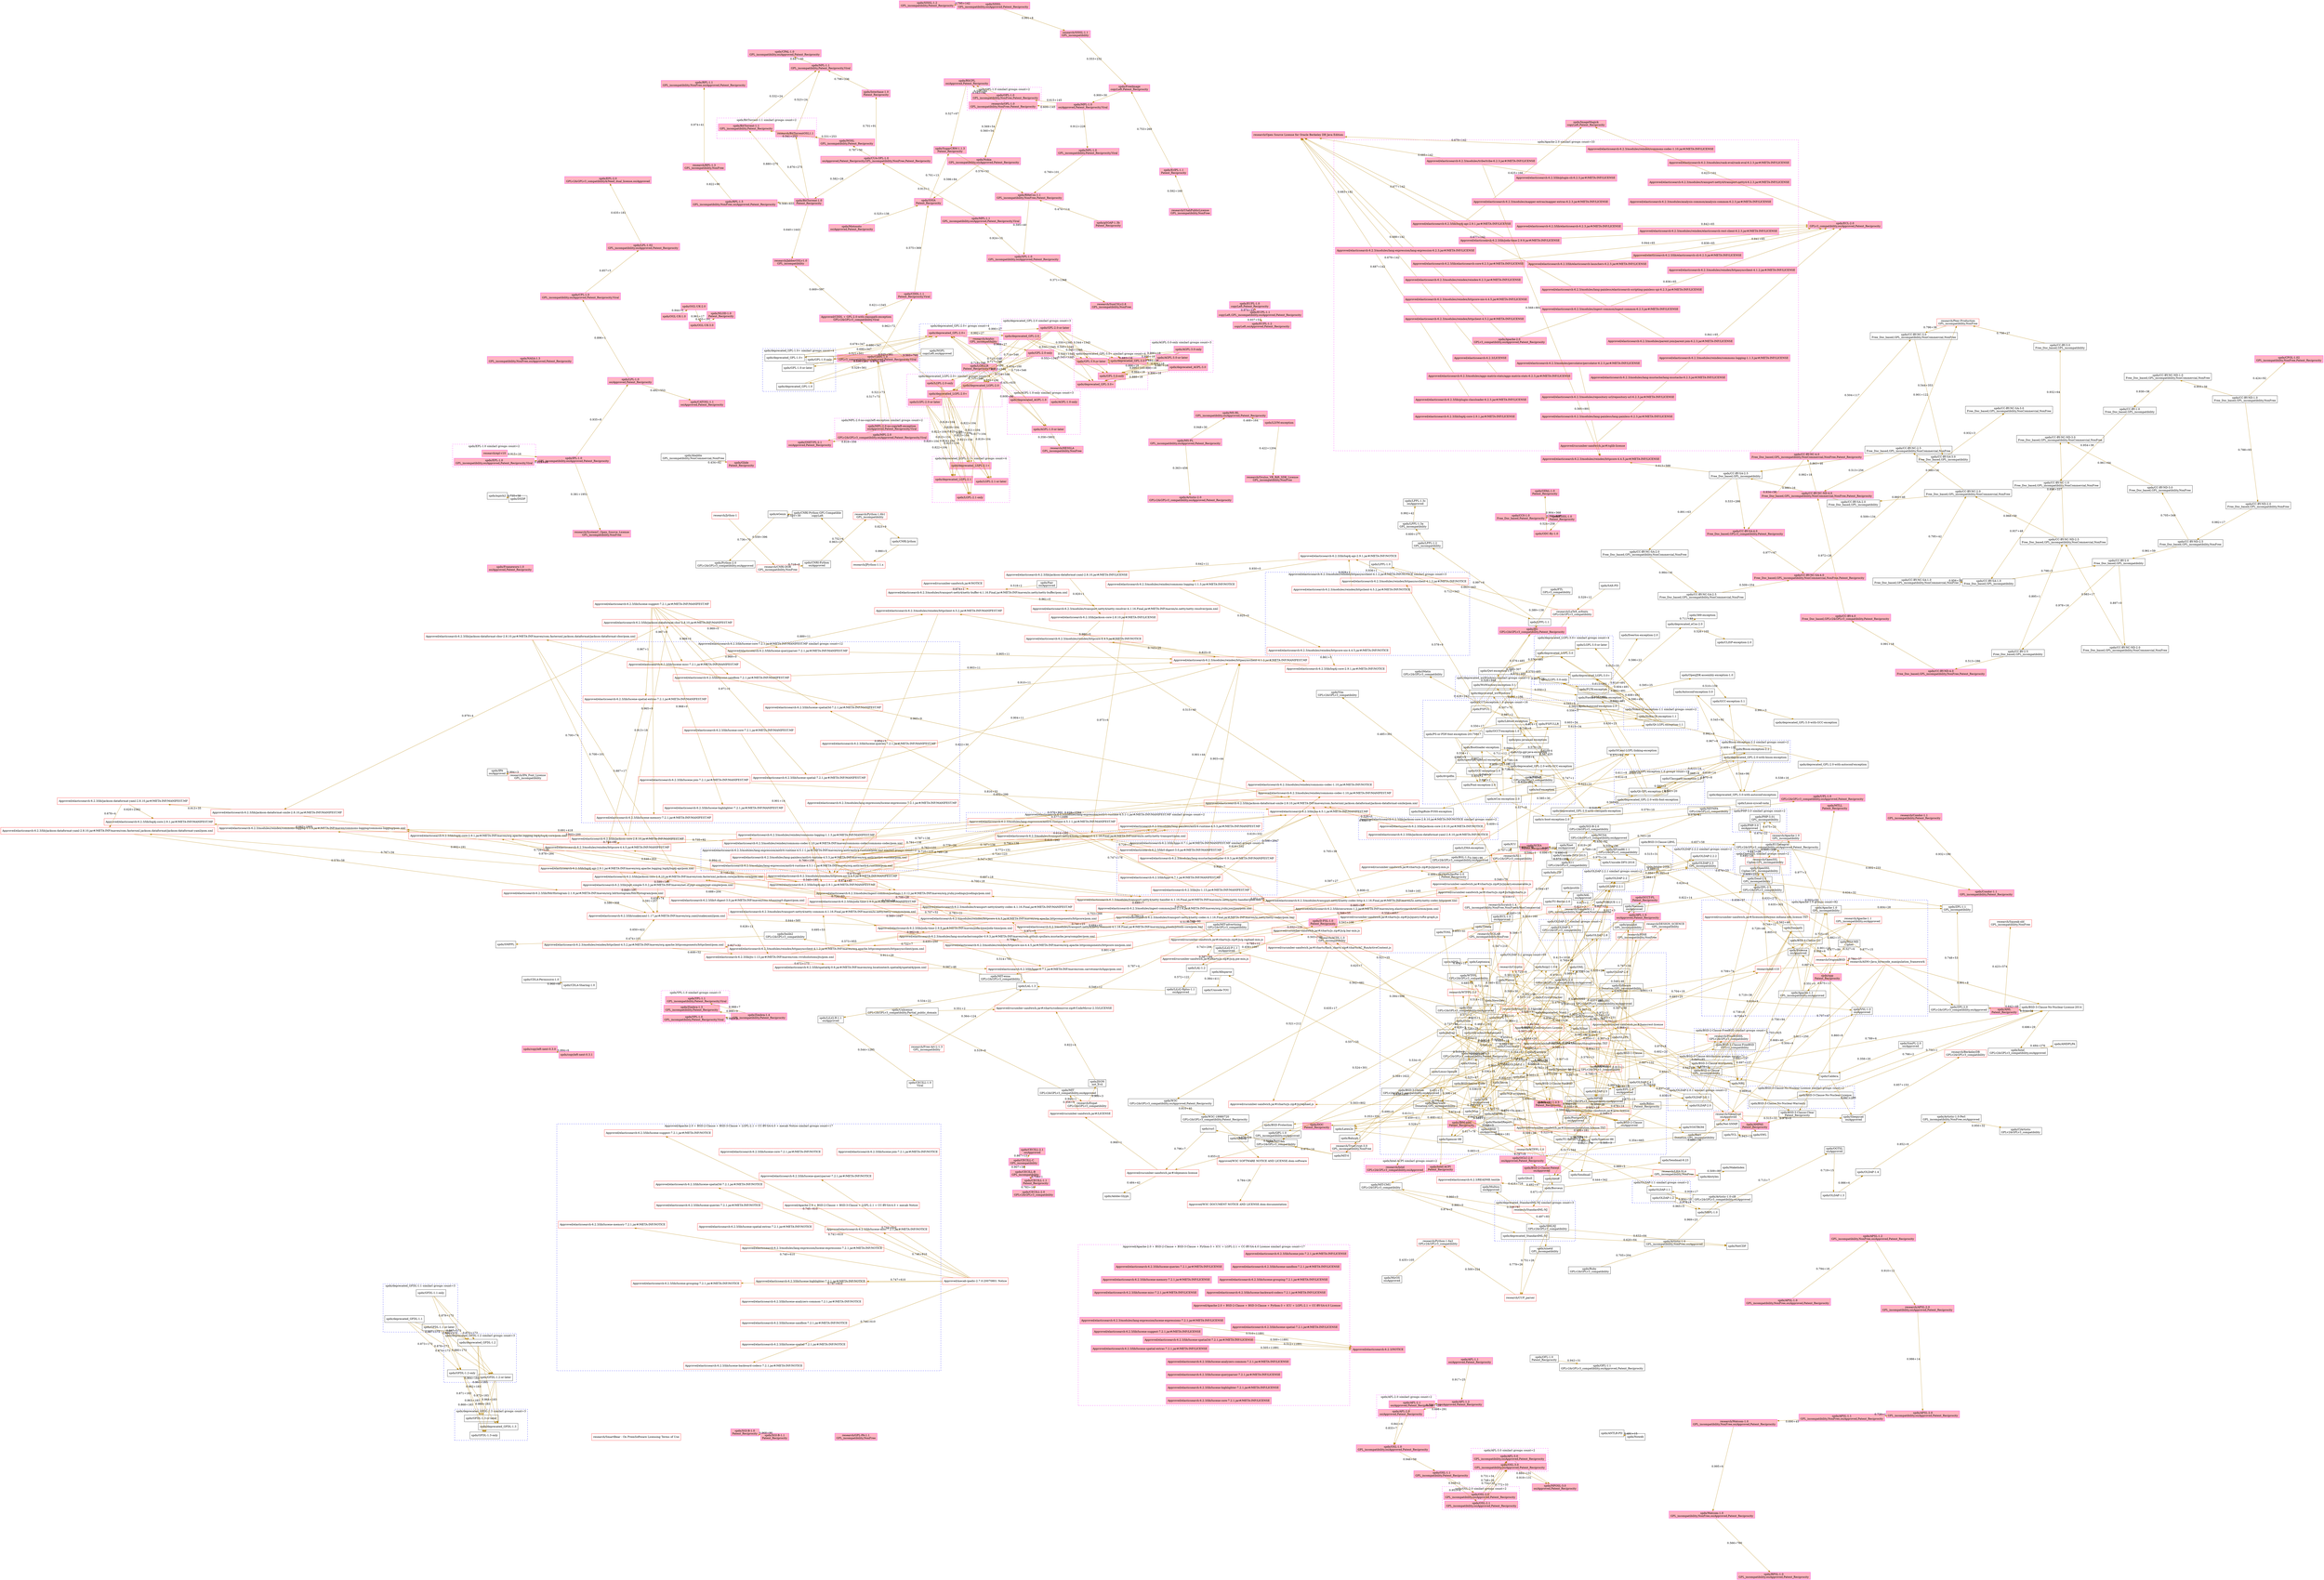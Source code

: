 digraph LicenseGraph {
  newrank = true;
  ratio = "auto" ;
 graph [layout="fdp", rankdir=LR, overlap=false]
 node [shape=box, width=1];
 edge [style=solid, color=darkgoldenrod, width=1];
{rank=same "spdx/0BSD" "Approved/cucumber-sandwich.jar#/asm-license" "spdx/ADSL" "spdx/AFL-1.1" "spdx/AGPL-1.0-only" "spdx/deprecated_AGPL-1.0" "spdx/LGPLLR" "research/Arphic" "spdx/AGPL-3.0-only" "spdx/AGPL-3.0-or-later" "spdx/deprecated_AGPL-3.0" "spdx/Aladdin" "spdx/ANTLR-PD" "spdx/Apache-2.0" "spdx/APSL-1.0" "spdx/Ruby" "spdx/MS-PL" "spdx/NLPL" "spdx/Linux-OpenIB" "spdx/RSA-MD" "spdx/SimPL-2.0" "spdx/CC-BY-ND-1.0" "spdx/CC0-1.0" "spdx/MPL-2.0-no-copyleft-exception" "spdx/MPL-2.0" "spdx/Motosoto" "spdx/CDLA-Permissive-1.0" "spdx/CECILL-2.0" "spdx/copyleft-next-0.3.0" "spdx/CrystalStacker" "spdx/deprecated_GFDL-1.1" "spdx/GFDL-1.1-or-later" "spdx/GFDL-1.1-only" "spdx/NGPL" "spdx/Rdisc" "spdx/dvipdfm" "Approved/elasticsearch-6.2.3/modules/lang-mustache/compiler-0.9.3.jar#/META-INF/MANIFEST.MF" "spdx/mpich2" "Approved/elasticsearch-6.2.3/lib/elasticsearch-core-6.2.3.jar#/META-INF/LICENSE" "Approved/elasticsearch-6.2.3/lib/elasticsearch-6.2.3.jar#/META-INF/LICENSE" "Approved/elasticsearch-6.2.3/lib/elasticsearch-cli-6.2.3.jar#/META-INF/LICENSE" "Approved/cucumber-sandwich.jar#/cglib-license" "Approved/elasticsearch-6.2.3/lib/elasticsearch-launchers-6.2.3.jar#/META-INF/LICENSE" "Approved/elasticsearch-6.2.3/lib/joda-time-2.9.9.jar#/META-INF/LICENSE" "spdx/EPL-1.0" "research/epl-v10" "research/UtahPublicLicense" "spdx/gSOAP-1.3b" "spdx/EUPL-1.0" "spdx/Fair" "Approved/cucumber-sandwich.jar#/NOTICE" "Approved/elasticsearch-6.2.3/lib/t-digest-3.0.jar#/META-INF/MANIFEST.MF" "spdx/Frameworx-1.0" "spdx/FSFUL" "Approved/elasticsearch-6.2.3/lib/jts-1.13.jar#/META-INF/MANIFEST.MF" "spdx/IBM-pibs" "Approved/elasticsearch-6.2.3/lib/log4j-api-2.9.1.jar#/META-INF/LICENSE" "spdx/IPA" "research/Free-Art-L-1.3" "spdx/Linux-syscall-note" "spdx/LLVM-exception" "spdx/MirOS" "spdx/NASA-1.3" "spdx/OFL-1.0" "spdx/OGL-UK-1.0" "spdx/SAX-PD" "spdx/SGI-B-1.0" "spdx/SISSL-1.2" "spdx/Zimbra-1.4" "Approved/elasticsearch-6.2.3/lib/hppc-0.7.1.jar#/META-INF/MANIFEST.MF" "Approved/elasticsearch-6.2.3/lib/lucene-core-7.2.1.jar#/META-INF/MANIFEST.MF" "Approved/elasticsearch-6.2.3/lib/lucene-suggest-7.2.1.jar#/META-INF/MANIFEST.MF" "Approved/elasticsearch-6.2.3/lib/jackson-core-2.8.10.jar#/META-INF/NOTICE" "Approved/elasticsearch-6.2.3/lib/jackson-dataformat-yaml-2.8.10.jar#/META-INF/NOTICE" "Approved/elasticsearch-6.2.3/lib/lucene-join-7.2.1.jar#/META-INF/MANIFEST.MF" "Approved/elasticsearch-6.2.3/modules/reindex/httpclient-4.5.2.jar#/META-INF/NOTICE" "Approved/mecab-ipadic-2.7.0-20070801 Notice" "Approved/elasticsearch-6.2.3/lib/lucene-spatial-extras-7.2.1.jar#/META-INF/LICENSE" "Approved/elasticsearch-6.2.3/lib/lucene-spatial3d-7.2.1.jar#/META-INF/LICENSE" "Approved/elasticsearch-6.2.3/lib/lucene-suggest-7.2.1.jar#/META-INF/LICENSE" "Approved/elasticsearch-6.2.3/lib/plugin-classloader-6.2.3.jar#/META-INF/LICENSE" "Approved/elasticsearch-6.2.3/lib/plugin-cli-6.2.3.jar#/META-INF/LICENSE" "Approved/elasticsearch-6.2.3/modules/aggs-matrix-stats/aggs-matrix-stats-6.2.3.jar#/META-INF/LICENSE" "Approved/elasticsearch-6.2.3/modules/lang-expression/lang-expression-6.2.3.jar#/META-INF/LICENSE" "Approved/elasticsearch-6.2.3/modules/lang-expression/lucene-expressions-7.2.1.jar#/META-INF/LICENSE" "Approved/elasticsearch-6.2.3/modules/parent-join/parent-join-6.2.3.jar#/META-INF/LICENSE" "Approved/elasticsearch-6.2.3/modules/percolator/percolator-6.2.3.jar#/META-INF/LICENSE" "Approved/elasticsearch-6.2.3/modules/reindex/commons-codec-1.10.jar#/META-INF/LICENSE" "Approved/elasticsearch-6.2.3/modules/tribe/tribe-6.2.3.jar#/META-INF/LICENSE" "research/Jython-1" "research/GPL-PA-1.1" "research/SmartBear - On PremSoftware Licensing Terms of Use" }
    subgraph cluster_same_texts_1 { style=dashed;
        color=magenta; fillcolor=lightpink;
        label="spdx/AFL-2.0 similarl groups count=2";
   "spdx/AFL-2.0"  [label="spdx/AFL-2.0\nosiApproved,Patent_Reciprocity",color=magenta, style=filled, fillcolor=lightpink;];
   "spdx/AFL-2.1"  [label="spdx/AFL-2.1\nosiApproved,Patent_Reciprocity",color=magenta, style=filled, fillcolor=lightpink;];
    }
    subgraph cluster_same_texts_3 { style=dashed;
        color=magenta; fillcolor=lightpink;
        label="spdx/AFL-3.0 similarl groups count=2";
   "spdx/AFL-3.0"  [label="spdx/AFL-3.0\nGPL_incompatibility,osiApproved,Patent_Reciprocity",color=magenta, style=filled, fillcolor=lightpink;];
   "spdx/OSL-3.0"  [label="spdx/OSL-3.0\nGPL_incompatibility,osiApproved,Patent_Reciprocity",color=magenta, style=filled, fillcolor=lightpink;];
    }
    subgraph cluster_same_texts_4 { style=dashed;
        color=magenta; fillcolor=lightpink;
        label="spdx/AGPL-1.0-only similarl groups count=3";
   "spdx/AGPL-1.0-only"  [label="spdx/AGPL-1.0-only",color=magenta, style=filled, fillcolor=lightpink;];
   "spdx/deprecated_AGPL-1.0"  [label="spdx/deprecated_AGPL-1.0",color=magenta, style=filled, fillcolor=lightpink;];
   "spdx/AGPL-1.0-or-later"  [label="spdx/AGPL-1.0-or-later",color=magenta, style=filled, fillcolor=lightpink;];
    }
    subgraph cluster_same_texts_8 { style=dashed;
        color=magenta; fillcolor=lightpink;
        label="spdx/AGPL-3.0-only similarl groups count=3";
   "spdx/AGPL-3.0-only"  [label="spdx/AGPL-3.0-only",color=magenta, style=filled, fillcolor=lightpink;];
   "spdx/AGPL-3.0-or-later"  [label="spdx/AGPL-3.0-or-later",color=magenta, style=filled, fillcolor=lightpink;];
   "spdx/deprecated_AGPL-3.0"  [label="spdx/deprecated_AGPL-3.0",color=magenta, style=filled, fillcolor=lightpink;];
    }
    subgraph cluster_same_texts_12 { style=dashed;
        color=magenta; fillcolor=lightpink;
        label="spdx/Apache-2.0 similarl groups count=33";
   "spdx/Apache-2.0"  [label="spdx/Apache-2.0\nGPLv3_compatibility,osiApproved,Patent_Reciprocity",color=magenta, style=filled, fillcolor=lightpink;];
   "Approved/elasticsearch-6.2.3/lib/joda-time-2.9.9.jar#/META-INF/LICENSE"  [label="Approved/elasticsearch-6.2.3/lib/joda-time-2.9.9.jar#/META-INF/LICENSE",color=magenta, style=filled, fillcolor=lightpink;];
   "Approved/elasticsearch-6.2.3/lib/elasticsearch-core-6.2.3.jar#/META-INF/LICENSE"  [label="Approved/elasticsearch-6.2.3/lib/elasticsearch-core-6.2.3.jar#/META-INF/LICENSE",color=magenta, style=filled, fillcolor=lightpink;];
   "Approved/elasticsearch-6.2.3/lib/elasticsearch-cli-6.2.3.jar#/META-INF/LICENSE"  [label="Approved/elasticsearch-6.2.3/lib/elasticsearch-cli-6.2.3.jar#/META-INF/LICENSE",color=magenta, style=filled, fillcolor=lightpink;];
   "Approved/elasticsearch-6.2.3/lib/elasticsearch-6.2.3.jar#/META-INF/LICENSE"  [label="Approved/elasticsearch-6.2.3/lib/elasticsearch-6.2.3.jar#/META-INF/LICENSE",color=magenta, style=filled, fillcolor=lightpink;];
   "Approved/elasticsearch-6.2.3/lib/log4j-api-2.9.1.jar#/META-INF/LICENSE"  [label="Approved/elasticsearch-6.2.3/lib/log4j-api-2.9.1.jar#/META-INF/LICENSE",color=magenta, style=filled, fillcolor=lightpink;];
   "Approved/elasticsearch-6.2.3/lib/elasticsearch-launchers-6.2.3.jar#/META-INF/LICENSE"  [label="Approved/elasticsearch-6.2.3/lib/elasticsearch-launchers-6.2.3.jar#/META-INF/LICENSE",color=magenta, style=filled, fillcolor=lightpink;];
   "Approved/cucumber-sandwich.jar#/cglib-license"  [label="Approved/cucumber-sandwich.jar#/cglib-license",color=magenta, style=filled, fillcolor=lightpink;];
   "Approved/elasticsearch-6.2.3/lib/log4j-core-2.9.1.jar#/META-INF/LICENSE"  [label="Approved/elasticsearch-6.2.3/lib/log4j-core-2.9.1.jar#/META-INF/LICENSE",color=magenta, style=filled, fillcolor=lightpink;];
   "Approved/elasticsearch-6.2.3/modules/reindex/commons-logging-1.1.3.jar#/META-INF/LICENSE"  [label="Approved/elasticsearch-6.2.3/modules/reindex/commons-logging-1.1.3.jar#/META-INF/LICENSE",color=magenta, style=filled, fillcolor=lightpink;];
   "Approved/elasticsearch-6.2.3/modules/lang-painless/lang-painless-6.2.3.jar#/META-INF/LICENSE"  [label="Approved/elasticsearch-6.2.3/modules/lang-painless/lang-painless-6.2.3.jar#/META-INF/LICENSE",color=magenta, style=filled, fillcolor=lightpink;];
   "Approved/elasticsearch-6.2.3/modules/ingest-common/ingest-common-6.2.3.jar#/META-INF/LICENSE"  [label="Approved/elasticsearch-6.2.3/modules/ingest-common/ingest-common-6.2.3.jar#/META-INF/LICENSE",color=magenta, style=filled, fillcolor=lightpink;];
   "Approved/elasticsearch-6.2.3/lib/plugin-classloader-6.2.3.jar#/META-INF/LICENSE"  [label="Approved/elasticsearch-6.2.3/lib/plugin-classloader-6.2.3.jar#/META-INF/LICENSE",color=magenta, style=filled, fillcolor=lightpink;];
   "Approved/elasticsearch-6.2.3/lib/plugin-cli-6.2.3.jar#/META-INF/LICENSE"  [label="Approved/elasticsearch-6.2.3/lib/plugin-cli-6.2.3.jar#/META-INF/LICENSE",color=magenta, style=filled, fillcolor=lightpink;];
   "Approved/elasticsearch-6.2.3/LICENSE"  [label="Approved/elasticsearch-6.2.3/LICENSE",color=magenta, style=filled, fillcolor=lightpink;];
   "Approved/elasticsearch-6.2.3/modules/reindex/commons-codec-1.10.jar#/META-INF/LICENSE"  [label="Approved/elasticsearch-6.2.3/modules/reindex/commons-codec-1.10.jar#/META-INF/LICENSE",color=magenta, style=filled, fillcolor=lightpink;];
   "Approved/elasticsearch-6.2.3/modules/lang-mustache/lang-mustache-6.2.3.jar#/META-INF/LICENSE"  [label="Approved/elasticsearch-6.2.3/modules/lang-mustache/lang-mustache-6.2.3.jar#/META-INF/LICENSE",color=magenta, style=filled, fillcolor=lightpink;];
   "Approved/elasticsearch-6.2.3/modules/aggs-matrix-stats/aggs-matrix-stats-6.2.3.jar#/META-INF/LICENSE"  [label="Approved/elasticsearch-6.2.3/modules/aggs-matrix-stats/aggs-matrix-stats-6.2.3.jar#/META-INF/LICENSE",color=magenta, style=filled, fillcolor=lightpink;];
   "Approved/elasticsearch-6.2.3/modules/lang-painless/elasticsearch-scripting-painless-spi-6.2.3.jar#/META-INF/LICENSE"  [label="Approved/elasticsearch-6.2.3/modules/lang-painless/elasticsearch-scripting-painless-spi-6.2.3.jar#/META-INF/LICENSE",color=magenta, style=filled, fillcolor=lightpink;];
   "Approved/elasticsearch-6.2.3/modules/analysis-common/analysis-common-6.2.3.jar#/META-INF/LICENSE"  [label="Approved/elasticsearch-6.2.3/modules/analysis-common/analysis-common-6.2.3.jar#/META-INF/LICENSE",color=magenta, style=filled, fillcolor=lightpink;];
   "Approved/elasticsearch-6.2.3/modules/lang-expression/lang-expression-6.2.3.jar#/META-INF/LICENSE"  [label="Approved/elasticsearch-6.2.3/modules/lang-expression/lang-expression-6.2.3.jar#/META-INF/LICENSE",color=magenta, style=filled, fillcolor=lightpink;];
   "Approved/elasticsearch-6.2.3/modules/mapper-extras/mapper-extras-6.2.3.jar#/META-INF/LICENSE"  [label="Approved/elasticsearch-6.2.3/modules/mapper-extras/mapper-extras-6.2.3.jar#/META-INF/LICENSE",color=magenta, style=filled, fillcolor=lightpink;];
   "Approved/elasticsearch-6.2.3/modules/parent-join/parent-join-6.2.3.jar#/META-INF/LICENSE"  [label="Approved/elasticsearch-6.2.3/modules/parent-join/parent-join-6.2.3.jar#/META-INF/LICENSE",color=magenta, style=filled, fillcolor=lightpink;];
   "Approved/elasticsearch-6.2.3/modules/reindex/elasticsearch-rest-client-6.2.3.jar#/META-INF/LICENSE"  [label="Approved/elasticsearch-6.2.3/modules/reindex/elasticsearch-rest-client-6.2.3.jar#/META-INF/LICENSE",color=magenta, style=filled, fillcolor=lightpink;];
   "Approved/elasticsearch-6.2.3/modules/percolator/percolator-6.2.3.jar#/META-INF/LICENSE"  [label="Approved/elasticsearch-6.2.3/modules/percolator/percolator-6.2.3.jar#/META-INF/LICENSE",color=magenta, style=filled, fillcolor=lightpink;];
   "Approved/elasticsearch-6.2.3/modules/rank-eval/rank-eval-6.2.3.jar#/META-INF/LICENSE"  [label="Approved/elasticsearch-6.2.3/modules/rank-eval/rank-eval-6.2.3.jar#/META-INF/LICENSE",color=magenta, style=filled, fillcolor=lightpink;];
   "Approved/elasticsearch-6.2.3/modules/reindex/reindex-6.2.3.jar#/META-INF/LICENSE"  [label="Approved/elasticsearch-6.2.3/modules/reindex/reindex-6.2.3.jar#/META-INF/LICENSE",color=magenta, style=filled, fillcolor=lightpink;];
   "Approved/elasticsearch-6.2.3/modules/reindex/httpcore-nio-4.4.5.jar#/META-INF/LICENSE"  [label="Approved/elasticsearch-6.2.3/modules/reindex/httpcore-nio-4.4.5.jar#/META-INF/LICENSE",color=magenta, style=filled, fillcolor=lightpink;];
   "Approved/elasticsearch-6.2.3/modules/repository-url/repository-url-6.2.3.jar#/META-INF/LICENSE"  [label="Approved/elasticsearch-6.2.3/modules/repository-url/repository-url-6.2.3.jar#/META-INF/LICENSE",color=magenta, style=filled, fillcolor=lightpink;];
   "Approved/elasticsearch-6.2.3/modules/tribe/tribe-6.2.3.jar#/META-INF/LICENSE"  [label="Approved/elasticsearch-6.2.3/modules/tribe/tribe-6.2.3.jar#/META-INF/LICENSE",color=magenta, style=filled, fillcolor=lightpink;];
   "Approved/elasticsearch-6.2.3/modules/reindex/httpasyncclient-4.1.2.jar#/META-INF/LICENSE"  [label="Approved/elasticsearch-6.2.3/modules/reindex/httpasyncclient-4.1.2.jar#/META-INF/LICENSE",color=magenta, style=filled, fillcolor=lightpink;];
   "Approved/elasticsearch-6.2.3/modules/reindex/httpclient-4.5.2.jar#/META-INF/LICENSE"  [label="Approved/elasticsearch-6.2.3/modules/reindex/httpclient-4.5.2.jar#/META-INF/LICENSE",color=magenta, style=filled, fillcolor=lightpink;];
   "Approved/elasticsearch-6.2.3/modules/transport-netty4/transport-netty4-6.2.3.jar#/META-INF/LICENSE"  [label="Approved/elasticsearch-6.2.3/modules/transport-netty4/transport-netty4-6.2.3.jar#/META-INF/LICENSE",color=magenta, style=filled, fillcolor=lightpink;];
    }
    subgraph cluster_same_texts_19 { style=dashed;
        color=blue;
        label="spdx/Bison-exception-2.2 similarl groups count=2";
   "spdx/Bison-exception-2.2"  [label="spdx/Bison-exception-2.2"];
   "spdx/deprecated_GPL-2.0-with-bison-exception"  [label="spdx/deprecated_GPL-2.0-with-bison-exception"];
    }
    subgraph cluster_same_texts_20 { style=dashed;
        color=magenta; fillcolor=lightpink;
        label="spdx/BitTorrent-1.1 similarl groups count=2";
   "spdx/BitTorrent-1.1"  [label="spdx/BitTorrent-1.1\nGPL_incompatibility,Patent_Reciprocity",color=magenta, style=filled, fillcolor=lightpink;];
   "research/BitTorrentOSL1.1"  [label="research/BitTorrentOSL1.1",color=magenta, style=filled, fillcolor=lightpink;];
    }
    subgraph cluster_same_texts_21 { style=dashed;
        color=blue;
        label="spdx/BSD-2-Clause-FreeBSD similarl groups count=2";
   "spdx/BSD-2-Clause-FreeBSD"  [label="spdx/BSD-2-Clause-FreeBSD\nGPLv2_compatibility"];
   "research/FreeBSDDL"  [label="research/FreeBSDDL\nGPLv2&GPLv3_compatibility",color=red];
    }
    subgraph cluster_same_texts_22 { style=dashed;
        color=blue;
        label="spdx/BSD-3-Clause-No-Nuclear-License similarl groups count=2";
   "spdx/BSD-3-Clause-No-Nuclear-License"  [label="spdx/BSD-3-Clause-No-Nuclear-License"];
   "spdx/BSD-3-Clause-No-Nuclear-Warranty"  [label="spdx/BSD-3-Clause-No-Nuclear-Warranty"];
    }
    subgraph cluster_same_texts_28 { style=dashed;
        color=blue;
        label="spdx/deprecated_GFDL-1.1 similarl groups count=3";
   "spdx/deprecated_GFDL-1.1"  [label="spdx/deprecated_GFDL-1.1"];
   "spdx/GFDL-1.1-only"  [label="spdx/GFDL-1.1-only"];
   "spdx/GFDL-1.1-or-later"  [label="spdx/GFDL-1.1-or-later"];
    }
    subgraph cluster_same_texts_30 { style=dashed;
        color=blue;
        label="spdx/deprecated_GFDL-1.2 similarl groups count=3";
   "spdx/deprecated_GFDL-1.2"  [label="spdx/deprecated_GFDL-1.2"];
   "spdx/GFDL-1.2-or-later"  [label="spdx/GFDL-1.2-or-later"];
   "spdx/GFDL-1.2-only"  [label="spdx/GFDL-1.2-only"];
    }
    subgraph cluster_same_texts_32 { style=dashed;
        color=blue;
        label="spdx/deprecated_GFDL-1.3 similarl groups count=3";
   "spdx/deprecated_GFDL-1.3"  [label="spdx/deprecated_GFDL-1.3"];
   "spdx/GFDL-1.3-or-later"  [label="spdx/GFDL-1.3-or-later"];
   "spdx/GFDL-1.3-only"  [label="spdx/GFDL-1.3-only"];
    }
    subgraph cluster_same_texts_34 { style=dashed;
        color=blue;
        label="spdx/deprecated_GPL-1.0+ similarl groups count=4";
   "spdx/deprecated_GPL-1.0+"  [label="spdx/deprecated_GPL-1.0+"];
   "spdx/GPL-1.0-only"  [label="spdx/GPL-1.0-only"];
   "spdx/GPL-1.0-or-later"  [label="spdx/GPL-1.0-or-later"];
   "spdx/deprecated_GPL-1.0"  [label="spdx/deprecated_GPL-1.0"];
    }
    subgraph cluster_same_texts_41 { style=dashed;
        color=magenta; fillcolor=lightpink;
        label="spdx/deprecated_GPL-2.0 similarl groups count=3";
   "spdx/deprecated_GPL-2.0"  [label="spdx/deprecated_GPL-2.0",color=magenta, style=filled, fillcolor=lightpink;];
   "spdx/GPL-2.0-only"  [label="spdx/GPL-2.0-only",color=magenta, style=filled, fillcolor=lightpink;];
   "spdx/GPL-2.0-or-later"  [label="spdx/GPL-2.0-or-later",color=magenta, style=filled, fillcolor=lightpink;];
    }
    subgraph cluster_same_texts_43 { style=dashed;
        color=magenta; fillcolor=lightpink;
        label="spdx/deprecated_GPL-3.0+ similarl groups count=4";
   "spdx/deprecated_GPL-3.0+"  [label="spdx/deprecated_GPL-3.0+",color=magenta, style=filled, fillcolor=lightpink;];
   "spdx/GPL-3.0-or-later"  [label="spdx/GPL-3.0-or-later",color=magenta, style=filled, fillcolor=lightpink;];
   "spdx/GPL-3.0-only"  [label="spdx/GPL-3.0-only",color=magenta, style=filled, fillcolor=lightpink;];
   "spdx/deprecated_GPL-3.0"  [label="spdx/deprecated_GPL-3.0",color=magenta, style=filled, fillcolor=lightpink;];
    }
    subgraph cluster_same_texts_49 { style=dashed;
        color=magenta; fillcolor=lightpink;
        label="spdx/deprecated_LGPL-2.0+ similarl groups count=4";
   "spdx/deprecated_LGPL-2.0+"  [label="spdx/deprecated_LGPL-2.0+",color=magenta, style=filled, fillcolor=lightpink;];
   "spdx/LGPL-2.0-or-later"  [label="spdx/LGPL-2.0-or-later",color=magenta, style=filled, fillcolor=lightpink;];
   "spdx/LGPL-2.0-only"  [label="spdx/LGPL-2.0-only",color=magenta, style=filled, fillcolor=lightpink;];
   "spdx/deprecated_LGPL-2.0"  [label="spdx/deprecated_LGPL-2.0",color=magenta, style=filled, fillcolor=lightpink;];
    }
    subgraph cluster_same_texts_55 { style=dashed;
        color=magenta; fillcolor=lightpink;
        label="spdx/deprecated_LGPL-2.1+ similarl groups count=4";
   "spdx/deprecated_LGPL-2.1+"  [label="spdx/deprecated_LGPL-2.1+",color=magenta, style=filled, fillcolor=lightpink;];
   "spdx/LGPL-2.1-only"  [label="spdx/LGPL-2.1-only",color=magenta, style=filled, fillcolor=lightpink;];
   "spdx/LGPL-2.1-or-later"  [label="spdx/LGPL-2.1-or-later",color=magenta, style=filled, fillcolor=lightpink;];
   "spdx/deprecated_LGPL-2.1"  [label="spdx/deprecated_LGPL-2.1",color=magenta, style=filled, fillcolor=lightpink;];
    }
    subgraph cluster_same_texts_61 { style=dashed;
        color=blue;
        label="spdx/deprecated_LGPL-3.0+ similarl groups count=4";
   "spdx/deprecated_LGPL-3.0+"  [label="spdx/deprecated_LGPL-3.0+"];
   "spdx/LGPL-3.0-only"  [label="spdx/LGPL-3.0-only"];
   "spdx/LGPL-3.0-or-later"  [label="spdx/LGPL-3.0-or-later"];
   "spdx/deprecated_LGPL-3.0"  [label="spdx/deprecated_LGPL-3.0"];
    }
    subgraph cluster_same_texts_67 { style=dashed;
        color=blue;
        label="spdx/deprecated_StandardML-NJ similarl groups count=3";
   "spdx/deprecated_StandardML-NJ"  [label="spdx/deprecated_StandardML-NJ"];
   "spdx/SMLNJ"  [label="spdx/SMLNJ\nGPLv2&GPLv3_compatibility"];
   "research/StandardML-NJ"  [label="research/StandardML-NJ",color=red];
    }
    subgraph cluster_same_texts_69 { style=dashed;
        color=blue;
        label="spdx/deprecated_wxWindows similarl groups count=2";
   "spdx/deprecated_wxWindows"  [label="spdx/deprecated_wxWindows"];
   "spdx/WxWindows-exception-3.1"  [label="spdx/WxWindows-exception-3.1"];
    }
    subgraph cluster_same_texts_70 { style=dashed;
        color=magenta; fillcolor=lightpink;
        label="spdx/EPL-1.0 similarl groups count=2";
   "spdx/EPL-1.0"  [label="spdx/EPL-1.0\nGPL_incompatibility,osiApproved,Patent_Reciprocity,Viral",color=magenta, style=filled, fillcolor=lightpink;];
   "research/epl-v10"  [label="research/epl-v10",color=magenta, style=filled, fillcolor=lightpink;];
    }
    subgraph cluster_same_texts_99 { style=dashed;
        color=magenta; fillcolor=lightpink;
        label="spdx/Intel-ACPI similarl groups count=2";
   "spdx/Intel-ACPI"  [label="spdx/Intel-ACPI\nPatent_Reciprocity",color=magenta, style=filled, fillcolor=lightpink;];
   "research/Intel"  [label="research/Intel\nGPLv2&GPLv3_compatibility,osiApproved",color=magenta, style=filled, fillcolor=lightpink;];
    }
    subgraph cluster_same_texts_118 { style=dashed;
        color=magenta; fillcolor=lightpink;
        label="spdx/MPL-2.0-no-copyleft-exception similarl groups count=2";
   "spdx/MPL-2.0-no-copyleft-exception"  [label="spdx/MPL-2.0-no-copyleft-exception\nosiApproved,Patent_Reciprocity,Viral",color=magenta, style=filled, fillcolor=lightpink;];
   "spdx/MPL-2.0"  [label="spdx/MPL-2.0\nGPLv2&GPLv3_compatibility,osiApproved,Patent_Reciprocity,Viral",color=magenta, style=filled, fillcolor=lightpink;];
    }
    subgraph cluster_same_texts_120 { style=dashed;
        color=blue;
        label="spdx/Nokia-Qt-exception-1.1 similarl groups count=2";
   "spdx/Nokia-Qt-exception-1.1"  [label="spdx/Nokia-Qt-exception-1.1"];
   "spdx/Qt-LGPL-exception-1.1"  [label="spdx/Qt-LGPL-exception-1.1"];
    }
    subgraph cluster_same_texts_121 { style=dashed;
        color=blue;
        label="spdx/OLDAP-1.1 similarl groups count=2";
   "spdx/OLDAP-1.1"  [label="spdx/OLDAP-1.1"];
   "spdx/OLDAP-1.2"  [label="spdx/OLDAP-1.2"];
    }
    subgraph cluster_same_texts_123 { style=dashed;
        color=blue;
        label="spdx/OLDAP-2.0.1 similarl groups count=2";
   "spdx/OLDAP-2.0.1"  [label="spdx/OLDAP-2.0.1"];
   "spdx/OLDAP-2.0"  [label="spdx/OLDAP-2.0"];
    }
    subgraph cluster_same_texts_125 { style=dashed;
        color=blue;
        label="spdx/OLDAP-2.2.1 similarl groups count=2";
   "spdx/OLDAP-2.2.1"  [label="spdx/OLDAP-2.2.1"];
   "spdx/OLDAP-2.2"  [label="spdx/OLDAP-2.2"];
    }
    subgraph cluster_same_texts_126 { style=dashed;
        color=blue;
        label="spdx/OLDAP-2.2.2 similarl groups count=2";
   "spdx/OLDAP-2.2.2"  [label="spdx/OLDAP-2.2.2"];
   "spdx/OLDAP-2.3"  [label="spdx/OLDAP-2.3\nGPL_incompatibility"];
    }
    subgraph cluster_same_texts_129 { style=dashed;
        color=blue;
        label="spdx/OLDAP-2.7 similarl groups count=2";
   "spdx/OLDAP-2.7"  [label="spdx/OLDAP-2.7\nGPLv2&GPLv3_compatibility"];
   "spdx/OLDAP-2.8"  [label="spdx/OLDAP-2.8"];
    }
    subgraph cluster_same_texts_131 { style=dashed;
        color=blue;
        label="spdx/OpenSSL similarl groups count=2";
   "spdx/OpenSSL"  [label="spdx/OpenSSL\nCipher,GPL_incompatibility"];
   "research/OpenSSL"  [label="research/OpenSSL\nCipher,GPL_incompatibility",color=red];
    }
    subgraph cluster_same_texts_132 { style=dashed;
        color=magenta; fillcolor=lightpink;
        label="spdx/OPL-1.0 similarl groups count=2";
   "spdx/OPL-1.0"  [label="spdx/OPL-1.0\nGPL_incompatibility,NonFree,Patent_Reciprocity",color=magenta, style=filled, fillcolor=lightpink;];
   "research/OPL-1.0"  [label="research/OPL-1.0\nGPL_incompatibility,NonFree,Patent_Reciprocity",color=magenta, style=filled, fillcolor=lightpink;];
    }
    subgraph cluster_same_texts_133 { style=dashed;
        color=magenta; fillcolor=lightpink;
        label="spdx/OSL-2.0 similarl groups count=2";
   "spdx/OSL-2.0"  [label="spdx/OSL-2.0\nGPL_incompatibility,osiApproved,Patent_Reciprocity",color=magenta, style=filled, fillcolor=lightpink;];
   "spdx/OSL-2.1"  [label="spdx/OSL-2.1\nGPL_incompatibility,osiApproved,Patent_Reciprocity",color=magenta, style=filled, fillcolor=lightpink;];
    }
    subgraph cluster_same_texts_136 { style=dashed;
        color=blue;
        label="spdx/PHP-3.0 similarl groups count=2";
   "spdx/PHP-3.0"  [label="spdx/PHP-3.0\nosiApproved"];
   "spdx/PHP-3.01"  [label="spdx/PHP-3.01\nGPL_incompatibility"];
    }
    subgraph cluster_same_texts_142 { style=dashed;
        color=magenta; fillcolor=lightpink;
        label="spdx/YPL-1.0 similarl groups count=3";
   "spdx/YPL-1.0"  [label="spdx/YPL-1.0\nGPL_incompatibility,Patent_Reciprocity,Viral",color=magenta, style=filled, fillcolor=lightpink;];
   "spdx/Zimbra-1.3"  [label="spdx/Zimbra-1.3\nGPL_incompatibility,Patent_Reciprocity",color=magenta, style=filled, fillcolor=lightpink;];
   "spdx/YPL-1.1"  [label="spdx/YPL-1.1\nGPL_incompatibility,Patent_Reciprocity,Viral",color=magenta, style=filled, fillcolor=lightpink;];
    }
    subgraph cluster_same_texts_146 { style=dashed;
        color=blue;
        label="Approved/Apache-2.0 + BSD-2-Clause + BSD-3-Clause + LGPL-2.1 + CC-BY-SA-4.0 + mecab Notice similarl groups count=17";
   "Approved/Apache-2.0 + BSD-2-Clause + BSD-3-Clause + LGPL-2.1 + CC-BY-SA-4.0 + mecab Notice"  [label="Approved/Apache-2.0 + BSD-2-Clause + BSD-3-Clause + LGPL-2.1 + CC-BY-SA-4.0 + mecab Notice",color=red];
   "Approved/elasticsearch-6.2.3/lib/lucene-analyzers-common-7.2.1.jar#/META-INF/NOTICE"  [label="Approved/elasticsearch-6.2.3/lib/lucene-analyzers-common-7.2.1.jar#/META-INF/NOTICE",color=red];
   "Approved/elasticsearch-6.2.3/lib/lucene-grouping-7.2.1.jar#/META-INF/NOTICE"  [label="Approved/elasticsearch-6.2.3/lib/lucene-grouping-7.2.1.jar#/META-INF/NOTICE",color=red];
   "Approved/elasticsearch-6.2.3/lib/lucene-backward-codecs-7.2.1.jar#/META-INF/NOTICE"  [label="Approved/elasticsearch-6.2.3/lib/lucene-backward-codecs-7.2.1.jar#/META-INF/NOTICE",color=red];
   "Approved/elasticsearch-6.2.3/lib/lucene-join-7.2.1.jar#/META-INF/NOTICE"  [label="Approved/elasticsearch-6.2.3/lib/lucene-join-7.2.1.jar#/META-INF/NOTICE",color=red];
   "Approved/elasticsearch-6.2.3/lib/lucene-queries-7.2.1.jar#/META-INF/NOTICE"  [label="Approved/elasticsearch-6.2.3/lib/lucene-queries-7.2.1.jar#/META-INF/NOTICE",color=red];
   "Approved/elasticsearch-6.2.3/lib/lucene-queryparser-7.2.1.jar#/META-INF/NOTICE"  [label="Approved/elasticsearch-6.2.3/lib/lucene-queryparser-7.2.1.jar#/META-INF/NOTICE",color=red];
   "Approved/elasticsearch-6.2.3/lib/lucene-misc-7.2.1.jar#/META-INF/NOTICE"  [label="Approved/elasticsearch-6.2.3/lib/lucene-misc-7.2.1.jar#/META-INF/NOTICE",color=red];
   "Approved/elasticsearch-6.2.3/lib/lucene-core-7.2.1.jar#/META-INF/NOTICE"  [label="Approved/elasticsearch-6.2.3/lib/lucene-core-7.2.1.jar#/META-INF/NOTICE",color=red];
   "Approved/elasticsearch-6.2.3/lib/lucene-highlighter-7.2.1.jar#/META-INF/NOTICE"  [label="Approved/elasticsearch-6.2.3/lib/lucene-highlighter-7.2.1.jar#/META-INF/NOTICE",color=red];
   "Approved/elasticsearch-6.2.3/lib/lucene-memory-7.2.1.jar#/META-INF/NOTICE"  [label="Approved/elasticsearch-6.2.3/lib/lucene-memory-7.2.1.jar#/META-INF/NOTICE",color=red];
   "Approved/elasticsearch-6.2.3/lib/lucene-sandbox-7.2.1.jar#/META-INF/NOTICE"  [label="Approved/elasticsearch-6.2.3/lib/lucene-sandbox-7.2.1.jar#/META-INF/NOTICE",color=red];
   "Approved/elasticsearch-6.2.3/lib/lucene-spatial-7.2.1.jar#/META-INF/NOTICE"  [label="Approved/elasticsearch-6.2.3/lib/lucene-spatial-7.2.1.jar#/META-INF/NOTICE",color=red];
   "Approved/elasticsearch-6.2.3/lib/lucene-spatial-extras-7.2.1.jar#/META-INF/NOTICE"  [label="Approved/elasticsearch-6.2.3/lib/lucene-spatial-extras-7.2.1.jar#/META-INF/NOTICE",color=red];
   "Approved/elasticsearch-6.2.3/lib/lucene-spatial3d-7.2.1.jar#/META-INF/NOTICE"  [label="Approved/elasticsearch-6.2.3/lib/lucene-spatial3d-7.2.1.jar#/META-INF/NOTICE",color=red];
   "Approved/elasticsearch-6.2.3/modules/lang-expression/lucene-expressions-7.2.1.jar#/META-INF/NOTICE"  [label="Approved/elasticsearch-6.2.3/modules/lang-expression/lucene-expressions-7.2.1.jar#/META-INF/NOTICE",color=red];
   "Approved/elasticsearch-6.2.3/lib/lucene-suggest-7.2.1.jar#/META-INF/NOTICE"  [label="Approved/elasticsearch-6.2.3/lib/lucene-suggest-7.2.1.jar#/META-INF/NOTICE",color=red];
    }
    subgraph cluster_same_texts_154 { style=dashed;
        color=magenta; fillcolor=lightpink;
        label="Approved/Apache-2.0 + BSD-2-Clause + BSD-3-Clause + Python-3 + ICU + LGPL-2.1 + CC-BY-SA-4.0 License similarl groups count=17";
   "Approved/Apache-2.0 + BSD-2-Clause + BSD-3-Clause + Python-3 + ICU + LGPL-2.1 + CC-BY-SA-4.0 License"  [label="Approved/Apache-2.0 + BSD-2-Clause + BSD-3-Clause + Python-3 + ICU + LGPL-2.1 + CC-BY-SA-4.0 License",color=magenta, style=filled, fillcolor=lightpink;];
   "Approved/elasticsearch-6.2.3/lib/lucene-grouping-7.2.1.jar#/META-INF/LICENSE"  [label="Approved/elasticsearch-6.2.3/lib/lucene-grouping-7.2.1.jar#/META-INF/LICENSE",color=magenta, style=filled, fillcolor=lightpink;];
   "Approved/elasticsearch-6.2.3/lib/lucene-core-7.2.1.jar#/META-INF/LICENSE"  [label="Approved/elasticsearch-6.2.3/lib/lucene-core-7.2.1.jar#/META-INF/LICENSE",color=magenta, style=filled, fillcolor=lightpink;];
   "Approved/elasticsearch-6.2.3/lib/lucene-highlighter-7.2.1.jar#/META-INF/LICENSE"  [label="Approved/elasticsearch-6.2.3/lib/lucene-highlighter-7.2.1.jar#/META-INF/LICENSE",color=magenta, style=filled, fillcolor=lightpink;];
   "Approved/elasticsearch-6.2.3/lib/lucene-join-7.2.1.jar#/META-INF/LICENSE"  [label="Approved/elasticsearch-6.2.3/lib/lucene-join-7.2.1.jar#/META-INF/LICENSE",color=magenta, style=filled, fillcolor=lightpink;];
   "Approved/elasticsearch-6.2.3/lib/lucene-backward-codecs-7.2.1.jar#/META-INF/LICENSE"  [label="Approved/elasticsearch-6.2.3/lib/lucene-backward-codecs-7.2.1.jar#/META-INF/LICENSE",color=magenta, style=filled, fillcolor=lightpink;];
   "Approved/elasticsearch-6.2.3/lib/lucene-queries-7.2.1.jar#/META-INF/LICENSE"  [label="Approved/elasticsearch-6.2.3/lib/lucene-queries-7.2.1.jar#/META-INF/LICENSE",color=magenta, style=filled, fillcolor=lightpink;];
   "Approved/elasticsearch-6.2.3/lib/lucene-memory-7.2.1.jar#/META-INF/LICENSE"  [label="Approved/elasticsearch-6.2.3/lib/lucene-memory-7.2.1.jar#/META-INF/LICENSE",color=magenta, style=filled, fillcolor=lightpink;];
   "Approved/elasticsearch-6.2.3/lib/lucene-analyzers-common-7.2.1.jar#/META-INF/LICENSE"  [label="Approved/elasticsearch-6.2.3/lib/lucene-analyzers-common-7.2.1.jar#/META-INF/LICENSE",color=magenta, style=filled, fillcolor=lightpink;];
   "Approved/elasticsearch-6.2.3/lib/lucene-queryparser-7.2.1.jar#/META-INF/LICENSE"  [label="Approved/elasticsearch-6.2.3/lib/lucene-queryparser-7.2.1.jar#/META-INF/LICENSE",color=magenta, style=filled, fillcolor=lightpink;];
   "Approved/elasticsearch-6.2.3/lib/lucene-sandbox-7.2.1.jar#/META-INF/LICENSE"  [label="Approved/elasticsearch-6.2.3/lib/lucene-sandbox-7.2.1.jar#/META-INF/LICENSE",color=magenta, style=filled, fillcolor=lightpink;];
   "Approved/elasticsearch-6.2.3/lib/lucene-misc-7.2.1.jar#/META-INF/LICENSE"  [label="Approved/elasticsearch-6.2.3/lib/lucene-misc-7.2.1.jar#/META-INF/LICENSE",color=magenta, style=filled, fillcolor=lightpink;];
   "Approved/elasticsearch-6.2.3/lib/lucene-spatial-7.2.1.jar#/META-INF/LICENSE"  [label="Approved/elasticsearch-6.2.3/lib/lucene-spatial-7.2.1.jar#/META-INF/LICENSE",color=magenta, style=filled, fillcolor=lightpink;];
   "Approved/elasticsearch-6.2.3/lib/lucene-spatial-extras-7.2.1.jar#/META-INF/LICENSE"  [label="Approved/elasticsearch-6.2.3/lib/lucene-spatial-extras-7.2.1.jar#/META-INF/LICENSE",color=magenta, style=filled, fillcolor=lightpink;];
   "Approved/elasticsearch-6.2.3/lib/lucene-suggest-7.2.1.jar#/META-INF/LICENSE"  [label="Approved/elasticsearch-6.2.3/lib/lucene-suggest-7.2.1.jar#/META-INF/LICENSE",color=magenta, style=filled, fillcolor=lightpink;];
   "Approved/elasticsearch-6.2.3/lib/lucene-spatial3d-7.2.1.jar#/META-INF/LICENSE"  [label="Approved/elasticsearch-6.2.3/lib/lucene-spatial3d-7.2.1.jar#/META-INF/LICENSE",color=magenta, style=filled, fillcolor=lightpink;];
   "Approved/elasticsearch-6.2.3/modules/lang-expression/lucene-expressions-7.2.1.jar#/META-INF/LICENSE"  [label="Approved/elasticsearch-6.2.3/modules/lang-expression/lucene-expressions-7.2.1.jar#/META-INF/LICENSE",color=magenta, style=filled, fillcolor=lightpink;];
    }
    subgraph cluster_same_texts_201 { style=dashed;
        color=blue;
        label="Approved/elasticsearch-6.2.3/lib/hppc-0.7.1.jar#/META-INF/MANIFEST.MF similarl groups count=4";
   "Approved/elasticsearch-6.2.3/lib/hppc-0.7.1.jar#/META-INF/MANIFEST.MF"  [label="Approved/elasticsearch-6.2.3/lib/hppc-0.7.1.jar#/META-INF/MANIFEST.MF",color=red];
   "Approved/elasticsearch-6.2.3/modules/lang-mustache/compiler-0.9.3.jar#/META-INF/MANIFEST.MF"  [label="Approved/elasticsearch-6.2.3/modules/lang-mustache/compiler-0.9.3.jar#/META-INF/MANIFEST.MF",color=red];
   "Approved/elasticsearch-6.2.3/lib/jts-1.13.jar#/META-INF/MANIFEST.MF"  [label="Approved/elasticsearch-6.2.3/lib/jts-1.13.jar#/META-INF/MANIFEST.MF",color=red];
   "Approved/elasticsearch-6.2.3/lib/t-digest-3.0.jar#/META-INF/MANIFEST.MF"  [label="Approved/elasticsearch-6.2.3/lib/t-digest-3.0.jar#/META-INF/MANIFEST.MF",color=red];
    }
    subgraph cluster_same_texts_203 { style=dashed;
        color=blue;
        label="Approved/elasticsearch-6.2.3/lib/jackson-core-2.8.10.jar#/META-INF/NOTICE similarl groups count=2";
   "Approved/elasticsearch-6.2.3/lib/jackson-core-2.8.10.jar#/META-INF/NOTICE"  [label="Approved/elasticsearch-6.2.3/lib/jackson-core-2.8.10.jar#/META-INF/NOTICE",color=red];
   "Approved/elasticsearch-6.2.3/lib/jackson-dataformat-yaml-2.8.10.jar#/META-INF/NOTICE"  [label="Approved/elasticsearch-6.2.3/lib/jackson-dataformat-yaml-2.8.10.jar#/META-INF/NOTICE",color=red];
    }
    subgraph cluster_same_texts_269 { style=dashed;
        color=blue;
        label="Approved/elasticsearch-6.2.3/lib/lucene-core-7.2.1.jar#/META-INF/MANIFEST.MF similarl groups count=12";
   "Approved/elasticsearch-6.2.3/lib/lucene-core-7.2.1.jar#/META-INF/MANIFEST.MF"  [label="Approved/elasticsearch-6.2.3/lib/lucene-core-7.2.1.jar#/META-INF/MANIFEST.MF",color=red];
   "Approved/elasticsearch-6.2.3/lib/lucene-queryparser-7.2.1.jar#/META-INF/MANIFEST.MF"  [label="Approved/elasticsearch-6.2.3/lib/lucene-queryparser-7.2.1.jar#/META-INF/MANIFEST.MF",color=red];
   "Approved/elasticsearch-6.2.3/lib/lucene-spatial-7.2.1.jar#/META-INF/MANIFEST.MF"  [label="Approved/elasticsearch-6.2.3/lib/lucene-spatial-7.2.1.jar#/META-INF/MANIFEST.MF",color=red];
   "Approved/elasticsearch-6.2.3/lib/lucene-sandbox-7.2.1.jar#/META-INF/MANIFEST.MF"  [label="Approved/elasticsearch-6.2.3/lib/lucene-sandbox-7.2.1.jar#/META-INF/MANIFEST.MF",color=red];
   "Approved/elasticsearch-6.2.3/lib/lucene-memory-7.2.1.jar#/META-INF/MANIFEST.MF"  [label="Approved/elasticsearch-6.2.3/lib/lucene-memory-7.2.1.jar#/META-INF/MANIFEST.MF",color=red];
   "Approved/elasticsearch-6.2.3/lib/lucene-queries-7.2.1.jar#/META-INF/MANIFEST.MF"  [label="Approved/elasticsearch-6.2.3/lib/lucene-queries-7.2.1.jar#/META-INF/MANIFEST.MF",color=red];
   "Approved/elasticsearch-6.2.3/lib/lucene-spatial3d-7.2.1.jar#/META-INF/MANIFEST.MF"  [label="Approved/elasticsearch-6.2.3/lib/lucene-spatial3d-7.2.1.jar#/META-INF/MANIFEST.MF",color=red];
   "Approved/elasticsearch-6.2.3/lib/lucene-misc-7.2.1.jar#/META-INF/MANIFEST.MF"  [label="Approved/elasticsearch-6.2.3/lib/lucene-misc-7.2.1.jar#/META-INF/MANIFEST.MF",color=red];
   "Approved/elasticsearch-6.2.3/lib/lucene-highlighter-7.2.1.jar#/META-INF/MANIFEST.MF"  [label="Approved/elasticsearch-6.2.3/lib/lucene-highlighter-7.2.1.jar#/META-INF/MANIFEST.MF",color=red];
   "Approved/elasticsearch-6.2.3/lib/lucene-spatial-extras-7.2.1.jar#/META-INF/MANIFEST.MF"  [label="Approved/elasticsearch-6.2.3/lib/lucene-spatial-extras-7.2.1.jar#/META-INF/MANIFEST.MF",color=red];
   "Approved/elasticsearch-6.2.3/lib/lucene-join-7.2.1.jar#/META-INF/MANIFEST.MF"  [label="Approved/elasticsearch-6.2.3/lib/lucene-join-7.2.1.jar#/META-INF/MANIFEST.MF",color=red];
   "Approved/elasticsearch-6.2.3/modules/lang-expression/lucene-expressions-7.2.1.jar#/META-INF/MANIFEST.MF"  [label="Approved/elasticsearch-6.2.3/modules/lang-expression/lucene-expressions-7.2.1.jar#/META-INF/MANIFEST.MF",color=red];
    }
    subgraph cluster_same_texts_607 { style=dashed;
        color=blue;
        label="Approved/elasticsearch-6.2.3/modules/lang-expression/antlr4-runtime-4.5.1-1.jar#/META-INF/MANIFEST.MF similarl groups count=2";
   "Approved/elasticsearch-6.2.3/modules/lang-expression/antlr4-runtime-4.5.1-1.jar#/META-INF/MANIFEST.MF"  [label="Approved/elasticsearch-6.2.3/modules/lang-expression/antlr4-runtime-4.5.1-1.jar#/META-INF/MANIFEST.MF",color=red];
   "Approved/elasticsearch-6.2.3/modules/lang-painless/antlr4-runtime-4.5.3.jar#/META-INF/MANIFEST.MF"  [label="Approved/elasticsearch-6.2.3/modules/lang-painless/antlr4-runtime-4.5.3.jar#/META-INF/MANIFEST.MF",color=red];
    }
    subgraph cluster_same_texts_608 { style=dashed;
        color=blue;
        label="Approved/elasticsearch-6.2.3/modules/lang-expression/antlr4-runtime-4.5.1-1.jar#/META-INF/maven/org.antlr/antlr4-runtime/pom.xml similarl groups count=2";
   "Approved/elasticsearch-6.2.3/modules/lang-expression/antlr4-runtime-4.5.1-1.jar#/META-INF/maven/org.antlr/antlr4-runtime/pom.xml"  [label="Approved/elasticsearch-6.2.3/modules/lang-expression/antlr4-runtime-4.5.1-1.jar#/META-INF/maven/org.antlr/antlr4-runtime/pom.xml",color=red];
   "Approved/elasticsearch-6.2.3/modules/lang-painless/antlr4-runtime-4.5.3.jar#/META-INF/maven/org.antlr/antlr4-runtime/pom.xml"  [label="Approved/elasticsearch-6.2.3/modules/lang-painless/antlr4-runtime-4.5.3.jar#/META-INF/maven/org.antlr/antlr4-runtime/pom.xml",color=red];
    }
    subgraph cluster_same_texts_732 { style=dashed;
        color=blue;
        label="Approved/elasticsearch-6.2.3/modules/reindex/httpasyncclient-4.1.2.jar#/META-INF/NOTICE similarl groups count=3";
   "Approved/elasticsearch-6.2.3/modules/reindex/httpasyncclient-4.1.2.jar#/META-INF/NOTICE"  [label="Approved/elasticsearch-6.2.3/modules/reindex/httpasyncclient-4.1.2.jar#/META-INF/NOTICE",color=red];
   "Approved/elasticsearch-6.2.3/modules/reindex/httpcore-nio-4.4.5.jar#/META-INF/NOTICE"  [label="Approved/elasticsearch-6.2.3/modules/reindex/httpcore-nio-4.4.5.jar#/META-INF/NOTICE",color=red];
   "Approved/elasticsearch-6.2.3/modules/reindex/httpclient-4.5.2.jar#/META-INF/NOTICE"  [label="Approved/elasticsearch-6.2.3/modules/reindex/httpclient-4.5.2.jar#/META-INF/NOTICE",color=red];
    }
    subgraph cluster_71 { style=dashed; color=blue;
        label="spdx/BSD-3-Clause-Attribution groups count=71";
   "spdx/BSD-3-Clause-Attribution"  [label="spdx/BSD-3-Clause-Attribution"];
   "spdx/BSD-4-Clause"  [label="spdx/BSD-4-Clause\nGPL_incompatibility"];
    }
    subgraph cluster_72 { style=dashed; color=blue;
        label="spdx/Qt-GPL-exception-1.0 groups count=19";
   "spdx/Qt-GPL-exception-1.0"  [label="spdx/Qt-GPL-exception-1.0"];
   "spdx/Classpath-exception-2.0"  [label="spdx/Classpath-exception-2.0"];
   "spdx/deprecated_GPL-2.0-with-font-exception"  [label="spdx/deprecated_GPL-2.0-with-font-exception"];
    }
    subgraph cluster_73 { style=dashed; color=blue;
        label="spdx/deprecated_GPL-2.0+ groups count=4";
   "spdx/deprecated_GPL-2.0+"  [label="spdx/deprecated_GPL-2.0+",color=magenta, style=filled, fillcolor=lightpink;];
   "spdx/LGPLLR"  [label="spdx/LGPLLR\nPatent_Reciprocity,Viral",color=magenta, style=filled, fillcolor=lightpink;];
   "research/Arphic"  [label="research/Arphic\nGPL_incompatibility",color=magenta, style=filled, fillcolor=lightpink;];
   "spdx/NGPL"  [label="spdx/NGPL\ncopyLeft,osiApproved"];
    }
    subgraph cluster_74 { style=dashed; color=blue;
        label="spdx/Apache-1.0 groups count=82";
   "spdx/Apache-1.0"  [label="spdx/Apache-1.0\nGPL_incompatibility"];
   "spdx/Apache-1.1"  [label="spdx/Apache-1.1\nGPL_incompatibility,osiApproved"];
   "research/OriginalBSD"  [label="research/OriginalBSD",color=red];
   "spdx/xpp"  [label="spdx/xpp\nPatent_Reciprocity",color=magenta, style=filled, fillcolor=lightpink;];
   "spdx/BSD-4-Clause-UC"  [label="spdx/BSD-4-Clause-UC"];
   "spdx/RSA-MD"  [label="spdx/RSA-MD\nCipher"];
   "research/ASM=Java_bytecode_manipulation_framework"  [label="research/ASM=Java_bytecode_manipulation_framework",color=red];
   "research/Apache-1.1"  [label="research/Apache-1.1\nGPL_incompatibility,osiApproved",color=red];
   "research/edl-v10"  [label="research/edl-v10",color=red];
   "spdx/Entessa"  [label="spdx/Entessa\nosiApproved"];
   "Approved/cucumber-sandwich.jar#/licenses/extreme.indiana.edu.license.TXT"  [label="Approved/cucumber-sandwich.jar#/licenses/extreme.indiana.edu.license.TXT",color=red];
   "spdx/VSL-1.0"  [label="spdx/VSL-1.0\nosiApproved"];
   "spdx/Saxpath"  [label="spdx/Saxpath"];
    }
    subgraph cluster_75 { style=dashed; color=blue;
        label="spdx/OCCT-exception-1.0 groups count=16";
   "spdx/OCCT-exception-1.0"  [label="spdx/OCCT-exception-1.0"];
   "spdx/gnu-javamail-exception"  [label="spdx/gnu-javamail-exception"];
   "spdx/eCos-exception-2.0"  [label="spdx/eCos-exception-2.0"];
   "spdx/Libtool-exception"  [label="spdx/Libtool-exception"];
   "spdx/openvpn-openssl-exception"  [label="spdx/openvpn-openssl-exception"];
   "spdx/FSFULLR"  [label="spdx/FSFULLR"];
   "spdx/deprecated_GPL-2.0-with-GCC-exception"  [label="spdx/deprecated_GPL-2.0-with-GCC-exception"];
   "spdx/Font-exception-2.0"  [label="spdx/Font-exception-2.0"];
   "spdx/FSFAP"  [label="spdx/FSFAP\nGPLv2&GPLv3_compatibility"];
   "spdx/FSFUL"  [label="spdx/FSFUL"];
   "spdx/mif-exception"  [label="spdx/mif-exception"];
   "spdx/i2p-gpl-java-exception"  [label="spdx/i2p-gpl-java-exception"];
   "spdx/PS-or-PDF-font-exception-20170817"  [label="spdx/PS-or-PDF-font-exception-20170817"];
   "spdx/dvipdfm"  [label="spdx/dvipdfm"];
   "spdx/Bootloader-exception"  [label="spdx/Bootloader-exception"];
   "spdx/GCC-exception-2.0"  [label="spdx/GCC-exception-2.0"];
    }
    subgraph cluster_76 { style=dashed; color=blue;
        label="spdx/OLDAP-2.1 groups count=69";
   "spdx/OLDAP-2.1"  [label="spdx/OLDAP-2.1"];
   "spdx/OLDAP-2.4"  [label="spdx/OLDAP-2.4"];
   "spdx/OLDAP-2.5"  [label="spdx/OLDAP-2.5"];
   "spdx/W3C-20150513"  [label="spdx/W3C-20150513\nGPLv2&GPLv3_compatibility,Patent_Reciprocity"];
   "spdx/OLDAP-2.6"  [label="spdx/OLDAP-2.6"];
   "spdx/NTP"  [label="spdx/NTP\nosiApproved"];
   "spdx/bzip2-1.0.5"  [label="spdx/bzip2-1.0.5\nPatent_Reciprocity",color=magenta, style=filled, fillcolor=lightpink;];
   "spdx/OML"  [label="spdx/OML"];
   "spdx/Crossword"  [label="spdx/Crossword"];
   "spdx/0BSD"  [label="spdx/0BSD\nosiApproved"];
   "spdx/TU-Berlin-1.0"  [label="spdx/TU-Berlin-1.0"];
   "spdx/Plexus"  [label="spdx/Plexus"];
   "Approved/cucumber-sandwich.jar#/licenses/thoughtworks.TXT"  [label="Approved/cucumber-sandwich.jar#/licenses/thoughtworks.TXT",color=red];
   "spdx/Mup"  [label="spdx/Mup"];
   "spdx/PostgreSQL"  [label="spdx/PostgreSQL\nosiApproved"];
   "spdx/Spencer-86"  [label="spdx/Spencer-86"];
   "spdx/bzip2-1.0.6"  [label="spdx/bzip2-1.0.6"];
   "Approved/cucumber-sandwich.jar#/hamcrest-license"  [label="Approved/cucumber-sandwich.jar#/hamcrest-license",color=red];
   "research/Jython-2"  [label="research/Jython-2",color=red];
   "spdx/CrystalStacker"  [label="spdx/CrystalStacker"];
   "research/Cryptix"  [label="research/Cryptix",color=red];
   "spdx/HPND"  [label="spdx/HPND\nGPLv2&GPLv3_compatibility,osiApproved"];
   "spdx/Rdisc"  [label="spdx/Rdisc\nPatent_Reciprocity"];
   "spdx/Newsletr"  [label="spdx/Newsletr"];
   "spdx/BSD-3-Clause"  [label="spdx/BSD-3-Clause\nGPLv2&GPLv3_compatibility,osiApproved"];
   "spdx/Eurosym"  [label="spdx/Eurosym"];
   "Approved/cucumber-sandwich.jar#/asm-license"  [label="Approved/cucumber-sandwich.jar#/asm-license",color=red];
   "spdx/BSD-2-Clause-NetBSD"  [label="spdx/BSD-2-Clause-NetBSD"];
   "spdx/GL2PS"  [label="spdx/GL2PS"];
   "spdx/ISC"  [label="spdx/ISC\nGPLv2&GPLv3_compatibility,osiApproved"];
   "spdx/Beerware"  [label="spdx/Beerware\nDonation,GPL_incompatibility"];
   "Approved/cucumber-sandwich.jar#/licenses/javolution.license.TXT"  [label="Approved/cucumber-sandwich.jar#/licenses/javolution.license.TXT",color=red];
   "research/WebM"  [label="research/WebM\nGPLv2&GPLv3_compatibility",color=red];
   "spdx/zlib-acknowledgement"  [label="spdx/zlib-acknowledgement"];
   "spdx/Spencer-99"  [label="spdx/Spencer-99"];
   "Approved/ISC-Contributors-License"  [label="Approved/ISC-Contributors-License",color=red];
   "spdx/Dotseqn"  [label="spdx/Dotseqn"];
   "spdx/deprecated_Nunit"  [label="spdx/deprecated_Nunit"];
   "spdx/Giftware"  [label="spdx/Giftware\nDonation,GPL_incompatibility"];
   "spdx/BSD-Source-Code"  [label="spdx/BSD-Source-Code"];
   "spdx/Cube"  [label="spdx/Cube"];
   "spdx/Linux-OpenIB"  [label="spdx/Linux-OpenIB"];
   "spdx/BSD-2-Clause"  [label="spdx/BSD-2-Clause\nosiApproved"];
   "spdx/Spencer-94"  [label="spdx/Spencer-94"];
   "spdx/BSD-1-Clause"  [label="spdx/BSD-1-Clause"];
   "spdx/TCP-wrappers"  [label="spdx/TCP-wrappers"];
   "spdx/Xerox"  [label="spdx/Xerox"];
   "spdx/Zlib"  [label="spdx/Zlib\nGPLv2&GPLv3_compatibility,osiApproved"];
   "spdx/EFL-2.0"  [label="spdx/EFL-2.0\nGPLv2&GPLv3_compatibility,osiApproved"];
   "spdx/Wsuipa"  [label="spdx/Wsuipa"];
   "spdx/IBM-pibs"  [label="spdx/IBM-pibs\nPatent_Reciprocity",color=magenta, style=filled, fillcolor=lightpink;];
   "spdx/Leptonica"  [label="spdx/Leptonica"];
   "spdx/EFL-1.0"  [label="spdx/EFL-1.0\nosiApproved"];
   "spdx/psfrag"  [label="spdx/psfrag"];
   "spdx/XSkat"  [label="spdx/XSkat"];
   "spdx/ADSL"  [label="spdx/ADSL"];
   "spdx/APAFML"  [label="spdx/APAFML"];
   "spdx/HaskellReport"  [label="spdx/HaskellReport"];
   "spdx/Zed"  [label="spdx/Zed"];
   "research/WTFPL-2.0"  [label="research/WTFPL-2.0",color=red];
   "spdx/Glulxe"  [label="spdx/Glulxe"];
   "spdx/WTFPL"  [label="spdx/WTFPL\nGPLv2&GPLv3_compatibility"];
   "spdx/NLPL"  [label="spdx/NLPL"];
   "research/WTFPL-1.0"  [label="research/WTFPL-1.0",color=red];
    }
      "spdx/0BSD" -> "spdx/NTP" [label="0.664+1"];
      "spdx/0BSD" -> "spdx/VOSTROM" [label="0.488+181"];
      "Approved/ISC-Contributors-License" -> "spdx/ISC" [label="0.879+7"];
      "Approved/ISC-Contributors-License" -> "spdx/EFL-1.0" [label="0.578+13"];
      "Approved/ISC-Contributors-License" -> "spdx/GL2PS" [label="0.582+6"];
      "spdx/NTP" -> "Approved/ISC-Contributors-License" [label="0.663+7"];
      "spdx/NTP" -> "spdx/Latex2e" [label="0.613+1"];
      "spdx/NTP" -> "spdx/W3C-20150513" [label="0.525+87"];
      "spdx/ISC" -> "spdx/HPND" [label="0.854+12"];
      "spdx/HPND" -> "spdx/libtiff" [label="0.700+10"];
      "spdx/HPND" -> "spdx/PostgreSQL" [label="0.602+10"];
      "spdx/HPND" -> "research/PINE" [label="0.401+231"];
      "spdx/GL2PS" -> "spdx/HPND" [label="0.600+13"];
      "spdx/GL2PS" -> "spdx/gnuplot" [label="0.548+46"];
      "spdx/GL2PS" -> "spdx/TU-Berlin-2.0" [label="0.526+34"];
      "spdx/deprecated_StandardML-NJ" -> "research/CUP_parser" [label="0.779+26"];
      "spdx/deprecated_StandardML-NJ" -> "spdx/NetCDF" [label="0.620+64"];
   "spdx/MIT-CMU"  [label="spdx/MIT-CMU\nGPLv2&GPLv3_compatibility"];
      "spdx/MIT-CMU" -> "spdx/deprecated_StandardML-NJ" [label="0.874+0"];
      "spdx/MIT-CMU" -> "spdx/SMLNJ" [label="0.880+0"];
      "research/StandardML-NJ" -> "spdx/MIT-CMU" [label="0.860+0"];
   "spdx/libtiff"  [label="spdx/libtiff"];
      "spdx/libtiff" -> "research/StandardML-NJ" [label="0.671+0"];
      "spdx/SMLNJ" -> "research/CUP_parser" [label="0.751+26"];
      "spdx/SMLNJ" -> "spdx/Multics" [label="0.506+67"];
      "spdx/SMLNJ" -> "spdx/NetCDF" [label="0.633+64"];
      "spdx/PostgreSQL" -> "spdx/MIT-CMU" [label="0.683+0"];
      "spdx/PostgreSQL" -> "spdx/OML" [label="0.542+47"];
   "research/CUP_parser"  [label="research/CUP_parser",color=red];
      "research/CUP_parser" -> "research/Python-1.6a2" [label="0.500+224"];
   "spdx/389-exception"  [label="spdx/389-exception"];
   "spdx/deprecated_eCos-2.0"  [label="spdx/deprecated_eCos-2.0"];
      "spdx/deprecated_eCos-2.0" -> "spdx/389-exception" [label="0.711+33"];
      "spdx/deprecated_eCos-2.0" -> "spdx/CLISP-exception-2.0" [label="0.526+105"];
   "spdx/AAL"  [label="spdx/AAL\nosiApproved"];
      "spdx/bzip2-1.0.5" -> "spdx/AAL" [label="0.479+58"];
      "spdx/bzip2-1.0.5" -> "spdx/OLDAP-2.0" [label="0.678+14"];
      "spdx/bzip2-1.0.5" -> "spdx/OLDAP-2.0.1" [label="0.675+13"];
   "spdx/Abstyles"  [label="spdx/Abstyles"];
      "spdx/Abstyles" -> "spdx/MakeIndex" [label="0.509+89"];
   "spdx/Latex2e"  [label="spdx/Latex2e"];
      "spdx/Latex2e" -> "spdx/Abstyles" [label="0.787+9"];
   "spdx/Adobe-2006"  [label="spdx/Adobe-2006"];
      "spdx/Adobe-2006" -> "spdx/BSD-3-Clause-LBNL" [label="0.515+31"];
      "Approved/cucumber-sandwich.jar#/asm-license" -> "spdx/Adobe-2006" [label="0.513+40"];
      "Approved/cucumber-sandwich.jar#/asm-license" -> "research/Jython-2" [label="0.907+0"];
      "Approved/cucumber-sandwich.jar#/asm-license" -> "spdx/BSD-2-Clause-Patent" [label="0.592+75"];
      "Approved/cucumber-sandwich.jar#/asm-license" -> "Approved/cucumber-sandwich.jar#/hamcrest-license" [label="0.915+1"];
      "Approved/cucumber-sandwich.jar#/asm-license" -> "spdx/Sendmail" [label="0.645+178"];
   "spdx/BSD-3-Clause-LBNL"  [label="spdx/BSD-3-Clause-LBNL"];
      "spdx/BSD-3-Clause-LBNL" -> "spdx/EUDatagrid" [label="0.657+58"];
      "research/OriginalBSD" -> "spdx/BSD-3-Clause-LBNL" [label="0.658+27"];
      "research/OriginalBSD" -> "spdx/AMPAS" [label="0.504+4"];
      "research/OriginalBSD" -> "spdx/Apache-1.0" [label="0.725+45"];
      "research/OriginalBSD" -> "spdx/Caldera" [label="0.707+47"];
      "research/OriginalBSD" -> "spdx/NRL" [label="0.756+94"];
   "spdx/Adobe-Glyph"  [label="spdx/Adobe-Glyph"];
   "Approved/cucumber-sandwich.jar#/objenesis-license"  [label="Approved/cucumber-sandwich.jar#/objenesis-license",color=red];
      "Approved/cucumber-sandwich.jar#/objenesis-license" -> "spdx/Adobe-Glyph" [label="0.484+42"];
      "Approved/cucumber-sandwich.jar#/objenesis-license" -> "Approved/cucumber-sandwich.jar#/LICENSE" [label="0.968+1"];
      "spdx/ADSL" -> "spdx/Leptonica" [label="0.456+15"];
      "spdx/Leptonica" -> "spdx/Zlib" [label="0.685+8"];
      "spdx/APAFML" -> "spdx/Leptonica" [label="0.506+8"];
      "spdx/APAFML" -> "spdx/Afmparse" [label="0.557+25"];
      "spdx/APAFML" -> "spdx/OLDAP-1.1" [label="0.517+344"];
      "spdx/APAFML" -> "research/SCILAB" [label="0.460+1123"];
      "spdx/HaskellReport" -> "spdx/Leptonica" [label="0.503+5"];
      "spdx/HaskellReport" -> "spdx/Latex2e" [label="0.529+7"];
      "spdx/XSkat" -> "spdx/Leptonica" [label="0.515+12"];
      "spdx/XSkat" -> "spdx/Wsuipa" [label="0.527+4"];
   "spdx/AFL-1.1"  [label="spdx/AFL-1.1\nosiApproved,Patent_Reciprocity",color=magenta, style=filled, fillcolor=lightpink;];
      "spdx/AFL-1.1" -> "spdx/AFL-1.2" [label="0.917+25"];
   "spdx/AFL-1.2"  [label="spdx/AFL-1.2\nosiApproved,Patent_Reciprocity",color=magenta, style=filled, fillcolor=lightpink;];
      "spdx/AFL-1.2" -> "spdx/AFL-2.1" [label="0.726+292"];
      "spdx/AFL-1.2" -> "spdx/AFL-2.0" [label="0.698+291"];
   "spdx/OSL-1.0"  [label="spdx/OSL-1.0\nGPL_incompatibility,osiApproved,Patent_Reciprocity",color=magenta, style=filled, fillcolor=lightpink;];
      "spdx/OSL-1.0" -> "spdx/OSL-1.1" [label="0.946+59"];
      "spdx/AFL-2.0" -> "spdx/OSL-1.0" [label="0.833+7"];
      "spdx/AFL-2.1" -> "spdx/OSL-1.0" [label="0.841+6"];
   "spdx/OSL-1.1"  [label="spdx/OSL-1.1\nGPL_incompatibility,Patent_Reciprocity",color=magenta, style=filled, fillcolor=lightpink;];
      "spdx/OSL-1.1" -> "spdx/OSL-2.1" [label="0.951+4"];
      "spdx/OSL-1.1" -> "spdx/OSL-2.0" [label="0.946+3"];
      "spdx/OSL-2.1" -> "spdx/OSL-3.0" [label="0.772+33"];
      "spdx/OSL-2.1" -> "spdx/AFL-3.0" [label="0.754+33"];
      "spdx/OSL-2.0" -> "spdx/OSL-3.0" [label="0.748+34"];
      "spdx/OSL-2.0" -> "spdx/AFL-3.0" [label="0.731+34"];
      "spdx/OSL-3.0" -> "spdx/NPOSL-3.0" [label="0.919+131"];
      "spdx/AFL-3.0" -> "spdx/NPOSL-3.0" [label="0.884+131"];
   "spdx/NPOSL-3.0"  [label="spdx/NPOSL-3.0\nosiApproved,Patent_Reciprocity",color=magenta, style=filled, fillcolor=lightpink;];
   "spdx/Afmparse"  [label="spdx/Afmparse"];
      "spdx/Afmparse" -> "spdx/Unicode-TOU" [label="0.384+411"];
      "spdx/AGPL-1.0-only" -> "spdx/deprecated_GPL-2.0+" [label="0.834+100"];
      "spdx/deprecated_GPL-2.0+" -> "spdx/GPL-2.0-or-later" [label="0.990+27"];
      "spdx/deprecated_GPL-2.0+" -> "spdx/deprecated_GPL-2.0" [label="0.992+27"];
      "spdx/deprecated_GPL-2.0+" -> "spdx/GPL-2.0-only" [label="0.989+27"];
      "spdx/AGPL-1.0-or-later" -> "spdx/deprecated_GPL-2.0+" [label="0.835+100"];
      "spdx/AGPL-1.0-or-later" -> "research/HESSLA" [label="0.358+5802"];
      "spdx/deprecated_AGPL-1.0" -> "spdx/deprecated_GPL-2.0+" [label="0.838+100"];
      "spdx/deprecated_GPL-1.0+" -> "spdx/deprecated_GPL-2.0+" [label="0.678+347"];
      "spdx/deprecated_GPL-1.0" -> "spdx/deprecated_GPL-2.0+" [label="0.678+347"];
      "spdx/GPL-1.0-only" -> "spdx/deprecated_GPL-2.0+" [label="0.686+347"];
      "spdx/GPL-1.0-or-later" -> "spdx/deprecated_GPL-2.0+" [label="0.690+347"];
      "spdx/GPL-2.0-or-later" -> "spdx/deprecated_LGPL-2.0+" [label="0.717+546"];
      "spdx/GPL-2.0-or-later" -> "spdx/GPL-3.0-only" [label="0.546+1345"];
      "spdx/GPL-2.0-or-later" -> "spdx/deprecated_GPL-3.0" [label="0.544+1345"];
      "spdx/GPL-2.0-or-later" -> "spdx/deprecated_GPL-3.0+" [label="0.550+1345"];
      "spdx/GPL-2.0-or-later" -> "spdx/GPL-3.0-or-later" [label="0.550+1345"];
      "spdx/GPL-2.0-or-later" -> "spdx/deprecated_LGPL-2.0" [label="0.714+546"];
      "spdx/deprecated_GPL-2.0" -> "spdx/deprecated_LGPL-2.0+" [label="0.718+546"];
      "spdx/deprecated_GPL-2.0" -> "spdx/GPL-3.0-only" [label="0.545+1345"];
      "spdx/deprecated_GPL-2.0" -> "spdx/deprecated_GPL-3.0" [label="0.545+1345"];
      "spdx/deprecated_GPL-2.0" -> "spdx/deprecated_GPL-3.0+" [label="0.552+1345"];
      "spdx/deprecated_GPL-2.0" -> "spdx/GPL-3.0-or-later" [label="0.550+1345"];
      "spdx/deprecated_GPL-2.0" -> "spdx/deprecated_LGPL-2.0" [label="0.715+546"];
      "spdx/GPL-2.0-only" -> "spdx/deprecated_LGPL-2.0+" [label="0.719+546"];
      "spdx/GPL-2.0-only" -> "spdx/LGPL-2.0-or-later" [label="0.715+546"];
      "spdx/GPL-2.0-only" -> "spdx/deprecated_LGPL-2.0" [label="0.716+546"];
      "spdx/GPL-2.0-only" -> "spdx/LGPL-2.0-only" [label="0.715+546"];
      "spdx/deprecated_LGPL-2.0+" -> "Approved/CDDL + GPL-2.0-with-classpath-exception" [label="0.503+795"];
      "spdx/deprecated_LGPL-2.0+" -> "spdx/deprecated_LGPL-2.1+" [label="0.829+104"];
      "spdx/deprecated_LGPL-2.0+" -> "spdx/LGPL-2.1-only" [label="0.825+104"];
      "spdx/deprecated_LGPL-2.0+" -> "spdx/deprecated_LGPL-2.1" [label="0.823+104"];
      "spdx/deprecated_LGPL-2.0+" -> "spdx/LGPL-2.1-or-later" [label="0.823+104"];
      "spdx/LGPL-2.0-or-later" -> "spdx/deprecated_LGPL-2.1+" [label="0.825+104"];
      "spdx/LGPL-2.0-or-later" -> "spdx/LGPL-2.1-only" [label="0.822+104"];
      "spdx/LGPL-2.0-or-later" -> "spdx/deprecated_LGPL-2.1" [label="0.820+104"];
      "spdx/LGPL-2.0-or-later" -> "spdx/LGPL-2.1-or-later" [label="0.821+104"];
      "spdx/LGPLLR" -> "spdx/AGPL-1.0-or-later" [label="0.608+89"];
      "research/Arphic" -> "spdx/AGPL-1.0-or-later" [label="0.431+633"];
      "spdx/AGPL-3.0-only" -> "spdx/GPL-3.0-only" [label="0.894+18"];
      "spdx/AGPL-3.0-only" -> "spdx/deprecated_GPL-3.0" [label="0.890+18"];
      "spdx/AGPL-3.0-only" -> "spdx/deprecated_GPL-3.0+" [label="0.890+18"];
      "spdx/AGPL-3.0-only" -> "spdx/GPL-3.0-or-later" [label="0.890+18"];
      "spdx/AGPL-3.0-or-later" -> "spdx/GPL-3.0-only" [label="0.888+18"];
      "spdx/AGPL-3.0-or-later" -> "spdx/deprecated_GPL-3.0" [label="0.884+18"];
      "spdx/AGPL-3.0-or-later" -> "spdx/deprecated_GPL-3.0+" [label="0.884+18"];
      "spdx/AGPL-3.0-or-later" -> "spdx/GPL-3.0-or-later" [label="0.883+18"];
      "spdx/deprecated_AGPL-3.0" -> "spdx/GPL-3.0-only" [label="0.890+18"];
      "spdx/deprecated_AGPL-3.0" -> "spdx/deprecated_GPL-3.0" [label="0.887+18"];
      "spdx/deprecated_AGPL-3.0" -> "spdx/deprecated_GPL-3.0+" [label="0.888+18"];
      "spdx/deprecated_AGPL-3.0" -> "spdx/GPL-3.0-or-later" [label="0.886+18"];
   "spdx/Aladdin"  [label="spdx/Aladdin\nGPL_incompatibility,NonCommercial,NonFree"];
      "spdx/Aladdin" -> "spdx/Glide" [label="0.434+82"];
   "spdx/Glide"  [label="spdx/Glide\nPatent_Reciprocity",color=magenta, style=filled, fillcolor=lightpink;];
   "spdx/AMDPLPA"  [label="spdx/AMDPLPA"];
   "spdx/Intel"  [label="spdx/Intel\nGPLv2&GPLv3_compatibility,osiApproved"];
      "spdx/Intel" -> "spdx/AMDPLPA" [label="0.494+276"];
   "spdx/AML"  [label="spdx/AML\nPatent_Reciprocity",color=magenta, style=filled, fillcolor=lightpink;];
      "spdx/AML" -> "research/Squeak-old" [label="0.423+574"];
   "spdx/BSD-3-Clause-No-Nuclear-License-2014"  [label="spdx/BSD-3-Clause-No-Nuclear-License-2014"];
      "spdx/BSD-3-Clause-No-Nuclear-License-2014" -> "spdx/AML" [label="0.514+52"];
      "spdx/BSD-3-Clause-No-Nuclear-License-2014" -> "spdx/Intel" [label="0.686+29"];
      "spdx/BSD-3-Clause-No-Nuclear-License-2014" -> "spdx/ZPL-2.0" [label="0.642+49"];
   "spdx/AMPAS"  [label="spdx/AMPAS\nPatent_Reciprocity",color=magenta, style=filled, fillcolor=lightpink;];
      "spdx/AMPAS" -> "spdx/OCLC-2.0" [label="0.354+665"];
   "spdx/BSD-3-Clause-Clear"  [label="spdx/BSD-3-Clause-Clear\nPatent_Reciprocity"];
      "spdx/BSD-3-Clause-Clear" -> "spdx/AMPAS" [label="0.515+33"];
   "spdx/ANTLR-PD"  [label="spdx/ANTLR-PD"];
      "spdx/ANTLR-PD" -> "spdx/Noweb" [label="0.491+15"];
   "spdx/Noweb"  [label="spdx/Noweb"];
      "spdx/Apache-1.0" -> "research/Apache-1.0" [label="0.977+2"];
      "spdx/Apache-1.0" -> "spdx/ZPL-1.1" [label="0.604+28"];
      "spdx/Apache-1.1" -> "spdx/Apache-1.0" [label="0.886+6"];
      "spdx/Apache-1.1" -> "spdx/EUDatagrid" [label="0.562+46"];
      "spdx/Apache-1.1" -> "spdx/MTLL" [label="0.553+55"];
   "research/Apache-1.0"  [label="research/Apache-1.0\nGPL_incompatibility",color=red];
      "research/Apache-1.0" -> "spdx/PHP-3.0" [label="0.674+22"];
      "research/Apache-1.0" -> "spdx/PHP-3.01" [label="0.675+23"];
      "research/Apache-1.0" -> "research/OpenSSL" [label="0.605+230"];
      "spdx/xpp" -> "spdx/Apache-1.1" [label="0.551+0"];
      "spdx/Apache-2.0" -> "spdx/ECL-2.0" [label="0.836+65"];
      "spdx/Apache-2.0" -> "research/Open Source License for Oracle Berkeley DB Java Edition" [label="0.688+142"];
      "spdx/Glulxe" -> "spdx/APAFML" [label="0.536+9"];
      "spdx/Glulxe" -> "research/WTFPL-2.0" [label="0.628+2"];
      "spdx/Glulxe" -> "spdx/psutils" [label="0.502+131"];
   "spdx/NBPL-1.0"  [label="spdx/NBPL-1.0"];
      "spdx/NBPL-1.0" -> "spdx/OGTSL" [label="0.715+7"];
      "spdx/OLDAP-1.1" -> "spdx/NBPL-1.0" [label="0.978+6"];
      "spdx/OLDAP-1.2" -> "spdx/NBPL-1.0" [label="0.965+5"];
   "spdx/Artistic-1.0-cl8"  [label="spdx/Artistic-1.0-cl8\nGPLv2&GPLv3_compatibility,osiApproved"];
      "spdx/Artistic-1.0-cl8" -> "spdx/OLDAP-1.1" [label="0.916+17"];
      "spdx/Artistic-1.0-cl8" -> "spdx/OLDAP-1.2" [label="0.904+18"];
   "spdx/APL-1.0"  [label="spdx/APL-1.0\nosiApproved,Patent_Reciprocity",color=magenta, style=filled, fillcolor=lightpink;];
      "spdx/Xerox" -> "spdx/APL-1.0" [label="0.434+3322"];
      "spdx/Xerox" -> "spdx/BSD-2-Clause" [label="0.550+23"];
   "spdx/APSL-1.0"  [label="spdx/APSL-1.0\nGPL_incompatibility,NonFree,osiApproved,Patent_Reciprocity",color=magenta, style=filled, fillcolor=lightpink;];
      "spdx/APSL-1.0" -> "spdx/APSL-1.2" [label="0.794+18"];
   "spdx/APSL-1.1"  [label="spdx/APSL-1.1\nGPL_incompatibility,NonFree,osiApproved,Patent_Reciprocity",color=magenta, style=filled, fillcolor=lightpink;];
      "spdx/APSL-1.1" -> "research/Watcom-1.0" [label="0.690+45"];
   "spdx/APSL-2.0"  [label="spdx/APSL-2.0\nGPL_incompatibility,osiApproved,Patent_Reciprocity",color=magenta, style=filled, fillcolor=lightpink;];
      "spdx/APSL-2.0" -> "spdx/APSL-1.1" [label="0.726+1"];
   "spdx/APSL-1.2"  [label="spdx/APSL-1.2\nGPL_incompatibility,NonFree,osiApproved,Patent_Reciprocity",color=magenta, style=filled, fillcolor=lightpink;];
      "spdx/APSL-1.2" -> "research/APSL-2.0" [label="0.910+12"];
   "research/APSL-2.0"  [label="research/APSL-2.0\nGPL_incompatibility,osiApproved,Patent_Reciprocity",color=magenta, style=filled, fillcolor=lightpink;];
      "research/APSL-2.0" -> "spdx/APSL-2.0" [label="0.986+14"];
   "research/Watcom-1.0"  [label="research/Watcom-1.0\nGPL_incompatibility,NonFree,osiApproved,Patent_Reciprocity",color=magenta, style=filled, fillcolor=lightpink;];
      "research/Watcom-1.0" -> "spdx/Watcom-1.0" [label="0.995+6"];
   "spdx/Watcom-1.0"  [label="spdx/Watcom-1.0\nGPL_incompatibility,NonFree,osiApproved,Patent_Reciprocity",color=magenta, style=filled, fillcolor=lightpink;];
      "spdx/Watcom-1.0" -> "spdx/RPSL-1.0" [label="0.566+760"];
   "spdx/RPSL-1.0"  [label="spdx/RPSL-1.0\nGPL_incompatibility,osiApproved,Patent_Reciprocity",color=magenta, style=filled, fillcolor=lightpink;];
   "spdx/Artistic-1.0"  [label="spdx/Artistic-1.0\nGPL_incompatibility,NonFree,osiApproved"];
      "spdx/Artistic-1.0" -> "spdx/Artistic-1.0-cl8" [label="0.969+23"];
   "spdx/Artistic-1.0-Perl"  [label="spdx/Artistic-1.0-Perl\nGPL_incompatibility,NonFree,osiApproved"];
      "spdx/Artistic-1.0-Perl" -> "spdx/ClArtistic" [label="0.950+32"];
   "spdx/OLDAP-1.4"  [label="spdx/OLDAP-1.4"];
      "spdx/OLDAP-1.4" -> "spdx/Artistic-1.0-Perl" [label="0.852+9"];
   "spdx/OLDAP-1.3"  [label="spdx/OLDAP-1.3"];
      "spdx/OLDAP-1.3" -> "spdx/OLDAP-1.4" [label="0.986+6"];
   "spdx/OGTSL"  [label="spdx/OGTSL\nosiApproved"];
      "spdx/OGTSL" -> "spdx/OLDAP-1.3" [label="0.719+15"];
   "spdx/ClArtistic"  [label="spdx/ClArtistic\nGPLv2&GPLv3_compatibility"];
   "spdx/Ruby"  [label="spdx/Ruby\nGPLv2&GPLv3_compatibility"];
      "spdx/Ruby" -> "spdx/Artistic-1.0" [label="0.705+204"];
   "spdx/Artistic-2.0"  [label="spdx/Artistic-2.0\nGPLv2&GPLv3_compatibility,osiApproved,Patent_Reciprocity",color=magenta, style=filled, fillcolor=lightpink;];
   "spdx/MS-PL"  [label="spdx/MS-PL\nGPL_incompatibility,osiApproved,Patent_Reciprocity",color=magenta, style=filled, fillcolor=lightpink;];
      "spdx/MS-PL" -> "spdx/Artistic-2.0" [label="0.363+456"];
      "spdx/MS-PL" -> "spdx/MS-RL" [label="0.948+30"];
   "spdx/Autoconf-exception-2.0"  [label="spdx/Autoconf-exception-2.0"];
      "spdx/Autoconf-exception-2.0" -> "spdx/deprecated_GPL-2.0-with-autoconf-exception" [label="0.992+6"];
      "spdx/deprecated_GPL-2.0-with-font-exception" -> "spdx/Autoconf-exception-2.0" [label="0.571+84"];
      "spdx/deprecated_GPL-2.0-with-font-exception" -> "spdx/Bison-exception-2.2" [label="0.668+8"];
      "spdx/deprecated_GPL-2.0-with-font-exception" -> "spdx/Classpath-exception-2.0" [label="0.683+20"];
      "spdx/deprecated_GPL-2.0-with-font-exception" -> "spdx/deprecated_GPL-2.0-with-bison-exception" [label="0.670+8"];
      "spdx/deprecated_GPL-2.0-with-font-exception" -> "spdx/u-boot-exception-2.0" [label="0.518+9"];
   "spdx/deprecated_GPL-2.0-with-autoconf-exception"  [label="spdx/deprecated_GPL-2.0-with-autoconf-exception"];
      "spdx/deprecated_GPL-2.0-with-autoconf-exception" -> "spdx/deprecated_GPL-3.0-with-autoconf-exception" [label="0.538+16"];
   "spdx/deprecated_GPL-3.0-with-autoconf-exception"  [label="spdx/deprecated_GPL-3.0-with-autoconf-exception"];
      "spdx/deprecated_GPL-3.0-with-autoconf-exception" -> "spdx/GCC-exception-3.1" [label="0.609+132"];
   "spdx/Autoconf-exception-3.0"  [label="spdx/Autoconf-exception-3.0"];
      "spdx/Autoconf-exception-3.0" -> "spdx/deprecated_GPL-3.0-with-autoconf-exception" [label="0.967+6"];
      "spdx/deprecated_GPL-2.0-with-bison-exception" -> "spdx/deprecated_GPL-3.0-with-autoconf-exception" [label="0.544+98"];
      "spdx/deprecated_GPL-2.0-with-bison-exception" -> "spdx/Qt-GPL-exception-1.0" [label="0.618+14"];
      "spdx/Bison-exception-2.2" -> "spdx/Autoconf-exception-3.0" [label="0.545+92"];
      "spdx/Bison-exception-2.2" -> "spdx/Qt-GPL-exception-1.0" [label="0.615+14"];
   "spdx/GCC-exception-3.1"  [label="spdx/GCC-exception-3.1"];
      "spdx/GCC-exception-3.1" -> "spdx/deprecated_GPL-3.0-with-GCC-exception" [label="0.991+3"];
   "spdx/OpenJDK-assembly-exception-1.0"  [label="spdx/OpenJDK-assembly-exception-1.0"];
      "spdx/OpenJDK-assembly-exception-1.0" -> "spdx/GCC-exception-3.1" [label="0.510+159"];
   "spdx/deprecated_GPL-3.0-with-GCC-exception"  [label="spdx/deprecated_GPL-3.0-with-GCC-exception"];
   "spdx/Bahyph"  [label="spdx/Bahyph"];
      "spdx/Crossword" -> "spdx/Bahyph" [label="0.451+71"];
      "spdx/Crossword" -> "spdx/psfrag" [label="0.624+0"];
      "spdx/Crossword" -> "spdx/NTP" [label="0.536+18"];
   "spdx/Barr"  [label="spdx/Barr\nDonation,GPL_incompatibility"];
      "spdx/Zed" -> "spdx/Barr" [label="0.504+28"];
      "spdx/Zed" -> "research/WTFPL-1.0" [label="0.606+7"];
      "spdx/Zed" -> "spdx/Borceux" [label="0.509+39"];
      "spdx/Zed" -> "spdx/psfrag" [label="0.592+13"];
      "spdx/Zed" -> "Approved/cucumber-sandwich.jar#/charts/js.zip#/js/jquery.enumerable.js" [label="0.540+177"];
      "spdx/Beerware" -> "research/WTFPL-1.0" [label="0.546+5"];
      "spdx/Beerware" -> "spdx/Newsletr" [label="0.515+9"];
      "spdx/Beerware" -> "Approved/cucumber-sandwich.jar#/charts/js.zip#/js/raphael.js" [label="0.503+802"];
      "spdx/Dotseqn" -> "spdx/Beerware" [label="0.519+4"];
      "spdx/Dotseqn" -> "spdx/Zed" [label="0.506+2"];
      "research/WTFPL-1.0" -> "spdx/WTFPL" [label="0.902+5"];
      "spdx/Libtool-exception" -> "research/WTFPL-1.0" [label="0.598+7"];
      "spdx/Libtool-exception" -> "spdx/gnu-javamail-exception" [label="0.746+6"];
      "spdx/Libtool-exception" -> "spdx/iMatix" [label="0.428+242"];
      "spdx/Libtool-exception" -> "spdx/PS-or-PDF-font-exception-20170817" [label="0.550+17"];
      "spdx/Newsletr" -> "spdx/psfrag" [label="0.571+2"];
      "spdx/Newsletr" -> "spdx/Libpng" [label="0.524+301"];
      "spdx/Newsletr" -> "spdx/Spencer-86" [label="0.792+10"];
      "spdx/WTFPL" -> "spdx/Glulxe" [label="0.635+1"];
      "spdx/NLPL" -> "spdx/WTFPL" [label="0.516+11"];
      "spdx/NLPL" -> "spdx/LiLiQ-P-1.1" [label="0.562+681"];
      "spdx/NLPL" -> "spdx/OCCT-PL" [label="0.415+1038"];
   "Approved/cucumber-sandwich.jar#/charts/js.zip#/js/raphael.js"  [label="Approved/cucumber-sandwich.jar#/charts/js.zip#/js/raphael.js",color=red];
   "Approved/cucumber-sandwich.jar#/charts/flash_charts.zip#/charts/AC_RunActiveContent.js"  [label="Approved/cucumber-sandwich.jar#/charts/flash_charts.zip#/charts/AC_RunActiveContent.js",color=red];
      "Approved/cucumber-sandwich.jar#/charts/flash_charts.zip#/charts/AC_RunActiveContent.js" -> "Approved/cucumber-sandwich.jar#/charts/js.zip#/js/raphael.js" [label="0.521+212"];
      "spdx/eCos-exception-2.0" -> "spdx/Bison-exception-2.2" [label="0.611+8"];
      "spdx/eCos-exception-2.0" -> "spdx/deprecated_GPL-2.0-with-bison-exception" [label="0.614+8"];
      "spdx/eCos-exception-2.0" -> "spdx/u-boot-exception-2.0" [label="0.517+9"];
      "spdx/eCos-exception-2.0" -> "spdx/LZMA-exception" [label="0.609+1"];
      "spdx/eCos-exception-2.0" -> "spdx/OCCT-exception-1.0" [label="0.609+13"];
   "spdx/Fawkes-Runtime-exception"  [label="spdx/Fawkes-Runtime-exception"];
      "spdx/Fawkes-Runtime-exception" -> "spdx/deprecated_eCos-2.0" [label="0.586+22"];
      "spdx/Fawkes-Runtime-exception" -> "spdx/freertos-exception-2.0" [label="0.615+33"];
      "spdx/Fawkes-Runtime-exception" -> "spdx/OpenJDK-assembly-exception-1.0" [label="0.595+25"];
      "spdx/Qt-GPL-exception-1.0" -> "spdx/deprecated_GPL-2.0-with-classpath-exception" [label="0.565+5"];
      "spdx/Qt-GPL-exception-1.0" -> "spdx/OCaml-LGPL-linking-exception" [label="0.531+9"];
      "spdx/Classpath-exception-2.0" -> "spdx/Qt-GPL-exception-1.0" [label="0.593+2"];
   "spdx/BitTorrent-1.0"  [label="spdx/BitTorrent-1.0\nPatent_Reciprocity",color=magenta, style=filled, fillcolor=lightpink;];
      "spdx/BitTorrent-1.0" -> "spdx/BitTorrent-1.1" [label="0.880+275"];
      "spdx/BitTorrent-1.0" -> "research/BitTorrentOSL1.1" [label="0.876+275"];
      "spdx/BitTorrent-1.0" -> "research/JabberOSLv1.0" [label="0.640+1443"];
      "spdx/BitTorrent-1.0" -> "spdx/RPL-1.5" [label="0.508+633"];
   "spdx/CUA-OPL-1.0"  [label="spdx/CUA-OPL-1.0\nosiApproved,Patent_Reciprocity,GPL_incompatibility,NonFree,Patent_Reciprocity",color=magenta, style=filled, fillcolor=lightpink;];
      "spdx/CUA-OPL-1.0" -> "spdx/BitTorrent-1.0" [label="0.582+28"];
      "spdx/CUA-OPL-1.0" -> "spdx/NOSL" [label="0.787+50"];
      "spdx/CUA-OPL-1.0" -> "spdx/Interbase-1.0" [label="0.701+91"];
      "spdx/BitTorrent-1.1" -> "spdx/NPL-1.1" [label="0.532+24"];
   "spdx/NOSL"  [label="spdx/NOSL\nGPL_incompatibility,Patent_Reciprocity",color=magenta, style=filled, fillcolor=lightpink;];
      "spdx/NOSL" -> "spdx/BitTorrent-1.1" [label="0.541+253"];
      "spdx/NOSL" -> "research/BitTorrentOSL1.1" [label="0.531+253"];
      "research/BitTorrentOSL1.1" -> "spdx/NPL-1.1" [label="0.523+24"];
   "research/JabberOSLv1.0"  [label="research/JabberOSLv1.0\nGPL_incompatibility",color=magenta, style=filled, fillcolor=lightpink;];
   "Approved/CDDL + GPL-2.0-with-classpath-exception"  [label="Approved/CDDL + GPL-2.0-with-classpath-exception\nGPLv2&GPLv3_compatibility,Viral",color=magenta, style=filled, fillcolor=lightpink;];
      "Approved/CDDL + GPL-2.0-with-classpath-exception" -> "research/JabberOSLv1.0" [label="0.669+597"];
   "spdx/NPL-1.1"  [label="spdx/NPL-1.1\nGPL_incompatibility,Patent_Reciprocity,Viral",color=magenta, style=filled, fillcolor=lightpink;];
      "spdx/NPL-1.1" -> "spdx/CPAL-1.0" [label="0.647+40"];
   "spdx/Interbase-1.0"  [label="spdx/Interbase-1.0\nPatent_Reciprocity",color=magenta, style=filled, fillcolor=lightpink;];
      "spdx/Interbase-1.0" -> "spdx/NPL-1.1" [label="0.798+236"];
      "spdx/Bootloader-exception" -> "spdx/mif-exception" [label="0.728+3"];
      "spdx/Bootloader-exception" -> "spdx/i2p-gpl-java-exception" [label="0.669+2"];
      "spdx/GCC-exception-2.0" -> "spdx/Bootloader-exception" [label="0.907+1"];
      "spdx/deprecated_GPL-2.0-with-GCC-exception" -> "spdx/openvpn-openssl-exception" [label="0.681+2"];
      "spdx/mif-exception" -> "spdx/deprecated_GPL-2.0-with-GCC-exception" [label="0.702+3"];
      "spdx/i2p-gpl-java-exception" -> "spdx/deprecated_GPL-2.0-with-GCC-exception" [label="0.658+4"];
      "spdx/openvpn-openssl-exception" -> "spdx/eCos-exception-2.0" [label="0.693+1"];
      "spdx/openvpn-openssl-exception" -> "spdx/deprecated_GPL-2.0-with-font-exception" [label="0.747+1"];
   "spdx/OCaml-LGPL-linking-exception"  [label="spdx/OCaml-LGPL-linking-exception"];
      "spdx/OCaml-LGPL-linking-exception" -> "spdx/Fawkes-Runtime-exception" [label="0.630+23"];
      "spdx/OCaml-LGPL-linking-exception" -> "spdx/DigiRule-FOSS-exception" [label="0.415+201"];
      "spdx/WxWindows-exception-3.1" -> "spdx/Fawkes-Runtime-exception" [label="0.550+2"];
      "spdx/Font-exception-2.0" -> "spdx/openvpn-openssl-exception" [label="0.748+5"];
   "spdx/Borceux"  [label="spdx/Borceux"];
      "spdx/Borceux" -> "spdx/Qhull" [label="0.492+47"];
      "spdx/Borceux" -> "spdx/xinetd" [label="0.497+83"];
      "spdx/Borceux" -> "Approved/elasticsearch-6.2.3/README.textile" [label="0.416+716"];
      "spdx/Borceux" -> "research/LHA-SLA" [label="0.444+342"];
      "spdx/BSD-1-Clause" -> "spdx/BSD-2-Clause" [label="0.914+14"];
      "spdx/EFL-2.0" -> "spdx/BSD-1-Clause" [label="0.542+10"];
      "spdx/EFL-2.0" -> "spdx/MIT-feh" [label="0.534+9"];
      "spdx/BSD-2-Clause" -> "spdx/BSD-Source-Code" [label="0.894+3"];
      "spdx/Linux-OpenIB" -> "spdx/BSD-2-Clause" [label="0.694+29"];
      "spdx/Linux-OpenIB" -> "spdx/Giftware" [label="0.507+28"];
      "spdx/Linux-OpenIB" -> "spdx/Intel-ACPI" [label="0.468+411"];
      "spdx/Linux-OpenIB" -> "spdx/MIT-0" [label="0.699+0"];
      "spdx/Linux-OpenIB" -> "research/Intel" [label="0.459+411"];
      "spdx/TCP-wrappers" -> "spdx/BSD-2-Clause" [label="0.594+51"];
      "research/Cryptix" -> "research/WebM" [label="0.858+5"];
      "research/Cryptix" -> "spdx/Mup" [label="0.830+4"];
      "research/Cryptix" -> "Approved/cucumber-sandwich.jar#/licenses/javolution.license.TXT" [label="0.848+3"];
      "spdx/BSD-2-Clause-NetBSD" -> "research/Cryptix" [label="0.959+1"];
      "spdx/Spencer-99" -> "spdx/BSD-2-Clause-NetBSD" [label="0.694+0"];
      "spdx/BSD-Source-Code" -> "spdx/Spencer-99" [label="0.674+4"];
      "spdx/BSD-3-Clause" -> "spdx/BSD-2-Clause-FreeBSD" [label="0.775+4"];
      "spdx/BSD-3-Clause" -> "research/edl-v10" [label="0.898+6"];
      "spdx/BSD-3-Clause" -> "spdx/BSD-2-Clause-Patent" [label="0.617+78"];
      "spdx/BSD-3-Clause" -> "Approved/cucumber-sandwich.jar#/hamcrest-license" [label="0.919+4"];
      "spdx/BSD-3-Clause" -> "spdx/bzip2-1.0.6" [label="0.726+19"];
      "spdx/BSD-3-Clause" -> "spdx/Sendmail" [label="0.664+181"];
      "spdx/Mup" -> "spdx/BSD-3-Clause" [label="0.771+1"];
      "spdx/Mup" -> "spdx/BSD-Protection" [label="0.353+354"];
      "spdx/Mup" -> "research/FreeBSDDL" [label="0.766+5"];
      "spdx/Mup" -> "spdx/OML" [label="0.564+26"];
      "spdx/Mup" -> "spdx/TOSL" [label="0.737+56"];
      "spdx/Mup" -> "research/DESIGN_SCIENCE" [label="0.356+524"];
      "Approved/cucumber-sandwich.jar#/licenses/javolution.license.TXT" -> "spdx/BSD-3-Clause" [label="0.816+2"];
      "Approved/cucumber-sandwich.jar#/licenses/javolution.license.TXT" -> "research/FreeBSDDL" [label="0.754+6"];
      "Approved/cucumber-sandwich.jar#/licenses/javolution.license.TXT" -> "spdx/TORQUE-1.1" [label="0.503+217"];
      "research/WebM" -> "spdx/BSD-3-Clause" [label="0.951+0"];
      "research/Jython-2" -> "research/edl-v10" [label="0.901+3"];
      "research/Jython-2" -> "spdx/BSD-4-Clause" [label="0.907+9"];
      "research/Jython-2" -> "research/FreeBSDDL" [label="0.751+1"];
      "research/Jython-2" -> "spdx/Naumen" [label="0.769+35"];
      "research/Jython-2" -> "Approved/cucumber-sandwich.jar#/licenses/thoughtworks.TXT" [label="0.827+6"];
      "spdx/BSD-2-Clause-FreeBSD" -> "spdx/NRL" [label="0.697+137"];
      "research/edl-v10" -> "spdx/ZPL-2.1" [label="0.729+46"];
      "research/edl-v10" -> "research/ASM=Java_bytecode_manipulation_framework" [label="0.897+4"];
   "spdx/BSD-2-Clause-Patent"  [label="spdx/BSD-2-Clause-Patent\nosiApproved",color=magenta, style=filled, fillcolor=lightpink;];
      "spdx/BSD-3-Clause-Attribution" -> "spdx/BSD-4-Clause-UC" [label="0.816+9"];
      "spdx/BSD-3-Clause-Attribution" -> "spdx/Saxpath" [label="0.719+36"];
      "spdx/BSD-3-Clause-Attribution" -> "spdx/Zend-2.0" [label="0.709+74"];
      "spdx/BSD-4-Clause" -> "spdx/BSD-3-Clause-Attribution" [label="0.879+2"];
      "spdx/BSD-4-Clause" -> "spdx/BSD-3-Clause-Clear" [label="0.869+6"];
      "spdx/BSD-4-Clause" -> "spdx/BSD-3-Clause-No-Nuclear-License-2014" [label="0.789+6"];
      "spdx/BSD-4-Clause" -> "spdx/VSL-1.0" [label="0.668+40"];
      "Approved/cucumber-sandwich.jar#/licenses/extreme.indiana.edu.license.TXT" -> "spdx/Entessa" [label="0.805+3"];
      "Approved/cucumber-sandwich.jar#/licenses/extreme.indiana.edu.license.TXT" -> "spdx/XFree86-1.1" [label="0.624+4"];
      "spdx/Saxpath" -> "Approved/cucumber-sandwich.jar#/licenses/extreme.indiana.edu.license.TXT" [label="0.744+12"];
      "spdx/Saxpath" -> "spdx/OpenSSL" [label="0.633+275"];
      "research/ASM=Java_bytecode_manipulation_framework" -> "spdx/BSD-3-Clause-Clear" [label="0.860+8"];
      "research/ASM=Java_bytecode_manipulation_framework" -> "spdx/BSD-3-Clause-No-Nuclear-License-2014" [label="0.801+8"];
      "research/ASM=Java_bytecode_manipulation_framework" -> "research/OriginalBSD" [label="0.784+37"];
      "research/ASM=Java_bytecode_manipulation_framework" -> "research/Sleepycat" [label="0.811+250"];
   "spdx/EUDatagrid"  [label="spdx/EUDatagrid\nGPLv2&GPLv3_compatibility,osiApproved,Patent_Reciprocity"];
      "spdx/EUDatagrid" -> "spdx/Condor-1.1" [label="0.602+233"];
      "spdx/BSD-3-Clause-No-Nuclear-License" -> "spdx/BSD-3-Clause-No-Nuclear-License-2014" [label="0.750+1"];
      "spdx/BSD-3-Clause-No-Nuclear-Warranty" -> "spdx/BSD-3-Clause-No-Nuclear-License-2014" [label="0.766+2"];
      "Approved/cucumber-sandwich.jar#/licenses/thoughtworks.TXT" -> "spdx/BSD-3-Clause-No-Nuclear-License" [label="0.642+8"];
      "Approved/cucumber-sandwich.jar#/licenses/thoughtworks.TXT" -> "spdx/BSD-3-Clause-No-Nuclear-Warranty" [label="0.652+7"];
      "Approved/cucumber-sandwich.jar#/licenses/thoughtworks.TXT" -> "spdx/bzip2-1.0.5" [label="0.671+20"];
      "Approved/cucumber-sandwich.jar#/licenses/thoughtworks.TXT" -> "spdx/Caldera" [label="0.649+85"];
      "Approved/cucumber-sandwich.jar#/licenses/thoughtworks.TXT" -> "spdx/NRL" [label="0.687+132"];
      "Approved/cucumber-sandwich.jar#/hamcrest-license" -> "spdx/BSD-4-Clause" [label="0.870+8"];
      "Approved/cucumber-sandwich.jar#/hamcrest-license" -> "spdx/Plexus" [label="0.838+23"];
      "Approved/cucumber-sandwich.jar#/hamcrest-license" -> "spdx/Naumen" [label="0.767+34"];
      "Approved/cucumber-sandwich.jar#/hamcrest-license" -> "Approved/cucumber-sandwich.jar#/licenses/thoughtworks.TXT" [label="0.812+5"];
      "spdx/BSD-4-Clause-UC" -> "research/OriginalBSD" [label="0.901+24"];
      "spdx/BSD-4-Clause-UC" -> "spdx/Net-SNMP" [label="0.703+925"];
      "spdx/BSD-4-Clause-UC" -> "spdx/OpenSSL" [label="0.635+302"];
      "spdx/RSA-MD" -> "research/OriginalBSD" [label="0.477+89"];
   "spdx/BSD-Protection"  [label="spdx/BSD-Protection"];
   "spdx/BSL-1.0"  [label="spdx/BSL-1.0\nGPLv2&GPLv3_compatibility,osiApproved"];
   "spdx/Xnet"  [label="spdx/Xnet\nosiApproved"];
      "spdx/Xnet" -> "spdx/BSL-1.0" [label="0.598+4"];
      "spdx/Xnet" -> "spdx/X11" [label="0.690+0"];
      "spdx/Xnet" -> "spdx/SCEA" [label="0.382+416"];
      "spdx/Plexus" -> "spdx/bzip2-1.0.5" [label="0.674+2"];
      "spdx/Plexus" -> "spdx/VSL-1.0" [label="0.693+25"];
      "spdx/OLDAP-2.0" -> "spdx/OLDAP-2.4" [label="0.839+9"];
      "spdx/OLDAP-2.0" -> "spdx/Saxpath" [label="0.728+7"];
      "spdx/OLDAP-2.0.1" -> "spdx/OLDAP-2.4" [label="0.837+10"];
      "spdx/OLDAP-2.0.1" -> "spdx/Saxpath" [label="0.738+8"];
      "spdx/bzip2-1.0.6" -> "spdx/Plexus" [label="0.725+8"];
      "spdx/Eurosym" -> "spdx/bzip2-1.0.6" [label="0.532+30"];
      "spdx/Eurosym" -> "spdx/QPL-1.0" [label="0.458+235"];
      "spdx/OLDAP-2.1" -> "research/Apache-1.1" [label="0.704+19"];
      "spdx/OLDAP-2.1" -> "spdx/OLDAP-2.2" [label="0.980+0"];
      "spdx/OLDAP-2.1" -> "spdx/OLDAP-2.2.1" [label="0.979+1"];
      "spdx/OLDAP-2.4" -> "spdx/OLDAP-2.1" [label="0.867+9"];
      "spdx/OLDAP-2.4" -> "spdx/OLDAP-2.5" [label="0.980+2"];
   "spdx/Caldera"  [label="spdx/Caldera"];
      "spdx/Caldera" -> "spdx/Sleepycat" [label="0.647+166"];
   "spdx/SimPL-2.0"  [label="spdx/SimPL-2.0\nosiApproved"];
      "spdx/SimPL-2.0" -> "spdx/Caldera" [label="0.358+20"];
   "spdx/Sleepycat"  [label="spdx/Sleepycat\nosiApproved"];
      "spdx/Sleepycat" -> "research/BerkeleyDB" [label="0.857+153"];
   "research/Sleepycat"  [label="research/Sleepycat\nosiApproved",color=red];
      "research/Sleepycat" -> "spdx/Sleepycat" [label="0.978+0"];
   "spdx/CATOSL-1.1"  [label="spdx/CATOSL-1.1\nosiApproved,Patent_Reciprocity",color=magenta, style=filled, fillcolor=lightpink;];
   "spdx/LPL-1.0"  [label="spdx/LPL-1.0\nosiApproved,Patent_Reciprocity",color=magenta, style=filled, fillcolor=lightpink;];
      "spdx/LPL-1.0" -> "spdx/CATOSL-1.1" [label="0.492+553"];
      "spdx/LPL-1.0" -> "spdx/CPL-1.0" [label="0.896+1"];
   "spdx/CC-BY-1.0"  [label="spdx/CC-BY-1.0\nFree_Doc_based,GPL_incompatibility"];
      "spdx/CC-BY-1.0" -> "spdx/CC-BY-NC-1.0" [label="0.954+39"];
   "spdx/CC-BY-NC-ND-1.0"  [label="spdx/CC-BY-NC-ND-1.0\nFree_Doc_based,GPL_incompatibility,NonCommercial,NonFree"];
      "spdx/CC-BY-NC-ND-1.0" -> "spdx/CC-BY-1.0" [label="0.938+38"];
   "spdx/CC-BY-SA-1.0"  [label="spdx/CC-BY-SA-1.0\nFree_Doc_based,GPL_incompatibility"];
      "spdx/CC-BY-SA-1.0" -> "spdx/CC-BY-NC-SA-1.0" [label="0.956+39"];
      "spdx/CC-BY-SA-1.0" -> "spdx/CC-BY-2.0" [label="0.798+5"];
   "spdx/CC-BY-NC-1.0"  [label="spdx/CC-BY-NC-1.0\nFree_Doc_based,GPL_incompatibility,NonCommercial,NonFree"];
      "spdx/CC-BY-NC-1.0" -> "spdx/CC-BY-SA-1.0" [label="0.937+48"];
   "spdx/CC-BY-NC-SA-1.0"  [label="spdx/CC-BY-NC-SA-1.0\nFree_Doc_based,GPL_incompatibility,NonCommercial,NonFree"];
      "spdx/CC-BY-NC-SA-1.0" -> "spdx/CC-BY-NC-2.0" [label="0.795+42"];
   "spdx/CC-BY-2.0"  [label="spdx/CC-BY-2.0\nFree_Doc_based,GPL_incompatibility"];
      "spdx/CC-BY-2.0" -> "spdx/CC-BY-2.5" [label="0.978+16"];
      "spdx/CC-BY-2.0" -> "spdx/CC-BY-NC-ND-2.0" [label="0.897+0"];
   "spdx/CC-BY-ND-2.5"  [label="spdx/CC-BY-ND-2.5\nFree_Doc_based,GPL_incompatibility,NonFree"];
      "spdx/CC-BY-ND-2.5" -> "spdx/CC-BY-2.0" [label="0.961+59"];
      "spdx/CC-BY-ND-2.5" -> "spdx/CC-BY-ND-3.0" [label="0.705+349"];
   "spdx/CC-BY-2.5"  [label="spdx/CC-BY-2.5\nFree_Doc_based,GPL_incompatibility"];
      "spdx/CC-BY-2.5" -> "spdx/CC-BY-NC-ND-2.5" [label="0.895+1"];
      "spdx/CC-BY-2.5" -> "spdx/CC-BY-ND-4.0" [label="0.513+286"];
   "spdx/CC-BY-SA-2.0"  [label="spdx/CC-BY-SA-2.0\nFree_Doc_based,GPL_incompatibility"];
      "spdx/CC-BY-SA-2.0" -> "spdx/CC-BY-SA-2.5" [label="0.980+16"];
   "spdx/CC-BY-NC-2.0"  [label="spdx/CC-BY-NC-2.0\nFree_Doc_based,GPL_incompatibility,NonCommercial,NonFree"];
      "spdx/CC-BY-NC-2.0" -> "spdx/CC-BY-SA-2.0" [label="0.860+46"];
      "spdx/CC-BY-NC-2.0" -> "spdx/CC-BY-NC-2.5" [label="0.980+16"];
   "spdx/CC-BY-SA-2.5"  [label="spdx/CC-BY-SA-2.5\nFree_Doc_based,GPL_incompatibility"];
      "spdx/CC-BY-SA-2.5" -> "spdx/CC-BY-SA-4.0" [label="0.533+286"];
      "spdx/CC-BY-SA-2.5" -> "spdx/CC-BY-NC-SA-2.0" [label="0.891+63"];
      "spdx/CC-BY-SA-2.5" -> "Approved/elasticsearch-6.2.3/modules/reindex/httpcore-4.4.5.jar#/META-INF/LICENSE" [label="0.613+588"];
   "spdx/CC-BY-NC-2.5"  [label="spdx/CC-BY-NC-2.5\nFree_Doc_based,GPL_incompatibility,NonCommercial,NonFree"];
      "spdx/CC-BY-NC-2.5" -> "spdx/CC-BY-SA-2.5" [label="0.863+46"];
      "spdx/CC-BY-NC-2.5" -> "research/Peer-Production" [label="0.544+353"];
      "spdx/CC-BY-NC-2.5" -> "spdx/CC-BY-NC-ND-4.0" [label="0.513+256"];
   "spdx/CC-BY-NC-ND-2.5"  [label="spdx/CC-BY-NC-ND-2.5\nFree_Doc_based,GPL_incompatibility,NonCommercial,NonFree"];
      "spdx/CC-BY-NC-ND-2.5" -> "spdx/CC-BY-NC-2.0" [label="0.968+59"];
      "spdx/CC-BY-NC-ND-2.5" -> "spdx/CC-BY-NC-ND-3.0" [label="0.696+337"];
   "spdx/CC-BY-NC-ND-2.0"  [label="spdx/CC-BY-NC-ND-2.0\nFree_Doc_based,GPL_incompatibility,NonCommercial,NonFree"];
      "spdx/CC-BY-NC-ND-2.0" -> "spdx/CC-BY-NC-ND-2.5" [label="0.983+17"];
   "spdx/CC-BY-3.0"  [label="spdx/CC-BY-3.0\nFree_Doc_based,GPL_incompatibility"];
      "spdx/CC-BY-3.0" -> "research/Peer-Production" [label="0.758+27"];
   "spdx/CC-BY-NC-ND-3.0"  [label="spdx/CC-BY-NC-ND-3.0\nFree_Doc_based,GPL_incompatibility,NonCommercial,NonFree"];
      "spdx/CC-BY-NC-ND-3.0" -> "spdx/CC-BY-3.0" [label="0.932+64"];
   "spdx/CC-BY-NC-3.0"  [label="spdx/CC-BY-NC-3.0\nFree_Doc_based,GPL_incompatibility,NonCommercial,NonFree"];
      "spdx/CC-BY-NC-3.0" -> "spdx/CC-BY-SA-3.0" [label="0.901+122"];
   "research/Peer-Production"  [label="research/Peer-Production\nGPL_incompatibility,NonFree",color=red];
      "research/Peer-Production" -> "spdx/CC-BY-NC-3.0" [label="0.796+38"];
   "spdx/CC-BY-NC-4.0"  [label="spdx/CC-BY-NC-4.0\nFree_Doc_based,GPL_incompatibility,NonCommercial,NonFree,Patent_Reciprocity",color=magenta, style=filled, fillcolor=lightpink;];
      "spdx/CC-BY-NC-4.0" -> "spdx/CC-BY-NC-3.0" [label="0.504+117"];
      "spdx/CC-BY-NC-4.0" -> "spdx/CC-BY-SA-4.0" [label="0.934+58"];
   "spdx/CC-BY-SA-3.0"  [label="spdx/CC-BY-SA-3.0\nFree_Doc_based,GPL_incompatibility"];
      "spdx/CC-BY-SA-3.0" -> "spdx/CC-BY-NC-SA-3.0" [label="0.932+3"];
   "spdx/CC-BY-NC-SA-4.0"  [label="spdx/CC-BY-NC-SA-4.0\nFree_Doc_based,GPL_incompatibility,NonCommercial,NonFree,Patent_Reciprocity",color=magenta, style=filled, fillcolor=lightpink;];
      "spdx/CC-BY-NC-SA-4.0" -> "spdx/CC-BY-SA-3.0" [label="0.509+134"];
   "spdx/CC-BY-NC-SA-3.0"  [label="spdx/CC-BY-NC-SA-3.0\nFree_Doc_based,GPL_incompatibility,NonCommercial,NonFree"];
   "spdx/CC-BY-4.0"  [label="spdx/CC-BY-4.0\nFree_Doc_based,GPLv2&GPLv3_compatibility,Patent_Reciprocity",color=magenta, style=filled, fillcolor=lightpink;];
      "spdx/CC-BY-4.0" -> "spdx/CC-BY-NC-ND-4.0" [label="0.972+28"];
   "spdx/CC-BY-ND-4.0"  [label="spdx/CC-BY-ND-4.0\nFree_Doc_based,GPL_incompatibility,NonFree,Patent_Reciprocity",color=magenta, style=filled, fillcolor=lightpink;];
      "spdx/CC-BY-ND-4.0" -> "spdx/CC-BY-4.0" [label="0.991+18"];
   "spdx/CC-BY-NC-ND-4.0"  [label="spdx/CC-BY-NC-ND-4.0\nFree_Doc_based,GPL_incompatibility,NonCommercial,NonFree,Patent_Reciprocity",color=magenta, style=filled, fillcolor=lightpink;];
      "spdx/CC-BY-NC-ND-4.0" -> "spdx/CC-BY-NC-4.0" [label="0.992+18"];
   "spdx/CC-BY-SA-4.0"  [label="spdx/CC-BY-SA-4.0\nFree_Doc_based,GPLv3_compatibility,Patent_Reciprocity",color=magenta, style=filled, fillcolor=lightpink;];
      "spdx/CC-BY-SA-4.0" -> "spdx/CC-BY-NC-SA-4.0" [label="0.977+47"];
   "spdx/CC-BY-NC-SA-2.5"  [label="spdx/CC-BY-NC-SA-2.5\nFree_Doc_based,GPL_incompatibility,NonCommercial,NonFree"];
      "spdx/CC-BY-NC-SA-2.5" -> "spdx/CC-BY-NC-SA-4.0" [label="0.509+254"];
   "spdx/CC-BY-NC-SA-2.0"  [label="spdx/CC-BY-NC-SA-2.0\nFree_Doc_based,GPL_incompatibility,NonCommercial,NonFree"];
      "spdx/CC-BY-NC-SA-2.0" -> "spdx/CC-BY-NC-SA-2.5" [label="0.984+16"];
   "spdx/CC-BY-ND-1.0"  [label="spdx/CC-BY-ND-1.0\nFree_Doc_based,GPL_incompatibility,NonFree"];
      "spdx/CC-BY-ND-1.0" -> "spdx/CC-BY-NC-ND-1.0" [label="0.955+39"];
      "spdx/CC-BY-ND-1.0" -> "spdx/CC-BY-ND-2.0" [label="0.788+93"];
      "spdx/CC-BY-ND-1.0" -> "spdx/CPOL-1.02" [label="0.424+92"];
   "spdx/CC-BY-ND-3.0"  [label="spdx/CC-BY-ND-3.0\nFree_Doc_based,GPL_incompatibility,NonFree"];
      "spdx/CC-BY-ND-3.0" -> "spdx/CC-BY-NC-ND-3.0" [label="0.961+64"];
   "spdx/CC-BY-ND-2.0"  [label="spdx/CC-BY-ND-2.0\nFree_Doc_based,GPL_incompatibility,NonFree"];
      "spdx/CC-BY-ND-2.0" -> "spdx/CC-BY-ND-2.5" [label="0.982+17"];
   "spdx/CC0-1.0"  [label="spdx/CC0-1.0\nFree_Doc_based,Patent_Reciprocity",color=magenta, style=filled, fillcolor=lightpink;];
      "spdx/CC0-1.0" -> "spdx/PDDL-1.0" [label="0.363+607"];
   "spdx/PDDL-1.0"  [label="spdx/PDDL-1.0\nPatent_Reciprocity",color=magenta, style=filled, fillcolor=lightpink;];
      "spdx/PDDL-1.0" -> "spdx/ODC-By-1.0" [label="0.524+258"];
   "spdx/CDDL-1.0"  [label="spdx/CDDL-1.0\nGPLv3_compatibility,osiApproved,Patent_Reciprocity,Viral",color=magenta, style=filled, fillcolor=lightpink;];
      "spdx/CDDL-1.0" -> "spdx/CDDL-1.1" [label="0.962+72"];
      "spdx/MPL-2.0-no-copyleft-exception" -> "spdx/CDDL-1.0" [label="0.521+73"];
      "spdx/MPL-2.0-no-copyleft-exception" -> "spdx/OSET-PL-2.1" [label="0.813+356"];
      "spdx/MPL-2.0" -> "spdx/CDDL-1.0" [label="0.517+73"];
      "spdx/MPL-2.0" -> "spdx/OSET-PL-2.1" [label="0.818+356"];
   "spdx/CDDL-1.1"  [label="spdx/CDDL-1.1\nPatent_Reciprocity,Viral",color=magenta, style=filled, fillcolor=lightpink;];
      "spdx/CDDL-1.1" -> "Approved/CDDL + GPL-2.0-with-classpath-exception" [label="0.621+1345"];
      "spdx/CDDL-1.1" -> "spdx/SNIA" [label="0.575+369"];
   "spdx/SPL-1.0"  [label="spdx/SPL-1.0\nGPL_incompatibility,osiApproved,Patent_Reciprocity",color=magenta, style=filled, fillcolor=lightpink;];
      "spdx/SPL-1.0" -> "spdx/MPL-1.1" [label="0.924+15"];
      "spdx/SPL-1.0" -> "research/SunCSLv2.8" [label="0.371+1368"];
   "spdx/RHeCos-1.1"  [label="spdx/RHeCos-1.1\nGPL_incompatibility,NonFree,Patent_Reciprocity",color=magenta, style=filled, fillcolor=lightpink;];
      "spdx/RHeCos-1.1" -> "spdx/SPL-1.0" [label="0.595+40"];
   "spdx/MPL-1.1"  [label="spdx/MPL-1.1\nGPL_incompatibility,osiApproved,Patent_Reciprocity,Viral",color=magenta, style=filled, fillcolor=lightpink;];
      "spdx/MPL-1.1" -> "spdx/CUA-OPL-1.0" [label="0.913+1"];
   "spdx/SNIA"  [label="spdx/SNIA\nPatent_Reciprocity",color=magenta, style=filled, fillcolor=lightpink;];
      "spdx/SNIA" -> "spdx/SugarCRM-1.1.3" [label="0.701+13"];
   "spdx/Motosoto"  [label="spdx/Motosoto\nosiApproved,Patent_Reciprocity",color=magenta, style=filled, fillcolor=lightpink;];
      "spdx/Motosoto" -> "spdx/SNIA" [label="0.525+138"];
   "spdx/Nokia"  [label="spdx/Nokia\nGPL_incompatibility,osiApproved,Patent_Reciprocity",color=magenta, style=filled, fillcolor=lightpink;];
      "spdx/Nokia" -> "spdx/SNIA" [label="0.596+84"];
   "spdx/CDLA-Permissive-1.0"  [label="spdx/CDLA-Permissive-1.0"];
      "spdx/CDLA-Permissive-1.0" -> "spdx/CDLA-Sharing-1.0" [label="0.968+68"];
   "spdx/CDLA-Sharing-1.0"  [label="spdx/CDLA-Sharing-1.0"];
   "spdx/CECILL-1.0"  [label="spdx/CECILL-1.0\nViral"];
   "spdx/LiLiQ-R-1.1"  [label="spdx/LiLiQ-R-1.1\nosiApproved"];
      "spdx/LiLiQ-R-1.1" -> "spdx/CECILL-1.0" [label="0.544+1285"];
   "spdx/CECILL-1.1"  [label="spdx/CECILL-1.1\nPatent_Reciprocity",color=magenta, style=filled, fillcolor=lightpink;];
      "spdx/CECILL-1.1" -> "spdx/CECILL-B" [label="0.734+1"];
   "spdx/CECILL-2.0"  [label="spdx/CECILL-2.0\nGPLv2&GPLv3_compatibility",color=magenta, style=filled, fillcolor=lightpink;];
      "spdx/CECILL-2.0" -> "spdx/CECILL-1.1" [label="0.783+16"];
   "spdx/CECILL-C"  [label="spdx/CECILL-C\nGPL_incompatibility",color=magenta, style=filled, fillcolor=lightpink;];
      "spdx/CECILL-C" -> "spdx/CECILL-2.1" [label="0.867+13"];
   "spdx/CECILL-B"  [label="spdx/CECILL-B\nGPL_incompatibility",color=magenta, style=filled, fillcolor=lightpink;];
      "spdx/CECILL-B" -> "spdx/CECILL-C" [label="0.907+34"];
   "spdx/CECILL-2.1"  [label="spdx/CECILL-2.1\nosiApproved",color=magenta, style=filled, fillcolor=lightpink;];
   "spdx/deprecated_GPL-2.0-with-classpath-exception"  [label="spdx/deprecated_GPL-2.0-with-classpath-exception"];
      "spdx/deprecated_GPL-2.0-with-classpath-exception" -> "spdx/deprecated_wxWindows" [label="0.567+25"];
      "spdx/deprecated_GPL-2.0-with-classpath-exception" -> "spdx/WxWindows-exception-3.1" [label="0.579+25"];
   "spdx/CLISP-exception-2.0"  [label="spdx/CLISP-exception-2.0"];
   "spdx/CNRI-Jython"  [label="spdx/CNRI-Jython"];
      "spdx/CNRI-Jython" -> "research/JPython-1.1.x" [label="0.990+5"];
   "research/Python-1.6b1"  [label="research/Python-1.6b1\nGPL_incompatibility",color=red];
      "research/Python-1.6b1" -> "spdx/CNRI-Jython" [label="0.823+9"];
   "research/JPython-1.1.x"  [label="research/JPython-1.1.x",color=red];
      "research/JPython-1.1.x" -> "spdx/CNRI-Python-GPL-Compatible" [label="0.752+6"];
   "spdx/CNRI-Python-GPL-Compatible"  [label="spdx/CNRI-Python-GPL-Compatible\ncopyLeft"];
      "spdx/CNRI-Python-GPL-Compatible" -> "spdx/eGenix" [label="0.520+30"];
   "spdx/Python-2.0"  [label="spdx/Python-2.0\nGPLv2&GPLv3_compatibility,osiApproved"];
   "spdx/eGenix"  [label="spdx/eGenix"];
      "spdx/eGenix" -> "spdx/Python-2.0" [label="0.559+396"];
   "spdx/CNRI-Python"  [label="spdx/CNRI-Python\nosiApproved"];
      "spdx/CNRI-Python" -> "research/Python-1.6b1" [label="0.963+27"];
   "research/CNRI-DOR"  [label="research/CNRI-DOR\nGPL_incompatibility,NonFree",color=red];
      "research/CNRI-DOR" -> "spdx/CNRI-Python" [label="0.718+8"];
   "spdx/Condor-1.1"  [label="spdx/Condor-1.1\nGPL_incompatibility,Patent_Reciprocity",color=magenta, style=filled, fillcolor=lightpink;];
      "spdx/Condor-1.1" -> "research/Condor-1.1" [label="0.932+190"];
   "research/Condor-1.1"  [label="research/Condor-1.1\nGPL_incompatibility,Patent_Reciprocity",color=magenta, style=filled, fillcolor=lightpink;];
   "spdx/copyleft-next-0.3.0"  [label="spdx/copyleft-next-0.3.0",color=magenta, style=filled, fillcolor=lightpink;];
      "spdx/copyleft-next-0.3.0" -> "spdx/copyleft-next-0.3.1" [label="0.994+6"];
   "spdx/copyleft-next-0.3.1"  [label="spdx/copyleft-next-0.3.1",color=magenta, style=filled, fillcolor=lightpink;];
   "spdx/CPAL-1.0"  [label="spdx/CPAL-1.0\nGPL_incompatibility,osiApproved,Patent_Reciprocity",color=magenta, style=filled, fillcolor=lightpink;];
   "spdx/CPL-1.0"  [label="spdx/CPL-1.0\nGPL_incompatibility,osiApproved,Patent_Reciprocity,Viral",color=magenta, style=filled, fillcolor=lightpink;];
      "spdx/CPL-1.0" -> "spdx/LPL-1.02" [label="0.857+5"];
   "spdx/LPL-1.02"  [label="spdx/LPL-1.02\nGPL_incompatibility,osiApproved,Patent_Reciprocity",color=magenta, style=filled, fillcolor=lightpink;];
      "spdx/LPL-1.02" -> "spdx/EPL-2.0" [label="0.635+181"];
   "spdx/EPL-2.0"  [label="spdx/EPL-2.0\nGPLv2&GPLv3_compatibility&Need_dual_license,osiApproved",color=magenta, style=filled, fillcolor=lightpink;];
   "spdx/CPOL-1.02"  [label="spdx/CPOL-1.02\nGPL_incompatibility,NonFree,Patent_Reciprocity",color=magenta, style=filled, fillcolor=lightpink;];
      "spdx/FSFAP" -> "spdx/Crossword" [label="0.640+18"];
      "spdx/FSFAP" -> "spdx/FSFULLR" [label="0.610+4"];
      "spdx/psfrag" -> "spdx/EFL-1.0" [label="0.563+38"];
      "spdx/psfrag" -> "spdx/Wsuipa" [label="0.603+9"];
      "spdx/Wsuipa" -> "spdx/Latex2e" [label="0.506+10"];
      "spdx/Wsuipa" -> "spdx/TCP-wrappers" [label="0.503+3"];
   "spdx/MakeIndex"  [label="spdx/MakeIndex"];
      "spdx/TU-Berlin-1.0" -> "spdx/NTP" [label="0.530+5"];
      "spdx/TU-Berlin-1.0" -> "spdx/Spencer-94" [label="0.558+16"];
      "spdx/CrystalStacker" -> "spdx/Mup" [label="0.444+41"];
      "spdx/Cube" -> "spdx/deprecated_Nunit" [label="0.822+0"];
      "spdx/Cube" -> "spdx/Info-ZIP" [label="0.547+216"];
      "spdx/Spencer-94" -> "spdx/Cube" [label="0.588+16"];
      "spdx/Spencer-94" -> "spdx/TU-Berlin-2.0" [label="0.504+36"];
      "spdx/deprecated_Nunit" -> "spdx/zlib-acknowledgement" [label="0.990+2"];
      "spdx/zlib-acknowledgement" -> "spdx/Eurosym" [label="0.691+18"];
   "spdx/curl"  [label="spdx/curl"];
      "spdx/curl" -> "Approved/cucumber-sandwich.jar#/objenesis-license" [label="0.796+7"];
   "spdx/MIT-0"  [label="spdx/MIT-0"];
      "spdx/MIT-0" -> "spdx/curl" [label="0.816+7"];
      "spdx/MIT-0" -> "spdx/MIT-feh" [label="0.875+14"];
   "research/X11"  [label="research/X11\nGPLv2&GPLv3_compatibility",color=red];
      "research/X11" -> "spdx/ICU" [label="0.707+28"];
      "research/X11" -> "research/Scratch-1.4" [label="0.546+78"];
      "research/X11" -> "spdx/Xnet" [label="0.696+1"];
   "spdx/MIT-advertising"  [label="spdx/MIT-advertising\nGPLv2&GPLv3_compatibility"];
      "spdx/MIT-advertising" -> "research/X11" [label="0.808+0"];
      "spdx/MIT-advertising" -> "spdx/MIT-enna" [label="0.801+28"];
   "spdx/X11"  [label="spdx/X11\nGPLv2&GPLv3_compatibility"];
      "spdx/X11" -> "spdx/ECL-1.0" [label="0.594+87"];
      "spdx/X11" -> "spdx/Unicode-DFS-2015" [label="0.573+162"];
      "spdx/X11" -> "spdx/NCSA" [label="0.769+18"];
      "spdx/X11" -> "spdx/MITNFA" [label="0.703+20"];
      "spdx/X11" -> "spdx/SGI-B-2.0" [label="0.819+20"];
   "spdx/MIT"  [label="spdx/MIT\nGPLv2&GPLv3_compatibility,osiApproved"];
      "spdx/MIT" -> "research/Expat" [label="0.940+1"];
      "spdx/MIT" -> "spdx/Unlicense" [label="0.519+6"];
   "Approved/cucumber-sandwich.jar#/LICENSE"  [label="Approved/cucumber-sandwich.jar#/LICENSE",color=red];
      "Approved/cucumber-sandwich.jar#/LICENSE" -> "spdx/MIT" [label="0.956+0"];
   "spdx/MIT-feh"  [label="spdx/MIT-feh\nGPLv2&GPLv3_compatibility"];
      "spdx/MIT-feh" -> "Approved/cucumber-sandwich.jar#/objenesis-license" [label="0.855+0"];
   "research/Expat"  [label="research/Expat\nGPLv2&GPLv3_compatibility",color=red];
      "research/Expat" -> "spdx/JSON" [label="0.900+3"];
   "spdx/ICU"  [label="spdx/ICU"];
      "spdx/ICU" -> "spdx/Unicode-DFS-2015" [label="0.699+135"];
      "spdx/ICU" -> "spdx/JasPer-2.0" [label="0.590+96"];
   "spdx/D-FSL-1.0"  [label="spdx/D-FSL-1.0\nPatent_Reciprocity",color=magenta, style=filled, fillcolor=lightpink;];
   "spdx/LAL-1.2"  [label="spdx/LAL-1.2"];
      "spdx/LAL-1.2" -> "spdx/D-FSL-1.0" [label="0.459+1097"];
      "spdx/LAL-1.2" -> "spdx/LiLiQ-Rplus-1.1" [label="0.572+122"];
      "spdx/deprecated_GFDL-1.1" -> "spdx/deprecated_GFDL-1.2" [label="0.887+173"];
      "spdx/deprecated_GFDL-1.1" -> "spdx/GFDL-1.2-or-later" [label="0.878+173"];
      "spdx/deprecated_GFDL-1.1" -> "spdx/GFDL-1.2-only" [label="0.873+173"];
      "spdx/deprecated_GFDL-1.2" -> "spdx/deprecated_GFDL-1.3" [label="0.864+183"];
      "spdx/deprecated_GFDL-1.2" -> "spdx/GFDL-1.3-only" [label="0.862+183"];
      "spdx/deprecated_GFDL-1.2" -> "spdx/GFDL-1.3-or-later" [label="0.864+183"];
      "spdx/GFDL-1.1-or-later" -> "spdx/deprecated_GFDL-1.2" [label="0.886+173"];
      "spdx/GFDL-1.1-or-later" -> "spdx/GFDL-1.2-or-later" [label="0.880+173"];
      "spdx/GFDL-1.1-or-later" -> "spdx/GFDL-1.2-only" [label="0.874+173"];
      "spdx/GFDL-1.1-only" -> "spdx/deprecated_GFDL-1.2" [label="0.879+173"];
      "spdx/GFDL-1.1-only" -> "spdx/GFDL-1.2-or-later" [label="0.873+173"];
      "spdx/GFDL-1.1-only" -> "spdx/GFDL-1.2-only" [label="0.867+173"];
      "spdx/GFDL-1.2-or-later" -> "spdx/deprecated_GFDL-1.3" [label="0.864+183"];
      "spdx/GFDL-1.2-or-later" -> "spdx/GFDL-1.3-only" [label="0.869+183"];
      "spdx/GFDL-1.2-or-later" -> "spdx/GFDL-1.3-or-later" [label="0.872+183"];
      "spdx/GFDL-1.2-only" -> "spdx/deprecated_GFDL-1.3" [label="0.863+183"];
      "spdx/GFDL-1.2-only" -> "spdx/GFDL-1.3-only" [label="0.868+183"];
      "spdx/GFDL-1.2-only" -> "spdx/GFDL-1.3-or-later" [label="0.871+183"];
      "spdx/NGPL" -> "spdx/deprecated_GPL-1.0+" [label="0.521+561"];
      "spdx/NGPL" -> "spdx/deprecated_GPL-1.0" [label="0.529+561"];
      "spdx/NGPL" -> "spdx/GPL-1.0-only" [label="0.525+561"];
      "spdx/NGPL" -> "spdx/GPL-1.0-or-later" [label="0.530+561"];
      "spdx/deprecated_LGPL-2.0" -> "spdx/deprecated_LGPL-2.1+" [label="0.822+104"];
      "spdx/deprecated_LGPL-2.0" -> "spdx/LGPL-2.1-only" [label="0.819+104"];
      "spdx/deprecated_LGPL-2.0" -> "spdx/deprecated_LGPL-2.1" [label="0.817+104"];
      "spdx/deprecated_LGPL-2.0" -> "spdx/LGPL-2.1-or-later" [label="0.817+104"];
      "spdx/LGPL-2.0-only" -> "spdx/deprecated_LGPL-2.1+" [label="0.826+104"];
      "spdx/LGPL-2.0-only" -> "spdx/LGPL-2.1-only" [label="0.824+104"];
      "spdx/LGPL-2.0-only" -> "spdx/deprecated_LGPL-2.1" [label="0.822+104"];
      "spdx/LGPL-2.0-only" -> "spdx/LGPL-2.1-or-later" [label="0.821+104"];
      "spdx/Nokia-Qt-exception-1.1" -> "spdx/deprecated_LGPL-3.0+" [label="0.608+491"];
      "spdx/Nokia-Qt-exception-1.1" -> "spdx/deprecated_LGPL-3.0" [label="0.613+491"];
      "spdx/Nokia-Qt-exception-1.1" -> "spdx/deprecated_wxWindows" [label="0.545+5"];
      "spdx/Nokia-Qt-exception-1.1" -> "spdx/LGPL-3.0-only" [label="0.614+491"];
      "spdx/Nokia-Qt-exception-1.1" -> "spdx/LGPL-3.0-or-later" [label="0.614+491"];
      "spdx/Qt-LGPL-exception-1.1" -> "spdx/deprecated_LGPL-3.0+" [label="0.596+491"];
      "spdx/Qt-LGPL-exception-1.1" -> "spdx/deprecated_LGPL-3.0" [label="0.603+491"];
      "spdx/Qt-LGPL-exception-1.1" -> "spdx/deprecated_wxWindows" [label="0.556+5"];
      "spdx/Qt-LGPL-exception-1.1" -> "spdx/LGPL-3.0-only" [label="0.602+491"];
      "spdx/Qt-LGPL-exception-1.1" -> "spdx/LGPL-3.0-or-later" [label="0.604+491"];
      "spdx/Qt-LGPL-exception-1.1" -> "spdx/WxWindows-exception-3.1" [label="0.562+5"];
   "spdx/Qwt-exception-1.0"  [label="spdx/Qwt-exception-1.0"];
      "spdx/Qwt-exception-1.0" -> "spdx/deprecated_LGPL-3.0+" [label="0.570+485"];
      "spdx/Qwt-exception-1.0" -> "spdx/deprecated_LGPL-3.0" [label="0.576+485"];
      "spdx/Qwt-exception-1.0" -> "spdx/FLTK-exception" [label="0.857+24"];
      "spdx/Qwt-exception-1.0" -> "spdx/LGPL-3.0-only" [label="0.570+485"];
      "spdx/Qwt-exception-1.0" -> "spdx/LGPL-3.0-or-later" [label="0.576+485"];
   "spdx/DigiRule-FOSS-exception"  [label="spdx/DigiRule-FOSS-exception"];
   "spdx/DOC"  [label="spdx/DOC\nPatent_Reciprocity",color=magenta, style=filled, fillcolor=lightpink;];
      "spdx/Rdisc" -> "spdx/DOC" [label="0.647+288"];
      "spdx/Rdisc" -> "spdx/libtiff" [label="0.505+3"];
      "spdx/Rdisc" -> "spdx/PostgreSQL" [label="0.549+3"];
      "spdx/dvipdfm" -> "spdx/Dotseqn" [label="0.516+5"];
      "spdx/dvipdfm" -> "spdx/FSFAP" [label="0.604+2"];
      "spdx/dvipdfm" -> "research/LaTeX_ecfonts" [label="0.541+186"];
      "spdx/dvipdfm" -> "spdx/Vim" [label="0.485+301"];
      "Approved/elasticsearch-6.2.3/modules/lang-mustache/compiler-0.9.3.jar#/META-INF/MANIFEST.MF" -> "spdx/Zed" [label="0.625+7"];
      "Approved/elasticsearch-6.2.3/modules/lang-mustache/compiler-0.9.3.jar#/META-INF/MANIFEST.MF" -> "Approved/elasticsearch-6.2.3/modules/reindex/httpasyncclient-4.1.2.jar#/META-INF/MANIFEST.MF" [label="0.903+44"];
      "Approved/elasticsearch-6.2.3/modules/lang-mustache/compiler-0.9.3.jar#/META-INF/MANIFEST.MF" -> "Approved/elasticsearch-6.2.3/lib/jna-4.5.1.jar#/META-INF/MANIFEST.MF" [label="0.619+332"];
   "spdx/DSDP"  [label="spdx/DSDP"];
   "spdx/mpich2"  [label="spdx/mpich2"];
      "spdx/mpich2" -> "spdx/DSDP" [label="0.735+58"];
      "research/WTFPL-2.0" -> "spdx/XSkat" [label="0.530+3"];
      "spdx/FSFULLR" -> "spdx/Libtool-exception" [label="0.614+1"];
   "spdx/LPPL-1.2"  [label="spdx/LPPL-1.2\nGPL_incompatibility"];
      "spdx/LPPL-1.2" -> "spdx/LPPL-1.3a" [label="0.600+277"];
   "spdx/LPPL-1.1"  [label="spdx/LPPL-1.1"];
      "spdx/LPPL-1.1" -> "spdx/LPPL-1.2" [label="0.997+6"];
   "spdx/ECL-1.0"  [label="spdx/ECL-1.0\nosiApproved"];
      "spdx/ECL-1.0" -> "spdx/W3C" [label="0.635+17"];
      "spdx/W3C-20150513" -> "spdx/ECL-1.0" [label="0.721+44"];
      "spdx/W3C-20150513" -> "spdx/OLDAP-2.8" [label="0.522+30"];
      "spdx/W3C-20150513" -> "spdx/OLDAP-2.7" [label="0.508+30"];
      "spdx/W3C-20150513" -> "research/ACDL-1.0" [label="0.394+508"];
   "spdx/W3C"  [label="spdx/W3C\nGPLv2&GPLv3_compatibility,osiApproved,Patent_Reciprocity"];
      "spdx/W3C" -> "spdx/W3C-19980720" [label="0.810+40"];
   "spdx/W3C-19980720"  [label="spdx/W3C-19980720\nGPLv2&GPLv3_compatibility,Patent_Reciprocity"];
      "spdx/W3C-19980720" -> "Approved/W3C SOFTWARE NOTICE AND LICENSE.dom-software" [label="0.976+29"];
   "Approved/W3C SOFTWARE NOTICE AND LICENSE.dom-software"  [label="Approved/W3C SOFTWARE NOTICE AND LICENSE.dom-software",color=red];
      "Approved/W3C SOFTWARE NOTICE AND LICENSE.dom-software" -> "Approved/W3C DOCUMENT NOTICE AND LICENSE.dom-documentation" [label="0.784+29"];
   "spdx/ECL-2.0"  [label="spdx/ECL-2.0\nGPLv3_compatibility,osiApproved,Patent_Reciprocity",color=magenta, style=filled, fillcolor=lightpink;];
      "spdx/ECL-2.0" -> "spdx/ImageMagick" [label="0.623+101"];
      "Approved/elasticsearch-6.2.3/lib/elasticsearch-core-6.2.3.jar#/META-INF/LICENSE" -> "spdx/ECL-2.0" [label="0.844+65"];
      "Approved/elasticsearch-6.2.3/lib/elasticsearch-6.2.3.jar#/META-INF/LICENSE" -> "spdx/ECL-2.0" [label="0.842+65"];
      "Approved/elasticsearch-6.2.3/lib/elasticsearch-cli-6.2.3.jar#/META-INF/LICENSE" -> "spdx/ECL-2.0" [label="0.841+65"];
      "Approved/cucumber-sandwich.jar#/cglib-license" -> "spdx/ECL-2.0" [label="0.841+65"];
      "Approved/elasticsearch-6.2.3/lib/elasticsearch-launchers-6.2.3.jar#/META-INF/LICENSE" -> "spdx/ECL-2.0" [label="0.838+65"];
      "Approved/elasticsearch-6.2.3/lib/joda-time-2.9.9.jar#/META-INF/LICENSE" -> "spdx/ECL-2.0" [label="0.835+65"];
      "Approved/elasticsearch-6.2.3/lib/joda-time-2.9.9.jar#/META-INF/LICENSE" -> "research/Open Source License for Oracle Berkeley DB Java Edition" [label="0.677+142"];
      "spdx/EFL-1.0" -> "spdx/EFL-2.0" [label="0.954+1"];
      "spdx/EFL-1.0" -> "spdx/gnuplot" [label="0.507+39"];
      "spdx/EFL-1.0" -> "research/SimpleM-1.1" [label="0.422+180"];
      "research/FreeBSDDL" -> "spdx/NRL" [label="0.682+137"];
      "spdx/Entessa" -> "research/Apache-1.1" [label="0.882+15"];
      "spdx/VSL-1.0" -> "spdx/Entessa" [label="0.675+13"];
      "research/Apache-1.1" -> "spdx/xpp" [label="0.527+6"];
      "spdx/EPL-1.0" -> "spdx/IPL-1.0" [label="0.919+16"];
   "spdx/IPL-1.0"  [label="spdx/IPL-1.0\nGPL_incompatibility,osiApproved,Patent_Reciprocity",color=magenta, style=filled, fillcolor=lightpink;];
      "spdx/IPL-1.0" -> "spdx/LPL-1.0" [label="0.935+8"];
      "spdx/IPL-1.0" -> "research/SystemC_Open_Source_License" [label="0.381+1951"];
      "research/epl-v10" -> "spdx/IPL-1.0" [label="0.915+16"];
   "spdx/ErlPL-1.1"  [label="spdx/ErlPL-1.1\nPatent_Reciprocity",color=magenta, style=filled, fillcolor=lightpink;];
      "spdx/ErlPL-1.1" -> "spdx/FreeImage" [label="0.753+260"];
   "research/UtahPublicLicense"  [label="research/UtahPublicLicense\nGPL_incompatibility,NonFree",color=magenta, style=filled, fillcolor=lightpink;];
      "research/UtahPublicLicense" -> "spdx/ErlPL-1.1" [label="0.592+160"];
   "spdx/FreeImage"  [label="spdx/FreeImage\ncopyLeft,Patent_Reciprocity",color=magenta, style=filled, fillcolor=lightpink;];
      "spdx/FreeImage" -> "spdx/MPL-1.0" [label="0.900+30"];
   "research/SISSL-1.1"  [label="research/SISSL-1.1\nGPL_incompatibility",color=magenta, style=filled, fillcolor=lightpink;];
      "research/SISSL-1.1" -> "spdx/FreeImage" [label="0.553+232"];
   "spdx/MPL-1.0"  [label="spdx/MPL-1.0\nosiApproved,Patent_Reciprocity,Viral",color=magenta, style=filled, fillcolor=lightpink;];
      "spdx/MPL-1.0" -> "spdx/NPL-1.0" [label="0.912+228"];
      "spdx/MPL-1.0" -> "spdx/OPL-1.0" [label="0.615+145"];
      "spdx/MPL-1.0" -> "research/OPL-1.0" [label="0.609+145"];
   "spdx/NPL-1.0"  [label="spdx/NPL-1.0\nGPL_incompatibility,Patent_Reciprocity,Viral",color=magenta, style=filled, fillcolor=lightpink;];
      "spdx/NPL-1.0" -> "spdx/RHeCos-1.1" [label="0.760+101"];
   "spdx/gSOAP-1.3b"  [label="spdx/gSOAP-1.3b\nPatent_Reciprocity",color=magenta, style=filled, fillcolor=lightpink;];
      "spdx/gSOAP-1.3b" -> "spdx/RHeCos-1.1" [label="0.474+114"];
   "spdx/SugarCRM-1.1.3"  [label="spdx/SugarCRM-1.1.3\nPatent_Reciprocity",color=magenta, style=filled, fillcolor=lightpink;];
      "spdx/SugarCRM-1.1.3" -> "spdx/RHeCos-1.1" [label="0.576+33"];
   "spdx/EUPL-1.0"  [label="spdx/EUPL-1.0\ncopyLeft,Patent_Reciprocity",color=magenta, style=filled, fillcolor=lightpink;];
      "spdx/EUPL-1.0" -> "spdx/EUPL-1.1" [label="0.974+23"];
   "spdx/EUPL-1.1"  [label="spdx/EUPL-1.1\ncopyLeft,GPL_incompatibility,osiApproved,Patent_Reciprocity",color=magenta, style=filled, fillcolor=lightpink;];
      "spdx/EUPL-1.1" -> "spdx/EUPL-1.2" [label="0.937+53"];
   "spdx/EUPL-1.2"  [label="spdx/EUPL-1.2\ncopyLeft,osiApproved,Patent_Reciprocity",color=magenta, style=filled, fillcolor=lightpink;];
   "spdx/Fair"  [label="spdx/Fair\nosiApproved"];
      "spdx/Fair" -> "Approved/elasticsearch-6.2.3/modules/transport-netty4/netty-buffer-4.1.16.Final.jar#/META-INF/maven/io.netty/netty-buffer/pom.xml" [label="0.518+2"];
   "Approved/elasticsearch-6.2.3/modules/transport-netty4/netty-resolver-4.1.16.Final.jar#/META-INF/maven/io.netty/netty-resolver/pom.xml"  [label="Approved/elasticsearch-6.2.3/modules/transport-netty4/netty-resolver-4.1.16.Final.jar#/META-INF/maven/io.netty/netty-resolver/pom.xml",color=red];
      "Approved/elasticsearch-6.2.3/modules/transport-netty4/netty-resolver-4.1.16.Final.jar#/META-INF/maven/io.netty/netty-resolver/pom.xml" -> "Approved/elasticsearch-6.2.3/modules/transport-netty4/netty-transport-4.1.16.Final.jar#/META-INF/maven/io.netty/netty-transport/pom.xml" [label="0.973+6"];
   "Approved/elasticsearch-6.2.3/modules/transport-netty4/netty-buffer-4.1.16.Final.jar#/META-INF/maven/io.netty/netty-buffer/pom.xml"  [label="Approved/elasticsearch-6.2.3/modules/transport-netty4/netty-buffer-4.1.16.Final.jar#/META-INF/maven/io.netty/netty-buffer/pom.xml",color=red];
      "Approved/elasticsearch-6.2.3/modules/transport-netty4/netty-buffer-4.1.16.Final.jar#/META-INF/maven/io.netty/netty-buffer/pom.xml" -> "Approved/elasticsearch-6.2.3/modules/transport-netty4/netty-resolver-4.1.16.Final.jar#/META-INF/maven/io.netty/netty-resolver/pom.xml" [label="0.961+0"];
   "Approved/cucumber-sandwich.jar#/NOTICE"  [label="Approved/cucumber-sandwich.jar#/NOTICE",color=red];
      "Approved/cucumber-sandwich.jar#/NOTICE" -> "Approved/elasticsearch-6.2.3/modules/transport-netty4/netty-buffer-4.1.16.Final.jar#/META-INF/maven/io.netty/netty-buffer/pom.xml" [label="0.674+1"];
   "Approved/elasticsearch-6.2.3/modules/transport-netty4/netty-transport-4.1.16.Final.jar#/META-INF/maven/io.netty/netty-transport/pom.xml"  [label="Approved/elasticsearch-6.2.3/modules/transport-netty4/netty-transport-4.1.16.Final.jar#/META-INF/maven/io.netty/netty-transport/pom.xml",color=red];
      "Approved/elasticsearch-6.2.3/modules/transport-netty4/netty-transport-4.1.16.Final.jar#/META-INF/maven/io.netty/netty-transport/pom.xml" -> "Approved/elasticsearch-6.2.3/modules/lang-expression/antlr4-runtime-4.5.1-1.jar#/META-INF/maven/org.antlr/antlr4-runtime/pom.xml" [label="0.789+28"];
      "Approved/elasticsearch-6.2.3/modules/transport-netty4/netty-transport-4.1.16.Final.jar#/META-INF/maven/io.netty/netty-transport/pom.xml" -> "Approved/elasticsearch-6.2.3/modules/lang-painless/antlr4-runtime-4.5.3.jar#/META-INF/maven/org.antlr/antlr4-runtime/pom.xml" [label="0.779+28"];
      "Approved/elasticsearch-6.2.3/modules/transport-netty4/netty-transport-4.1.16.Final.jar#/META-INF/maven/io.netty/netty-transport/pom.xml" -> "Approved/elasticsearch-6.2.3/modules/transport-netty4/netty-codec-http-4.1.16.Final.jar#/META-INF/maven/io.netty/netty-codec-http/pom.xml" [label="0.929+7"];
      "Approved/elasticsearch-6.2.3/lib/t-digest-3.0.jar#/META-INF/MANIFEST.MF" -> "Approved/elasticsearch-6.2.3/modules/transport-netty4/netty-transport-4.1.16.Final.jar#/META-INF/maven/io.netty/netty-transport/pom.xml" [label="0.729+12"];
      "Approved/elasticsearch-6.2.3/lib/t-digest-3.0.jar#/META-INF/MANIFEST.MF" -> "Approved/elasticsearch-6.2.3/modules/reindex/httpasyncclient-4.1.2.jar#/META-INF/MANIFEST.MF" [label="0.901+44"];
   "spdx/FLTK-exception"  [label="spdx/FLTK-exception"];
      "spdx/gnu-javamail-exception" -> "spdx/Font-exception-2.0" [label="0.758+16"];
      "spdx/gnu-javamail-exception" -> "spdx/GCC-exception-2.0" [label="0.711+12"];
      "spdx/gnu-javamail-exception" -> "spdx/Qwt-exception-1.0" [label="0.507+75"];
      "spdx/PS-or-PDF-font-exception-20170817" -> "spdx/Font-exception-2.0" [label="0.642+5"];
      "spdx/PS-or-PDF-font-exception-20170817" -> "spdx/GCC-exception-2.0" [label="0.534+1"];
      "spdx/PS-or-PDF-font-exception-20170817" -> "spdx/LPPL-1.1" [label="0.526+948"];
   "spdx/Frameworx-1.0"  [label="spdx/Frameworx-1.0\nosiApproved,Patent_Reciprocity",color=magenta, style=filled, fillcolor=lightpink;];
      "spdx/OPL-1.0" -> "spdx/Nokia" [label="0.569+54"];
      "spdx/OPL-1.0" -> "spdx/RSCPL" [label="0.548+84"];
      "research/OPL-1.0" -> "spdx/Nokia" [label="0.560+54"];
      "research/OPL-1.0" -> "spdx/RSCPL" [label="0.543+84"];
   "spdx/freertos-exception-2.0"  [label="spdx/freertos-exception-2.0"];
      "spdx/FSFUL" -> "spdx/FSFULLR" [label="0.887+2"];
      "spdx/FSFUL" -> "Approved/elasticsearch-6.2.3/modules/reindex/httpasyncclient-4.1.2.jar#/META-INF/NOTICE" [label="0.578+0"];
      "spdx/FSFUL" -> "spdx/IJG" [label="0.390+307"];
      "Approved/elasticsearch-6.2.3/modules/reindex/httpasyncclient-4.1.2.jar#/META-INF/NOTICE" -> "Approved/elasticsearch-6.2.3/lib/log4j-api-2.9.1.jar#/META-INF/NOTICE" [label="0.936+1"];
   "spdx/FTL"  [label="spdx/FTL\nGPLv3_compatibility"];
   "spdx/IJG"  [label="spdx/IJG\nGPLv2&GPLv3_compatibility,Patent_Reciprocity",color=magenta, style=filled, fillcolor=lightpink;];
      "spdx/IJG" -> "spdx/FTL" [label="0.389+138"];
      "spdx/Giftware" -> "spdx/Spencer-99" [label="0.500+8"];
   "spdx/gnuplot"  [label="spdx/gnuplot\nGPL_incompatibility"];
      "Approved/elasticsearch-6.2.3/lib/jts-1.13.jar#/META-INF/MANIFEST.MF" -> "spdx/XSkat" [label="0.521+25"];
      "Approved/elasticsearch-6.2.3/lib/jts-1.13.jar#/META-INF/MANIFEST.MF" -> "Approved/elasticsearch-6.2.3/modules/lang-expression/antlr4-runtime-4.5.1-1.jar#/META-INF/MANIFEST.MF" [label="0.747+178"];
      "Approved/elasticsearch-6.2.3/lib/jts-1.13.jar#/META-INF/MANIFEST.MF" -> "Approved/elasticsearch-6.2.3/modules/reindex/commons-codec-1.10.jar#/META-INF/MANIFEST.MF" [label="0.598+2847"];
      "spdx/Spencer-86" -> "spdx/HaskellReport" [label="0.523+4"];
      "spdx/Spencer-86" -> "spdx/TU-Berlin-1.0" [label="0.600+5"];
      "spdx/Zlib" -> "spdx/Spencer-94" [label="0.659+4"];
      "spdx/Zlib" -> "research/TrueCrypt-3.0" [label="0.369+1622"];
      "spdx/IBM-pibs" -> "spdx/Xerox" [label="0.495+11"];
   "spdx/Unicode-DFS-2015"  [label="spdx/Unicode-DFS-2015"];
      "spdx/Unicode-DFS-2015" -> "spdx/Unicode-DFS-2016" [label="0.975+14"];
   "spdx/ImageMagick"  [label="spdx/ImageMagick\ncopyLeft,Patent_Reciprocity",color=magenta, style=filled, fillcolor=lightpink;];
      "Approved/elasticsearch-6.2.3/lib/log4j-api-2.9.1.jar#/META-INF/LICENSE" -> "spdx/ImageMagick" [label="0.625+166"];
   "spdx/iMatix"  [label="spdx/iMatix\nGPLv2&GPLv3_compatibility"];
   "spdx/Imlib2"  [label="spdx/Imlib2\nGPLv2&GPLv3_compatibility"];
      "spdx/Imlib2" -> "spdx/SMPPL" [label="0.474+101"];
   "spdx/MIT-enna"  [label="spdx/MIT-enna\nGPLv2&GPLv3_compatibility"];
      "spdx/MIT-enna" -> "spdx/Imlib2" [label="0.911+29"];
   "spdx/Info-ZIP"  [label="spdx/Info-ZIP"];
   "spdx/IPA"  [label="spdx/IPA\nosiApproved"];
      "spdx/IPA" -> "research/IPA_Font_License" [label="0.994+3"];
   "research/IPA_Font_License"  [label="research/IPA_Font_License\nGPL_incompatibility",color=red];
   "spdx/JasPer-2.0"  [label="spdx/JasPer-2.0\nPatent_Reciprocity"];
   "spdx/JSON"  [label="spdx/JSON\nnot_Evil"];
      "spdx/JSON" -> "Approved/cucumber-sandwich.jar#/charts/codemirror.zip#/CodeMirror-2.33/LICENSE" [label="0.822+4"];
   "spdx/LiLiQ-P-1.1"  [label="spdx/LiLiQ-P-1.1\nosiApproved"];
      "spdx/LiLiQ-P-1.1" -> "spdx/LAL-1.2" [label="0.587+64"];
   "spdx/LAL-1.3"  [label="spdx/LAL-1.3"];
      "spdx/LAL-1.3" -> "spdx/LiLiQ-R-1.1" [label="0.534+22"];
   "spdx/LiLiQ-Rplus-1.1"  [label="spdx/LiLiQ-Rplus-1.1\nosiApproved"];
      "spdx/LiLiQ-Rplus-1.1" -> "spdx/LAL-1.3" [label="0.546+12"];
   "Approved/elasticsearch-6.2.3/modules/lang-mustache/compiler-0.9.3.jar#/META-INF/maven/com.github.spullara.mustache.java/compiler/pom.xml"  [label="Approved/elasticsearch-6.2.3/modules/lang-mustache/compiler-0.9.3.jar#/META-INF/maven/com.github.spullara.mustache.java/compiler/pom.xml",color=red];
      "Approved/elasticsearch-6.2.3/modules/lang-mustache/compiler-0.9.3.jar#/META-INF/maven/com.github.spullara.mustache.java/compiler/pom.xml" -> "spdx/LAL-1.3" [label="0.514+781"];
      "Approved/elasticsearch-6.2.3/modules/lang-mustache/compiler-0.9.3.jar#/META-INF/maven/com.github.spullara.mustache.java/compiler/pom.xml" -> "Approved/elasticsearch-6.2.3/modules/ingest-common/joni-2.1.6.jar#/META-INF/maven/org.jruby.joni/joni/pom.xml" [label="0.741+23"];
      "Approved/elasticsearch-6.2.3/modules/lang-mustache/compiler-0.9.3.jar#/META-INF/maven/com.github.spullara.mustache.java/compiler/pom.xml" -> "Approved/elasticsearch-6.2.3/modules/reindex/httpasyncclient-4.1.2.jar#/META-INF/maven/org.apache.httpcomponents/httpasyncclient/pom.xml" [label="0.722+7"];
   "research/Free-Art-L-1.3"  [label="research/Free-Art-L-1.3\nGPL_incompatibility",color=red];
      "research/Free-Art-L-1.3" -> "spdx/LAL-1.3" [label="0.364+124"];
   "spdx/Libpng"  [label="spdx/Libpng"];
   "spdx/NCSA"  [label="spdx/NCSA\nGPLv2&GPLv3_compatibility,osiApproved"];
      "spdx/NCSA" -> "spdx/XFree86-1.1" [label="0.656+62"];
   "spdx/Linux-syscall-note"  [label="spdx/Linux-syscall-note"];
      "spdx/Linux-syscall-note" -> "spdx/u-boot-exception-2.0" [label="0.579+10"];
   "spdx/u-boot-exception-2.0"  [label="spdx/u-boot-exception-2.0"];
      "spdx/u-boot-exception-2.0" -> "spdx/OCaml-LGPL-linking-exception" [label="0.523+22"];
   "spdx/LLVM-exception"  [label="spdx/LLVM-exception",color=magenta, style=filled, fillcolor=lightpink;];
      "spdx/LLVM-exception" -> "spdx/MS-RL" [label="0.468+164"];
      "spdx/LLVM-exception" -> "research/Oculus_VR_Rift_SDK_License" [label="0.422+1204"];
   "spdx/MS-RL"  [label="spdx/MS-RL\nGPL_incompatibility,osiApproved,Patent_Reciprocity",color=magenta, style=filled, fillcolor=lightpink;];
   "spdx/LPPL-1.0"  [label="spdx/LPPL-1.0"];
      "spdx/LPPL-1.0" -> "spdx/LPPL-1.1" [label="0.712+343"];
   "research/LaTeX_ecfonts"  [label="research/LaTeX_ecfonts\nGPLv2&GPLv3_compatibility",color=red];
      "research/LaTeX_ecfonts" -> "spdx/LPPL-1.0" [label="0.663+443"];
   "spdx/LPPL-1.3c"  [label="spdx/LPPL-1.3c\nosiApproved"];
   "spdx/LPPL-1.3a"  [label="spdx/LPPL-1.3a\nGPL_incompatibility"];
      "spdx/LPPL-1.3a" -> "spdx/LPPL-1.3c" [label="0.992+42"];
   "spdx/LZMA-exception"  [label="spdx/LZMA-exception"];
      "spdx/LZMA-exception" -> "Approved/elasticsearch-6.2.3/modules/transport-netty4/netty-codec-4.1.16.Final.jar#/META-INF/maven/io.netty/netty-codec/pom.xml" [label="0.597+27"];
      "spdx/LZMA-exception" -> "spdx/OCaml-LGPL-linking-exception" [label="0.585+30"];
   "Approved/elasticsearch-6.2.3/modules/transport-netty4/netty-codec-4.1.16.Final.jar#/META-INF/maven/io.netty/netty-codec/pom.xml"  [label="Approved/elasticsearch-6.2.3/modules/transport-netty4/netty-codec-4.1.16.Final.jar#/META-INF/maven/io.netty/netty-codec/pom.xml",color=red];
      "Approved/elasticsearch-6.2.3/modules/transport-netty4/netty-codec-4.1.16.Final.jar#/META-INF/maven/io.netty/netty-codec/pom.xml" -> "Approved/elasticsearch-6.2.3/modules/lang-mustache/compiler-0.9.3.jar#/META-INF/maven/com.github.spullara.mustache.java/compiler/pom.xml" [label="0.684+43"];
      "Approved/elasticsearch-6.2.3/modules/transport-netty4/netty-codec-4.1.16.Final.jar#/META-INF/maven/io.netty/netty-codec/pom.xml" -> "Approved/elasticsearch-6.2.3/modules/transport-netty4/netty-codec-4.1.16.Final.jar#/META-INF/MANIFEST.MF" [label="0.753+266"];
   "Approved/elasticsearch-6.2.3/modules/transport-netty4/netty-handler-4.1.16.Final.jar#/META-INF/maven/io.netty/netty-handler/pom.xml"  [label="Approved/elasticsearch-6.2.3/modules/transport-netty4/netty-handler-4.1.16.Final.jar#/META-INF/maven/io.netty/netty-handler/pom.xml",color=red];
      "Approved/elasticsearch-6.2.3/modules/transport-netty4/netty-handler-4.1.16.Final.jar#/META-INF/maven/io.netty/netty-handler/pom.xml" -> "Approved/elasticsearch-6.2.3/modules/transport-netty4/netty-codec-4.1.16.Final.jar#/META-INF/maven/io.netty/netty-codec/pom.xml" [label="0.815+5"];
   "spdx/MirOS"  [label="spdx/MirOS\nosiApproved"];
      "spdx/MirOS" -> "research/Python-1.6a2" [label="0.435+105"];
   "research/Python-1.6a2"  [label="research/Python-1.6a2\nGPLv2&GPLv3_compatibility",color=red];
   "Approved/cucumber-sandwich.jar#/charts/codemirror.zip#/CodeMirror-2.33/LICENSE"  [label="Approved/cucumber-sandwich.jar#/charts/codemirror.zip#/CodeMirror-2.33/LICENSE",color=red];
      "Approved/cucumber-sandwich.jar#/charts/codemirror.zip#/CodeMirror-2.33/LICENSE" -> "spdx/MIT-advertising" [label="0.787+4"];
   "spdx/MITNFA"  [label="spdx/MITNFA\nGPLv2&GPLv3_compatibility"];
   "spdx/OSET-PL-2.1"  [label="spdx/OSET-PL-2.1\nosiApproved,Patent_Reciprocity",color=magenta, style=filled, fillcolor=lightpink;];
   "spdx/MTLL"  [label="spdx/MTLL\nPatent_Reciprocity",color=magenta, style=filled, fillcolor=lightpink;];
   "spdx/Multics"  [label="spdx/Multics\nosiApproved"];
   "spdx/Naumen"  [label="spdx/Naumen\nosiApproved"];
      "spdx/Naumen" -> "spdx/ZPL-2.1" [label="0.822+14"];
   "spdx/NASA-1.3"  [label="spdx/NASA-1.3\nGPL_incompatibility,NonFree,osiApproved,Patent_Reciprocity",color=magenta, style=filled, fillcolor=lightpink;];
   "spdx/ZPL-2.0"  [label="spdx/ZPL-2.0\nGPLv2&GPLv3_compatibility,osiApproved"];
      "spdx/ZPL-2.0" -> "spdx/ZPL-1.1" [label="0.748+53"];
   "spdx/ZPL-2.1"  [label="spdx/ZPL-2.1\nGPLv2&GPLv3_compatibility"];
      "spdx/ZPL-2.1" -> "spdx/ZPL-2.0" [label="0.877+15"];
   "spdx/Net-SNMP"  [label="spdx/Net-SNMP"];
   "spdx/NetCDF"  [label="spdx/NetCDF"];
   "spdx/NLOD-1.0"  [label="spdx/NLOD-1.0\nPatent_Reciprocity",color=magenta, style=filled, fillcolor=lightpink;];
   "spdx/OGL-UK-3.0"  [label="spdx/OGL-UK-3.0",color=magenta, style=filled, fillcolor=lightpink;];
      "spdx/OGL-UK-3.0" -> "spdx/NLOD-1.0" [label="0.455+191"];
      "spdx/OCCT-exception-1.0" -> "spdx/Nokia-Qt-exception-1.1" [label="0.603+34"];
      "spdx/OCCT-exception-1.0" -> "spdx/Qt-LGPL-exception-1.1" [label="0.615+34"];
   "spdx/NRL"  [label="spdx/NRL"];
   "spdx/OCCT-PL"  [label="spdx/OCCT-PL\nPatent_Reciprocity",color=magenta, style=filled, fillcolor=lightpink;];
   "spdx/OCLC-2.0"  [label="spdx/OCLC-2.0\nosiApproved,Patent_Reciprocity",color=magenta, style=filled, fillcolor=lightpink;];
   "spdx/ODbL-1.0"  [label="spdx/ODbL-1.0\nPatent_Reciprocity",color=magenta, style=filled, fillcolor=lightpink;];
   "spdx/ODC-By-1.0"  [label="spdx/ODC-By-1.0",color=magenta, style=filled, fillcolor=lightpink;];
      "spdx/ODC-By-1.0" -> "spdx/ODbL-1.0" [label="0.904+368"];
   "spdx/OFL-1.0"  [label="spdx/OFL-1.0\nPatent_Reciprocity"];
      "spdx/OFL-1.0" -> "spdx/OFL-1.1" [label="0.942+31"];
   "spdx/OFL-1.1"  [label="spdx/OFL-1.1\nGPLv2&GPLv3_compatibility,osiApproved,Patent_Reciprocity"];
   "spdx/OGL-UK-1.0"  [label="spdx/OGL-UK-1.0",color=magenta, style=filled, fillcolor=lightpink;];
      "spdx/OGL-UK-1.0" -> "spdx/OGL-UK-2.0" [label="0.944+0"];
   "spdx/OGL-UK-2.0"  [label="spdx/OGL-UK-2.0",color=magenta, style=filled, fillcolor=lightpink;];
      "spdx/OGL-UK-2.0" -> "spdx/OGL-UK-3.0" [label="0.961+17"];
      "spdx/OLDAP-2.2" -> "spdx/OLDAP-2.3" [label="0.985+4"];
      "spdx/OLDAP-2.2" -> "spdx/OLDAP-2.2.2" [label="0.985+4"];
      "spdx/OLDAP-2.7" -> "spdx/OLDAP-2.2" [label="0.823+2"];
      "spdx/OLDAP-2.7" -> "spdx/OLDAP-2.2.1" [label="0.821+3"];
      "spdx/OLDAP-2.8" -> "spdx/OLDAP-2.2" [label="0.827+2"];
      "spdx/OLDAP-2.8" -> "spdx/OLDAP-2.2.1" [label="0.827+3"];
      "spdx/OLDAP-2.2.1" -> "spdx/OLDAP-2.3" [label="0.984+3"];
      "spdx/OLDAP-2.2.1" -> "spdx/OLDAP-2.2.2" [label="0.984+3"];
      "spdx/OLDAP-2.3" -> "spdx/Zend-2.0" [label="0.674+23"];
      "spdx/OLDAP-2.6" -> "spdx/OLDAP-2.4" [label="0.968+1"];
      "spdx/OLDAP-2.5" -> "spdx/OLDAP-2.8" [label="0.972+5"];
      "spdx/OLDAP-2.5" -> "spdx/OLDAP-2.7" [label="0.967+5"];
      "spdx/OML" -> "spdx/OLDAP-2.6" [label="0.535+26"];
      "spdx/OML" -> "spdx/SWL" [label="0.602+22"];
   "spdx/TCL"  [label="spdx/TCL"];
   "spdx/SWL"  [label="spdx/SWL"];
      "spdx/SWL" -> "spdx/TCL" [label="0.943+12"];
   "spdx/Zend-2.0"  [label="spdx/Zend-2.0\nGPL_incompatibility"];
      "spdx/Zend-2.0" -> "spdx/OpenSSL" [label="0.609+237"];
      "spdx/Zend-2.0" -> "spdx/PHP-3.0" [label="0.844+28"];
      "spdx/Zend-2.0" -> "spdx/PHP-3.01" [label="0.847+29"];
      "spdx/Zend-2.0" -> "spdx/ZPL-1.1" [label="0.634+32"];
   "spdx/psutils"  [label="spdx/psutils"];
   "spdx/Qhull"  [label="spdx/Qhull"];
   "spdx/QPL-1.0"  [label="spdx/QPL-1.0\nGPL_incompatibility,osiApproved"];
   "spdx/RPL-1.1"  [label="spdx/RPL-1.1\nGPL_incompatibility,NonFree,osiApproved,Patent_Reciprocity",color=magenta, style=filled, fillcolor=lightpink;];
   "research/RPL-1.3"  [label="research/RPL-1.3\nGPL_incompatibility,NonFree",color=magenta, style=filled, fillcolor=lightpink;];
      "research/RPL-1.3" -> "spdx/RPL-1.1" [label="0.974+41"];
   "spdx/RPL-1.5"  [label="spdx/RPL-1.5\nGPL_incompatibility,NonFree,osiApproved,Patent_Reciprocity",color=magenta, style=filled, fillcolor=lightpink;];
      "spdx/RPL-1.5" -> "research/RPL-1.3" [label="0.822+90"];
   "spdx/RSCPL"  [label="spdx/RSCPL\nosiApproved,Patent_Reciprocity",color=magenta, style=filled, fillcolor=lightpink;];
      "spdx/RSCPL" -> "spdx/SugarCRM-1.1.3" [label="0.527+67"];
   "spdx/SAX-PD"  [label="spdx/SAX-PD"];
      "spdx/SAX-PD" -> "research/LaTeX_ecfonts" [label="0.529+12"];
   "spdx/SCEA"  [label="spdx/SCEA\nPatent_Reciprocity",color=magenta, style=filled, fillcolor=lightpink;];
   "spdx/Sendmail-8.23"  [label="spdx/Sendmail-8.23"];
      "spdx/Sendmail-8.23" -> "research/Sleepycat" [label="0.683+74"];
   "spdx/Sendmail"  [label="spdx/Sendmail"];
      "spdx/Sendmail" -> "spdx/Sendmail-8.23" [label="0.989+5"];
   "spdx/TMate"  [label="spdx/TMate"];
      "spdx/TMate" -> "research/Sleepycat" [label="0.792+164"];
   "spdx/SGI-B-1.0"  [label="spdx/SGI-B-1.0\nPatent_Reciprocity",color=magenta, style=filled, fillcolor=lightpink;];
      "spdx/SGI-B-1.0" -> "spdx/SGI-B-1.1" [label="0.968+90"];
   "spdx/SGI-B-1.1"  [label="spdx/SGI-B-1.1\nPatent_Reciprocity",color=magenta, style=filled, fillcolor=lightpink;];
   "spdx/SGI-B-2.0"  [label="spdx/SGI-B-2.0\nGPLv2&GPLv3_compatibility"];
      "spdx/SGI-B-2.0" -> "spdx/Unicode-DFS-2016" [label="0.559+156"];
      "spdx/SGI-B-2.0" -> "spdx/UPL-1.0" [label="0.576+21"];
   "spdx/SISSL-1.2"  [label="spdx/SISSL-1.2\nGPL_incompatibility,Patent_Reciprocity",color=magenta, style=filled, fillcolor=lightpink;];
      "spdx/SISSL-1.2" -> "spdx/SISSL" [label="0.795+142"];
   "spdx/SISSL"  [label="spdx/SISSL\nGPL_incompatibility,osiApproved,Patent_Reciprocity",color=magenta, style=filled, fillcolor=lightpink;];
      "spdx/SISSL" -> "research/SISSL-1.1" [label="0.991+8"];
   "research/BerkeleyDB"  [label="research/BerkeleyDB\nGPLv2&GPLv3_compatibility",color=red];
   "spdx/SMPPL"  [label="spdx/SMPPL"];
   "spdx/TOSL"  [label="spdx/TOSL"];
      "spdx/TOSL" -> "spdx/TMate" [label="0.855+41"];
      "spdx/TOSL" -> "spdx/TORQUE-1.1" [label="0.533+160"];
   "spdx/TORQUE-1.1"  [label="spdx/TORQUE-1.1"];
   "spdx/TU-Berlin-2.0"  [label="spdx/TU-Berlin-2.0"];
   "spdx/Unicode-DFS-2016"  [label="spdx/Unicode-DFS-2016"];
   "spdx/Unicode-TOU"  [label="spdx/Unicode-TOU"];
   "spdx/Unlicense"  [label="spdx/Unlicense\nGPLv2&GPLv3_compatibility,Partial_public_domain"];
      "spdx/Unlicense" -> "Approved/cucumber-sandwich.jar#/charts/codemirror.zip#/CodeMirror-2.33/LICENSE" [label="0.551+2"];
   "research/Scratch-1.4"  [label="research/Scratch-1.4\nGPL_incompatibility,NonFree,NonFree&NonCommercial",color=red];
   "spdx/UPL-1.0"  [label="spdx/UPL-1.0\nGPLv2&GPLv3_compatibility,osiApproved,Patent_Reciprocity",color=magenta, style=filled, fillcolor=lightpink;];
   "spdx/Vim"  [label="spdx/Vim\nGPLv2&GPLv3_compatibility"];
   "spdx/VOSTROM"  [label="spdx/VOSTROM"];
   "Approved/W3C DOCUMENT NOTICE AND LICENSE.dom-documentation"  [label="Approved/W3C DOCUMENT NOTICE AND LICENSE.dom-documentation",color=red];
   "spdx/XFree86-1.1"  [label="spdx/XFree86-1.1\nGPLv2&GPLv3_compatibility"];
   "spdx/xinetd"  [label="spdx/xinetd\nGPL_incompatibility"];
   "spdx/Zimbra-1.4"  [label="spdx/Zimbra-1.4\nGPL_incompatibility,Patent_Reciprocity",color=magenta, style=filled, fillcolor=lightpink;];
      "spdx/Zimbra-1.4" -> "spdx/YPL-1.0" [label="0.985+8"];
      "spdx/Zimbra-1.4" -> "spdx/YPL-1.1" [label="0.988+7"];
      "spdx/Zimbra-1.4" -> "spdx/Zimbra-1.3" [label="0.990+9"];
   "spdx/ZPL-1.1"  [label="spdx/ZPL-1.1\nGPL_incompatibility"];
   "Approved/cucumber-sandwich.jar#/charts/js.zip#/js/g.bar-min.js"  [label="Approved/cucumber-sandwich.jar#/charts/js.zip#/js/g.bar-min.js",color=red];
      "Approved/cucumber-sandwich.jar#/charts/js.zip#/js/g.bar-min.js" -> "Approved/cucumber-sandwich.jar#/charts/flash_charts.zip#/charts/AC_RunActiveContent.js" [label="0.503+142"];
      "Approved/cucumber-sandwich.jar#/charts/js.zip#/js/g.bar-min.js" -> "Approved/cucumber-sandwich.jar#/charts/js.zip#/js/highcharts.js" [label="0.558+4057"];
   "Approved/cucumber-sandwich.jar#/charts/js.zip#/js/g.pie-min.js"  [label="Approved/cucumber-sandwich.jar#/charts/js.zip#/js/g.pie-min.js",color=red];
      "Approved/cucumber-sandwich.jar#/charts/js.zip#/js/g.pie-min.js" -> "Approved/cucumber-sandwich.jar#/charts/js.zip#/js/g.bar-min.js" [label="0.785+12"];
   "Approved/cucumber-sandwich.jar#/charts/js.zip#/js/jquery.tufte-graph.js"  [label="Approved/cucumber-sandwich.jar#/charts/js.zip#/js/jquery.tufte-graph.js",color=red];
      "Approved/cucumber-sandwich.jar#/charts/js.zip#/js/jquery.tufte-graph.js" -> "Approved/cucumber-sandwich.jar#/charts/js.zip#/js/g.bar-min.js" [label="0.542+108"];
   "Approved/cucumber-sandwich.jar#/charts/js.zip#/js/highcharts.js"  [label="Approved/cucumber-sandwich.jar#/charts/js.zip#/js/highcharts.js",color=red];
   "Approved/cucumber-sandwich.jar#/charts/js.zip#/js/g.raphael-min.js"  [label="Approved/cucumber-sandwich.jar#/charts/js.zip#/js/g.raphael-min.js",color=red];
      "Approved/cucumber-sandwich.jar#/charts/js.zip#/js/g.raphael-min.js" -> "Approved/cucumber-sandwich.jar#/charts/js.zip#/js/g.pie-min.js" [label="0.743+206"];
      "Approved/cucumber-sandwich.jar#/charts/js.zip#/js/g.raphael-min.js" -> "Approved/cucumber-sandwich.jar#/charts/js.zip#/js/jquery.tufte-graph.js" [label="0.552+110"];
   "Approved/cucumber-sandwich.jar#/charts/js.zip#/js/jquery.enumerable.js"  [label="Approved/cucumber-sandwich.jar#/charts/js.zip#/js/jquery.enumerable.js",color=red];
      "Approved/cucumber-sandwich.jar#/charts/js.zip#/js/jquery.enumerable.js" -> "Approved/cucumber-sandwich.jar#/charts/js.zip#/js/g.raphael-min.js" [label="0.588+55"];
      "Approved/cucumber-sandwich.jar#/charts/js.zip#/js/jquery.enumerable.js" -> "Approved/cucumber-sandwich.jar#/charts/js.zip#/js/jquery.min.js" [label="0.489+2637"];
   "Approved/elasticsearch-6.2.3/modules/ingest-common/joni-2.1.6.jar#/META-INF/maven/org.jruby.joni/joni/pom.xml"  [label="Approved/elasticsearch-6.2.3/modules/ingest-common/joni-2.1.6.jar#/META-INF/maven/org.jruby.joni/joni/pom.xml",color=red];
      "Approved/elasticsearch-6.2.3/modules/ingest-common/joni-2.1.6.jar#/META-INF/maven/org.jruby.joni/joni/pom.xml" -> "Approved/cucumber-sandwich.jar#/charts/js.zip#/js/g.raphael-min.js" [label="0.513+110"];
      "Approved/elasticsearch-6.2.3/modules/ingest-common/joni-2.1.6.jar#/META-INF/maven/org.jruby.joni/joni/pom.xml" -> "Approved/elasticsearch-6.2.3/modules/transport-netty4/netty-common-4.1.16.Final.jar#/META-INF/maven/org.jctools/jctools-core/pom.xml" [label="0.742+4"];
   "Approved/elasticsearch-6.2.3/modules/transport-netty4/netty-codec-http-4.1.16.Final.jar#/META-INF/maven/io.netty/netty-codec-http/pom.xml"  [label="Approved/elasticsearch-6.2.3/modules/transport-netty4/netty-codec-http-4.1.16.Final.jar#/META-INF/maven/io.netty/netty-codec-http/pom.xml",color=red];
      "Approved/elasticsearch-6.2.3/modules/transport-netty4/netty-codec-http-4.1.16.Final.jar#/META-INF/maven/io.netty/netty-codec-http/pom.xml" -> "Approved/cucumber-sandwich.jar#/charts/js.zip#/js/jquery.enumerable.js" [label="0.548+165"];
      "Approved/elasticsearch-6.2.3/modules/transport-netty4/netty-codec-http-4.1.16.Final.jar#/META-INF/maven/io.netty/netty-codec-http/pom.xml" -> "Approved/elasticsearch-6.2.3/lib/jackson-dataformat-smile-2.8.10.jar#/META-INF/maven/com.fasterxml.jackson.dataformat/jackson-dataformat-smile/pom.xml" [label="0.705+38"];
      "Approved/elasticsearch-6.2.3/modules/transport-netty4/netty-codec-http-4.1.16.Final.jar#/META-INF/maven/io.netty/netty-codec-http/pom.xml" -> "Approved/elasticsearch-6.2.3/lib/securesm-1.2.jar#/META-INF/maven/org.elasticsearch/securesm/pom.xml" [label="0.665+59"];
      "Approved/elasticsearch-6.2.3/modules/transport-netty4/netty-codec-http-4.1.16.Final.jar#/META-INF/maven/io.netty/netty-codec-http/pom.xml" -> "Approved/elasticsearch-6.2.3/modules/reindex/httpcore-nio-4.4.5.jar#/META-INF/maven/org.apache.httpcomponents/httpcore-nio/pom.xml" [label="0.748+80"];
      "Approved/elasticsearch-6.2.3/modules/transport-netty4/netty-codec-http-4.1.16.Final.jar#/META-INF/maven/io.netty/netty-codec-http/pom.xml" -> "Approved/elasticsearch-6.2.3/modules/transport-netty4/netty-handler-4.1.16.Final.jar#/META-INF/maven/io.netty/netty-handler/pom.xml" [label="0.851+39"];
   "Approved/cucumber-sandwich.jar#/charts/js.zip#/js/jquery.min.js"  [label="Approved/cucumber-sandwich.jar#/charts/js.zip#/js/jquery.min.js",color=red];
   "Approved/elasticsearch-6.2.3/modules/ingest-common/jcodings-1.0.12.jar#/META-INF/maven/org.jruby.jcodings/jcodings/pom.xml"  [label="Approved/elasticsearch-6.2.3/modules/ingest-common/jcodings-1.0.12.jar#/META-INF/maven/org.jruby.jcodings/jcodings/pom.xml",color=red];
      "Approved/elasticsearch-6.2.3/modules/ingest-common/jcodings-1.0.12.jar#/META-INF/maven/org.jruby.jcodings/jcodings/pom.xml" -> "Approved/elasticsearch-6.2.3/modules/lang-mustache/compiler-0.9.3.jar#/META-INF/maven/com.github.spullara.mustache.java/compiler/pom.xml" [label="0.783+21"];
   "Approved/elasticsearch-6.2.3/lib/securesm-1.2.jar#/META-INF/maven/org.elasticsearch/securesm/pom.xml"  [label="Approved/elasticsearch-6.2.3/lib/securesm-1.2.jar#/META-INF/maven/org.elasticsearch/securesm/pom.xml",color=red];
      "Approved/elasticsearch-6.2.3/lib/securesm-1.2.jar#/META-INF/maven/org.elasticsearch/securesm/pom.xml" -> "Approved/elasticsearch-6.2.3/modules/ingest-common/jcodings-1.0.12.jar#/META-INF/maven/org.jruby.jcodings/jcodings/pom.xml" [label="0.689+7"];
      "Approved/elasticsearch-6.2.3/modules/lang-painless/antlr4-runtime-4.5.3.jar#/META-INF/maven/org.antlr/antlr4-runtime/pom.xml" -> "Approved/elasticsearch-6.2.3/modules/ingest-common/jcodings-1.0.12.jar#/META-INF/maven/org.jruby.jcodings/jcodings/pom.xml" [label="0.675+45"];
      "Approved/elasticsearch-6.2.3/modules/lang-painless/antlr4-runtime-4.5.3.jar#/META-INF/maven/org.antlr/antlr4-runtime/pom.xml" -> "Approved/elasticsearch-6.2.3/lib/jna-4.5.1.jar#/META-INF/MANIFEST.MF" [label="0.614+292"];
      "Approved/elasticsearch-6.2.3/modules/lang-painless/antlr4-runtime-4.5.3.jar#/META-INF/maven/org.antlr/antlr4-runtime/pom.xml" -> "Approved/elasticsearch-6.2.3/modules/lang-painless/antlr4-runtime-4.5.3.jar#/META-INF/MANIFEST.MF" [label="0.790+138"];
      "Approved/elasticsearch-6.2.3/modules/lang-painless/antlr4-runtime-4.5.3.jar#/META-INF/maven/org.antlr/antlr4-runtime/pom.xml" -> "Approved/elasticsearch-6.2.3/modules/lang-expression/antlr4-runtime-4.5.1-1.jar#/META-INF/MANIFEST.MF" [label="0.787+138"];
      "Approved/elasticsearch-6.2.3/modules/lang-painless/antlr4-runtime-4.5.3.jar#/META-INF/maven/org.antlr/antlr4-runtime/pom.xml" -> "Approved/elasticsearch-6.2.3/modules/transport-netty4/netty-handler-4.1.16.Final.jar#/META-INF/maven/io.netty/netty-handler/pom.xml" [label="0.697+18"];
      "Approved/elasticsearch-6.2.3/modules/lang-expression/antlr4-runtime-4.5.1-1.jar#/META-INF/maven/org.antlr/antlr4-runtime/pom.xml" -> "Approved/elasticsearch-6.2.3/modules/ingest-common/jcodings-1.0.12.jar#/META-INF/maven/org.jruby.jcodings/jcodings/pom.xml" [label="0.674+45"];
      "Approved/elasticsearch-6.2.3/modules/lang-expression/antlr4-runtime-4.5.1-1.jar#/META-INF/maven/org.antlr/antlr4-runtime/pom.xml" -> "Approved/elasticsearch-6.2.3/lib/jna-4.5.1.jar#/META-INF/MANIFEST.MF" [label="0.615+292"];
      "Approved/elasticsearch-6.2.3/modules/lang-expression/antlr4-runtime-4.5.1-1.jar#/META-INF/maven/org.antlr/antlr4-runtime/pom.xml" -> "Approved/elasticsearch-6.2.3/modules/lang-painless/antlr4-runtime-4.5.3.jar#/META-INF/MANIFEST.MF" [label="0.787+138"];
      "Approved/elasticsearch-6.2.3/modules/lang-expression/antlr4-runtime-4.5.1-1.jar#/META-INF/maven/org.antlr/antlr4-runtime/pom.xml" -> "Approved/elasticsearch-6.2.3/modules/lang-expression/antlr4-runtime-4.5.1-1.jar#/META-INF/MANIFEST.MF" [label="0.784+138"];
      "Approved/elasticsearch-6.2.3/modules/lang-expression/antlr4-runtime-4.5.1-1.jar#/META-INF/maven/org.antlr/antlr4-runtime/pom.xml" -> "Approved/elasticsearch-6.2.3/modules/transport-netty4/netty-handler-4.1.16.Final.jar#/META-INF/maven/io.netty/netty-handler/pom.xml" [label="0.700+18"];
   "Approved/elasticsearch-6.2.3/modules/transport-netty4/netty-common-4.1.16.Final.jar#/META-INF/maven/org.jctools/jctools-core/pom.xml"  [label="Approved/elasticsearch-6.2.3/modules/transport-netty4/netty-common-4.1.16.Final.jar#/META-INF/maven/org.jctools/jctools-core/pom.xml",color=red];
      "Approved/elasticsearch-6.2.3/modules/transport-netty4/netty-common-4.1.16.Final.jar#/META-INF/maven/org.jctools/jctools-core/pom.xml" -> "Approved/elasticsearch-6.2.3/lib/jackson-core-2.8.10.jar#/META-INF/maven/com.fasterxml.jackson.core/jackson-core/pom.xml" [label="0.718+34"];
      "Approved/elasticsearch-6.2.3/modules/transport-netty4/netty-common-4.1.16.Final.jar#/META-INF/maven/org.jctools/jctools-core/pom.xml" -> "Approved/elasticsearch-6.2.3/lib/t-digest-3.0.jar#/META-INF/maven/com.tdunning/t-digest/pom.xml" [label="0.707+52"];
   "Approved/elasticsearch-6.2.3/lib/HdrHistogram-2.1.9.jar#/META-INF/maven/org.hdrhistogram/HdrHistogram/pom.xml"  [label="Approved/elasticsearch-6.2.3/lib/HdrHistogram-2.1.9.jar#/META-INF/maven/org.hdrhistogram/HdrHistogram/pom.xml",color=red];
      "Approved/elasticsearch-6.2.3/lib/HdrHistogram-2.1.9.jar#/META-INF/maven/org.hdrhistogram/HdrHistogram/pom.xml" -> "Approved/elasticsearch-6.2.3/lib/snakeyaml-1.17.jar#/META-INF/maven/org.yaml/snakeyaml/pom.xml" [label="0.586+308"];
   "Approved/elasticsearch-6.2.3/lib/t-digest-3.0.jar#/META-INF/maven/com.tdunning/t-digest/pom.xml"  [label="Approved/elasticsearch-6.2.3/lib/t-digest-3.0.jar#/META-INF/maven/com.tdunning/t-digest/pom.xml",color=red];
      "Approved/elasticsearch-6.2.3/lib/t-digest-3.0.jar#/META-INF/maven/com.tdunning/t-digest/pom.xml" -> "Approved/elasticsearch-6.2.3/lib/HdrHistogram-2.1.9.jar#/META-INF/maven/org.hdrhistogram/HdrHistogram/pom.xml" [label="0.638+74"];
      "Approved/elasticsearch-6.2.3/lib/t-digest-3.0.jar#/META-INF/maven/com.tdunning/t-digest/pom.xml" -> "Approved/elasticsearch-6.2.3/lib/jts-1.13.jar#/META-INF/maven/com.vividsolutions/jts/pom.xml" [label="0.628+12"];
   "Approved/elasticsearch-6.2.3/lib/jackson-dataformat-yaml-2.8.10.jar#/META-INF/maven/com.fasterxml.jackson.dataformat/jackson-dataformat-yaml/pom.xml"  [label="Approved/elasticsearch-6.2.3/lib/jackson-dataformat-yaml-2.8.10.jar#/META-INF/maven/com.fasterxml.jackson.dataformat/jackson-dataformat-yaml/pom.xml",color=red];
      "Approved/elasticsearch-6.2.3/lib/jackson-dataformat-yaml-2.8.10.jar#/META-INF/maven/com.fasterxml.jackson.dataformat/jackson-dataformat-yaml/pom.xml" -> "Approved/elasticsearch-6.2.3/lib/HdrHistogram-2.1.9.jar#/META-INF/maven/org.hdrhistogram/HdrHistogram/pom.xml" [label="0.578+58"];
   "Approved/elasticsearch-6.2.3/lib/snakeyaml-1.17.jar#/META-INF/maven/org.yaml/snakeyaml/pom.xml"  [label="Approved/elasticsearch-6.2.3/lib/snakeyaml-1.17.jar#/META-INF/maven/org.yaml/snakeyaml/pom.xml",color=red];
      "Approved/elasticsearch-6.2.3/lib/snakeyaml-1.17.jar#/META-INF/maven/org.yaml/snakeyaml/pom.xml" -> "Approved/elasticsearch-6.2.3/lib/joda-time-2.9.9.jar#/META-INF/maven/joda-time/joda-time/pom.xml" [label="0.644+585"];
   "Approved/elasticsearch-6.2.3/lib/jopt-simple-5.0.2.jar#/META-INF/maven/net.sf.jopt-simple/jopt-simple/pom.xml"  [label="Approved/elasticsearch-6.2.3/lib/jopt-simple-5.0.2.jar#/META-INF/maven/net.sf.jopt-simple/jopt-simple/pom.xml",color=red];
      "Approved/elasticsearch-6.2.3/lib/jopt-simple-5.0.2.jar#/META-INF/maven/net.sf.jopt-simple/jopt-simple/pom.xml" -> "Approved/elasticsearch-6.2.3/lib/snakeyaml-1.17.jar#/META-INF/maven/org.yaml/snakeyaml/pom.xml" [label="0.591+257"];
   "Approved/elasticsearch-6.2.3/lib/log4j-api-2.9.1.jar#/META-INF/maven/org.apache.logging.log4j/log4j-api/pom.xml"  [label="Approved/elasticsearch-6.2.3/lib/log4j-api-2.9.1.jar#/META-INF/maven/org.apache.logging.log4j/log4j-api/pom.xml",color=red];
      "Approved/elasticsearch-6.2.3/lib/log4j-api-2.9.1.jar#/META-INF/maven/org.apache.logging.log4j/log4j-api/pom.xml" -> "Approved/elasticsearch-6.2.3/lib/snakeyaml-1.17.jar#/META-INF/maven/org.yaml/snakeyaml/pom.xml" [label="0.649+197"];
      "Approved/elasticsearch-6.2.3/lib/log4j-api-2.9.1.jar#/META-INF/maven/org.apache.logging.log4j/log4j-api/pom.xml" -> "Approved/elasticsearch-6.2.3/lib/log4j-core-2.9.1.jar#/META-INF/maven/org.apache.logging.log4j/log4j-core/pom.xml" [label="0.878+284"];
      "Approved/elasticsearch-6.2.3/lib/log4j-api-2.9.1.jar#/META-INF/maven/org.apache.logging.log4j/log4j-api/pom.xml" -> "Approved/elasticsearch-6.2.3/modules/reindex/commons-logging-1.1.3.jar#/META-INF/maven/commons-logging/commons-logging/pom.xml" [label="0.602+191"];
   "Approved/elasticsearch-6.2.3/modules/reindex/httpclient-4.5.2.jar#/META-INF/maven/org.apache.httpcomponents/httpclient/pom.xml"  [label="Approved/elasticsearch-6.2.3/modules/reindex/httpclient-4.5.2.jar#/META-INF/maven/org.apache.httpcomponents/httpclient/pom.xml",color=red];
      "Approved/elasticsearch-6.2.3/modules/reindex/httpclient-4.5.2.jar#/META-INF/maven/org.apache.httpcomponents/httpclient/pom.xml" -> "Approved/elasticsearch-6.2.3/lib/snakeyaml-1.17.jar#/META-INF/maven/org.yaml/snakeyaml/pom.xml" [label="0.650+422"];
      "Approved/elasticsearch-6.2.3/modules/reindex/httpclient-4.5.2.jar#/META-INF/maven/org.apache.httpcomponents/httpclient/pom.xml" -> "Approved/elasticsearch-6.2.3/lib/jts-1.13.jar#/META-INF/maven/com.vividsolutions/jts/pom.xml" [label="0.608+52"];
      "Approved/elasticsearch-6.2.3/lib/hppc-0.7.1.jar#/META-INF/MANIFEST.MF" -> "Approved/elasticsearch-6.2.3/lib/lucene-spatial3d-7.2.1.jar#/META-INF/MANIFEST.MF" [label="0.816+33"];
      "Approved/elasticsearch-6.2.3/lib/hppc-0.7.1.jar#/META-INF/MANIFEST.MF" -> "Approved/elasticsearch-6.2.3/lib/jna-4.5.1.jar#/META-INF/MANIFEST.MF" [label="0.616+332"];
      "Approved/elasticsearch-6.2.3/lib/hppc-0.7.1.jar#/META-INF/MANIFEST.MF" -> "Approved/elasticsearch-6.2.3/modules/reindex/commons-codec-1.10.jar#/META-INF/maven/commons-codec/commons-codec/pom.xml" [label="0.547+361"];
   "Approved/elasticsearch-6.2.3/modules/reindex/httpasyncclient-4.1.2.jar#/META-INF/MANIFEST.MF"  [label="Approved/elasticsearch-6.2.3/modules/reindex/httpasyncclient-4.1.2.jar#/META-INF/MANIFEST.MF",color=red];
      "Approved/elasticsearch-6.2.3/modules/reindex/httpasyncclient-4.1.2.jar#/META-INF/MANIFEST.MF" -> "Approved/elasticsearch-6.2.3/modules/reindex/httpclient-4.5.2.jar#/META-INF/MANIFEST.MF" [label="0.980+0"];
      "Approved/elasticsearch-6.2.3/lib/lucene-spatial3d-7.2.1.jar#/META-INF/MANIFEST.MF" -> "Approved/elasticsearch-6.2.3/modules/reindex/httpasyncclient-4.1.2.jar#/META-INF/MANIFEST.MF" [label="0.910+11"];
      "Approved/elasticsearch-6.2.3/lib/lucene-queryparser-7.2.1.jar#/META-INF/MANIFEST.MF" -> "Approved/elasticsearch-6.2.3/modules/reindex/httpasyncclient-4.1.2.jar#/META-INF/MANIFEST.MF" [label="0.905+11"];
      "Approved/elasticsearch-6.2.3/lib/lucene-spatial-7.2.1.jar#/META-INF/MANIFEST.MF" -> "Approved/elasticsearch-6.2.3/modules/reindex/httpasyncclient-4.1.2.jar#/META-INF/MANIFEST.MF" [label="0.904+11"];
      "Approved/elasticsearch-6.2.3/lib/lucene-sandbox-7.2.1.jar#/META-INF/MANIFEST.MF" -> "Approved/elasticsearch-6.2.3/modules/reindex/httpasyncclient-4.1.2.jar#/META-INF/MANIFEST.MF" [label="0.903+11"];
   "Approved/elasticsearch-6.2.3/modules/reindex/httpcore-4.4.5.jar#/META-INF/NOTICE"  [label="Approved/elasticsearch-6.2.3/modules/reindex/httpcore-4.4.5.jar#/META-INF/NOTICE",color=red];
      "Approved/elasticsearch-6.2.3/modules/reindex/httpcore-4.4.5.jar#/META-INF/NOTICE" -> "Approved/elasticsearch-6.2.3/modules/reindex/httpasyncclient-4.1.2.jar#/META-INF/MANIFEST.MF" [label="0.703+25"];
      "Approved/elasticsearch-6.2.3/modules/reindex/httpcore-4.4.5.jar#/META-INF/NOTICE" -> "Approved/elasticsearch-6.2.3/modules/reindex/commons-codec-1.10.jar#/META-INF/NOTICE" [label="0.515+40"];
   "Approved/elasticsearch-6.2.3/modules/reindex/httpcore-nio-4.4.5.jar#/META-INF/MANIFEST.MF"  [label="Approved/elasticsearch-6.2.3/modules/reindex/httpcore-nio-4.4.5.jar#/META-INF/MANIFEST.MF",color=red];
      "Approved/elasticsearch-6.2.3/modules/reindex/httpcore-nio-4.4.5.jar#/META-INF/MANIFEST.MF" -> "Approved/elasticsearch-6.2.3/modules/reindex/httpcore-4.4.5.jar#/META-INF/MANIFEST.MF" [label="0.994+4"];
      "Approved/elasticsearch-6.2.3/modules/reindex/httpcore-nio-4.4.5.jar#/META-INF/MANIFEST.MF" -> "Approved/elasticsearch-6.2.3/modules/lang-painless/antlr4-runtime-4.5.3.jar#/META-INF/MANIFEST.MF" [label="0.772+131"];
      "Approved/elasticsearch-6.2.3/modules/reindex/httpcore-nio-4.4.5.jar#/META-INF/MANIFEST.MF" -> "Approved/elasticsearch-6.2.3/modules/lang-expression/antlr4-runtime-4.5.1-1.jar#/META-INF/MANIFEST.MF" [label="0.762+131"];
   "Approved/elasticsearch-6.2.3/lib/jackson-core-2.8.10.jar#/META-INF/LICENSE"  [label="Approved/elasticsearch-6.2.3/lib/jackson-core-2.8.10.jar#/META-INF/LICENSE",color=red];
      "Approved/elasticsearch-6.2.3/lib/jackson-core-2.8.10.jar#/META-INF/LICENSE" -> "Approved/elasticsearch-6.2.3/modules/reindex/httpcore-nio-4.4.5.jar#/META-INF/MANIFEST.MF" [label="0.622+30"];
   "Approved/elasticsearch-6.2.3/modules/reindex/httpclient-4.5.2.jar#/META-INF/MANIFEST.MF"  [label="Approved/elasticsearch-6.2.3/modules/reindex/httpclient-4.5.2.jar#/META-INF/MANIFEST.MF",color=red];
      "Approved/elasticsearch-6.2.3/modules/reindex/httpclient-4.5.2.jar#/META-INF/MANIFEST.MF" -> "Approved/elasticsearch-6.2.3/modules/reindex/httpcore-nio-4.4.5.jar#/META-INF/MANIFEST.MF" [label="0.954+3"];
      "Approved/elasticsearch-6.2.3/lib/lucene-core-7.2.1.jar#/META-INF/MANIFEST.MF" -> "Approved/elasticsearch-6.2.3/modules/reindex/httpcore-nio-4.4.5.jar#/META-INF/MANIFEST.MF" [label="0.901+14"];
      "Approved/elasticsearch-6.2.3/lib/lucene-misc-7.2.1.jar#/META-INF/MANIFEST.MF" -> "Approved/elasticsearch-6.2.3/modules/reindex/httpclient-4.5.2.jar#/META-INF/MANIFEST.MF" [label="0.889+11"];
   "Approved/elasticsearch-6.2.3/modules/reindex/httpcore-4.4.5.jar#/META-INF/MANIFEST.MF"  [label="Approved/elasticsearch-6.2.3/modules/reindex/httpcore-4.4.5.jar#/META-INF/MANIFEST.MF",color=red];
      "Approved/elasticsearch-6.2.3/modules/reindex/httpcore-4.4.5.jar#/META-INF/MANIFEST.MF" -> "Approved/elasticsearch-6.2.3/lib/jackson-core-2.8.10.jar#/META-INF/MANIFEST.MF" [label="0.754+89"];
      "Approved/elasticsearch-6.2.3/modules/reindex/httpcore-4.4.5.jar#/META-INF/MANIFEST.MF" -> "Approved/elasticsearch-6.2.3/lib/joda-time-2.9.9.jar#/META-INF/MANIFEST.MF" [label="0.735+54"];
      "Approved/elasticsearch-6.2.3/modules/reindex/httpcore-4.4.5.jar#/META-INF/MANIFEST.MF" -> "Approved/elasticsearch-6.2.3/modules/reindex/commons-logging-1.1.3.jar#/META-INF/MANIFEST.MF" [label="0.735+92"];
      "Approved/elasticsearch-6.2.3/lib/lucene-spatial-extras-7.2.1.jar#/META-INF/MANIFEST.MF" -> "Approved/elasticsearch-6.2.3/modules/reindex/httpcore-4.4.5.jar#/META-INF/MANIFEST.MF" [label="0.887+17"];
   "Approved/elasticsearch-6.2.3/lib/lucene-suggest-7.2.1.jar#/META-INF/MANIFEST.MF"  [label="Approved/elasticsearch-6.2.3/lib/lucene-suggest-7.2.1.jar#/META-INF/MANIFEST.MF",color=red];
      "Approved/elasticsearch-6.2.3/lib/lucene-suggest-7.2.1.jar#/META-INF/MANIFEST.MF" -> "Approved/elasticsearch-6.2.3/lib/lucene-spatial3d-7.2.1.jar#/META-INF/MANIFEST.MF" [label="0.969+0"];
      "Approved/elasticsearch-6.2.3/lib/lucene-suggest-7.2.1.jar#/META-INF/MANIFEST.MF" -> "Approved/elasticsearch-6.2.3/lib/lucene-highlighter-7.2.1.jar#/META-INF/MANIFEST.MF" [label="0.968+0"];
      "Approved/elasticsearch-6.2.3/lib/lucene-suggest-7.2.1.jar#/META-INF/MANIFEST.MF" -> "Approved/elasticsearch-6.2.3/lib/lucene-memory-7.2.1.jar#/META-INF/MANIFEST.MF" [label="0.965+0"];
      "Approved/elasticsearch-6.2.3/lib/lucene-suggest-7.2.1.jar#/META-INF/MANIFEST.MF" -> "Approved/elasticsearch-6.2.3/lib/lucene-misc-7.2.1.jar#/META-INF/MANIFEST.MF" [label="0.967+0"];
      "Approved/elasticsearch-6.2.3/lib/lucene-suggest-7.2.1.jar#/META-INF/MANIFEST.MF" -> "Approved/elasticsearch-6.2.3/lib/lucene-queryparser-7.2.1.jar#/META-INF/MANIFEST.MF" [label="0.969+0"];
      "Approved/elasticsearch-6.2.3/lib/lucene-suggest-7.2.1.jar#/META-INF/MANIFEST.MF" -> "Approved/elasticsearch-6.2.3/lib/lucene-sandbox-7.2.1.jar#/META-INF/MANIFEST.MF" [label="0.968+0"];
      "Approved/elasticsearch-6.2.3/lib/lucene-suggest-7.2.1.jar#/META-INF/MANIFEST.MF" -> "Approved/elasticsearch-6.2.3/lib/lucene-spatial-7.2.1.jar#/META-INF/MANIFEST.MF" [label="0.971+0"];
      "Approved/elasticsearch-6.2.3/lib/lucene-suggest-7.2.1.jar#/META-INF/MANIFEST.MF" -> "Approved/elasticsearch-6.2.3/lib/lucene-spatial-extras-7.2.1.jar#/META-INF/MANIFEST.MF" [label="0.967+1"];
   "Approved/elasticsearch-6.2.3/lib/hppc-0.7.1.jar#/META-INF/maven/com.carrotsearch/hppc/pom.xml"  [label="Approved/elasticsearch-6.2.3/lib/hppc-0.7.1.jar#/META-INF/maven/com.carrotsearch/hppc/pom.xml",color=red];
   "Approved/elasticsearch-6.2.3/modules/transport-netty4/netty-common-4.1.16.Final.jar#/META-INF/maven/io.netty/netty-common/pom.xml"  [label="Approved/elasticsearch-6.2.3/modules/transport-netty4/netty-common-4.1.16.Final.jar#/META-INF/maven/io.netty/netty-common/pom.xml",color=red];
      "Approved/elasticsearch-6.2.3/modules/transport-netty4/netty-common-4.1.16.Final.jar#/META-INF/maven/io.netty/netty-common/pom.xml" -> "Approved/elasticsearch-6.2.3/lib/hppc-0.7.1.jar#/META-INF/maven/com.carrotsearch/hppc/pom.xml" [label="0.635+250"];
      "Approved/elasticsearch-6.2.3/modules/transport-netty4/netty-common-4.1.16.Final.jar#/META-INF/maven/io.netty/netty-common/pom.xml" -> "Approved/elasticsearch-6.2.3/lib/log4j-api-2.9.1.jar#/META-INF/maven/org.apache.logging.log4j/log4j-api/pom.xml" [label="0.688+204"];
      "Approved/elasticsearch-6.2.3/modules/transport-netty4/netty-common-4.1.16.Final.jar#/META-INF/maven/io.netty/netty-common/pom.xml" -> "Approved/elasticsearch-6.2.3/modules/reindex/commons-codec-1.10.jar#/META-INF/maven/commons-codec/commons-codec/pom.xml" [label="0.540+195"];
   "Approved/elasticsearch-6.2.3/lib/spatial4j-0.6.jar#/META-INF/maven/org.locationtech.spatial4j/spatial4j/pom.xml"  [label="Approved/elasticsearch-6.2.3/lib/spatial4j-0.6.jar#/META-INF/maven/org.locationtech.spatial4j/spatial4j/pom.xml",color=red];
      "Approved/elasticsearch-6.2.3/lib/spatial4j-0.6.jar#/META-INF/maven/org.locationtech.spatial4j/spatial4j/pom.xml" -> "Approved/elasticsearch-6.2.3/lib/hppc-0.7.1.jar#/META-INF/maven/com.carrotsearch/hppc/pom.xml" [label="0.587+46"];
   "Approved/elasticsearch-6.2.3/lib/jackson-dataformat-yaml-2.8.10.jar#/META-INF/LICENSE"  [label="Approved/elasticsearch-6.2.3/lib/jackson-dataformat-yaml-2.8.10.jar#/META-INF/LICENSE",color=red];
      "Approved/elasticsearch-6.2.3/lib/jackson-dataformat-yaml-2.8.10.jar#/META-INF/LICENSE" -> "Approved/elasticsearch-6.2.3/lib/jackson-core-2.8.10.jar#/META-INF/LICENSE" [label="0.920+1"];
   "Approved/elasticsearch-6.2.3/lib/jackson-core-2.8.10.jar#/META-INF/MANIFEST.MF"  [label="Approved/elasticsearch-6.2.3/lib/jackson-core-2.8.10.jar#/META-INF/MANIFEST.MF",color=red];
      "Approved/elasticsearch-6.2.3/lib/jackson-core-2.8.10.jar#/META-INF/MANIFEST.MF" -> "Approved/elasticsearch-6.2.3/lib/jackson-dataformat-cbor-2.8.10.jar#/META-INF/MANIFEST.MF" [label="0.913+18"];
   "Approved/elasticsearch-6.2.3/lib/jackson-dataformat-cbor-2.8.10.jar#/META-INF/maven/com.fasterxml.jackson.dataformat/jackson-dataformat-cbor/pom.xml"  [label="Approved/elasticsearch-6.2.3/lib/jackson-dataformat-cbor-2.8.10.jar#/META-INF/maven/com.fasterxml.jackson.dataformat/jackson-dataformat-cbor/pom.xml",color=red];
      "Approved/elasticsearch-6.2.3/lib/jackson-dataformat-cbor-2.8.10.jar#/META-INF/maven/com.fasterxml.jackson.dataformat/jackson-dataformat-cbor/pom.xml" -> "Approved/elasticsearch-6.2.3/lib/jackson-core-2.8.10.jar#/META-INF/MANIFEST.MF" [label="0.700+74"];
      "Approved/elasticsearch-6.2.3/lib/jackson-dataformat-cbor-2.8.10.jar#/META-INF/maven/com.fasterxml.jackson.dataformat/jackson-dataformat-cbor/pom.xml" -> "Approved/elasticsearch-6.2.3/lib/jackson-core-2.8.10.jar#/META-INF/maven/com.fasterxml.jackson.core/jackson-core/pom.xml" [label="0.708+101"];
   "Approved/elasticsearch-6.2.3/lib/jackson-dataformat-smile-2.8.10.jar#/META-INF/MANIFEST.MF"  [label="Approved/elasticsearch-6.2.3/lib/jackson-dataformat-smile-2.8.10.jar#/META-INF/MANIFEST.MF",color=red];
      "Approved/elasticsearch-6.2.3/lib/jackson-dataformat-smile-2.8.10.jar#/META-INF/MANIFEST.MF" -> "Approved/elasticsearch-6.2.3/lib/log4j-api-2.9.1.jar#/META-INF/MANIFEST.MF" [label="0.729+139"];
      "Approved/elasticsearch-6.2.3/lib/jackson-dataformat-smile-2.8.10.jar#/META-INF/MANIFEST.MF" -> "Approved/elasticsearch-6.2.3/lib/jackson-dataformat-yaml-2.8.10.jar#/META-INF/MANIFEST.MF" [label="0.913+35"];
   "Approved/elasticsearch-6.2.3/lib/jackson-dataformat-cbor-2.8.10.jar#/META-INF/MANIFEST.MF"  [label="Approved/elasticsearch-6.2.3/lib/jackson-dataformat-cbor-2.8.10.jar#/META-INF/MANIFEST.MF",color=red];
      "Approved/elasticsearch-6.2.3/lib/jackson-dataformat-cbor-2.8.10.jar#/META-INF/MANIFEST.MF" -> "Approved/elasticsearch-6.2.3/lib/jackson-dataformat-smile-2.8.10.jar#/META-INF/MANIFEST.MF" [label="0.979+4"];
   "Approved/elasticsearch-6.2.3/lib/log4j-api-2.9.1.jar#/META-INF/MANIFEST.MF"  [label="Approved/elasticsearch-6.2.3/lib/log4j-api-2.9.1.jar#/META-INF/MANIFEST.MF",color=red];
      "Approved/elasticsearch-6.2.3/lib/log4j-api-2.9.1.jar#/META-INF/MANIFEST.MF" -> "Approved/elasticsearch-6.2.3/lib/log4j-core-2.9.1.jar#/META-INF/maven/org.apache.logging.log4j/log4j-core/pom.xml" [label="0.646+353"];
      "Approved/elasticsearch-6.2.3/lib/log4j-api-2.9.1.jar#/META-INF/MANIFEST.MF" -> "Approved/elasticsearch-6.2.3/modules/transport-netty4/netty-codec-4.1.16.Final.jar#/META-INF/MANIFEST.MF" [label="0.708+28"];
   "Approved/elasticsearch-6.2.3/modules/reindex/commons-logging-1.1.3.jar#/META-INF/MANIFEST.MF"  [label="Approved/elasticsearch-6.2.3/modules/reindex/commons-logging-1.1.3.jar#/META-INF/MANIFEST.MF",color=red];
      "Approved/elasticsearch-6.2.3/modules/reindex/commons-logging-1.1.3.jar#/META-INF/MANIFEST.MF" -> "Approved/elasticsearch-6.2.3/lib/log4j-api-2.9.1.jar#/META-INF/MANIFEST.MF" [label="0.766+158"];
      "Approved/elasticsearch-6.2.3/modules/reindex/commons-logging-1.1.3.jar#/META-INF/MANIFEST.MF" -> "Approved/elasticsearch-6.2.3/modules/reindex/commons-codec-1.10.jar#/META-INF/MANIFEST.MF" [label="0.628+2704"];
      "Approved/elasticsearch-6.2.3/modules/reindex/commons-logging-1.1.3.jar#/META-INF/MANIFEST.MF" -> "Approved/elasticsearch-6.2.3/modules/reindex/commons-logging-1.1.3.jar#/META-INF/maven/commons-logging/commons-logging/pom.xml" [label="0.691+418"];
      "Approved/elasticsearch-6.2.3/modules/lang-painless/antlr4-runtime-4.5.3.jar#/META-INF/MANIFEST.MF" -> "Approved/elasticsearch-6.2.3/lib/log4j-api-2.9.1.jar#/META-INF/MANIFEST.MF" [label="0.724+123"];
      "Approved/elasticsearch-6.2.3/modules/lang-expression/antlr4-runtime-4.5.1-1.jar#/META-INF/MANIFEST.MF" -> "Approved/elasticsearch-6.2.3/lib/log4j-api-2.9.1.jar#/META-INF/MANIFEST.MF" [label="0.716+123"];
   "Approved/elasticsearch-6.2.3/lib/jackson-dataformat-yaml-2.8.10.jar#/META-INF/MANIFEST.MF"  [label="Approved/elasticsearch-6.2.3/lib/jackson-dataformat-yaml-2.8.10.jar#/META-INF/MANIFEST.MF",color=red];
      "Approved/elasticsearch-6.2.3/lib/jackson-dataformat-yaml-2.8.10.jar#/META-INF/MANIFEST.MF" -> "Approved/elasticsearch-6.2.3/lib/jackson-dataformat-yaml-2.8.10.jar#/META-INF/maven/com.fasterxml.jackson.dataformat/jackson-dataformat-yaml/pom.xml" [label="0.678+4"];
      "Approved/elasticsearch-6.2.3/lib/jackson-dataformat-yaml-2.8.10.jar#/META-INF/MANIFEST.MF" -> "Approved/elasticsearch-6.2.3/lib/log4j-core-2.9.1.jar#/META-INF/MANIFEST.MF" [label="0.620+2362"];
   "Approved/elasticsearch-6.2.3/lib/jackson-core-2.8.10.jar#/META-INF/maven/com.fasterxml.jackson.core/jackson-core/pom.xml"  [label="Approved/elasticsearch-6.2.3/lib/jackson-core-2.8.10.jar#/META-INF/maven/com.fasterxml.jackson.core/jackson-core/pom.xml",color=red];
      "Approved/elasticsearch-6.2.3/lib/jackson-core-2.8.10.jar#/META-INF/maven/com.fasterxml.jackson.core/jackson-core/pom.xml" -> "Approved/elasticsearch-6.2.3/lib/jackson-dataformat-yaml-2.8.10.jar#/META-INF/maven/com.fasterxml.jackson.dataformat/jackson-dataformat-yaml/pom.xml" [label="0.767+34"];
      "Approved/elasticsearch-6.2.3/lib/jackson-core-2.8.10.jar#/META-INF/maven/com.fasterxml.jackson.core/jackson-core/pom.xml" -> "Approved/elasticsearch-6.2.3/lib/jopt-simple-5.0.2.jar#/META-INF/maven/net.sf.jopt-simple/jopt-simple/pom.xml" [label="0.599+143"];
   "Approved/elasticsearch-6.2.3/modules/reindex/httpcore-4.4.5.jar#/META-INF/maven/org.apache.httpcomponents/httpcore/pom.xml"  [label="Approved/elasticsearch-6.2.3/modules/reindex/httpcore-4.4.5.jar#/META-INF/maven/org.apache.httpcomponents/httpcore/pom.xml",color=red];
      "Approved/elasticsearch-6.2.3/modules/reindex/httpcore-4.4.5.jar#/META-INF/maven/org.apache.httpcomponents/httpcore/pom.xml" -> "Approved/elasticsearch-6.2.3/lib/jackson-core-2.8.10.jar#/META-INF/maven/com.fasterxml.jackson.core/jackson-core/pom.xml" [label="0.724+63"];
      "Approved/elasticsearch-6.2.3/modules/reindex/httpcore-4.4.5.jar#/META-INF/maven/org.apache.httpcomponents/httpcore/pom.xml" -> "Approved/elasticsearch-6.2.3/modules/reindex/httpasyncclient-4.1.2.jar#/META-INF/maven/org.apache.httpcomponents/httpasyncclient/pom.xml" [label="0.962+9"];
      "Approved/elasticsearch-6.2.3/lib/jackson-core-2.8.10.jar#/META-INF/NOTICE" -> "Approved/elasticsearch-6.2.3/lib/jackson-dataformat-smile-2.8.10.jar#/META-INF/maven/com.fasterxml.jackson.dataformat/jackson-dataformat-smile/pom.xml" [label="0.528+0"];
   "Approved/elasticsearch-6.2.3/lib/jackson-dataformat-smile-2.8.10.jar#/META-INF/maven/com.fasterxml.jackson.dataformat/jackson-dataformat-smile/pom.xml"  [label="Approved/elasticsearch-6.2.3/lib/jackson-dataformat-smile-2.8.10.jar#/META-INF/maven/com.fasterxml.jackson.dataformat/jackson-dataformat-smile/pom.xml",color=red];
      "Approved/elasticsearch-6.2.3/lib/jackson-dataformat-smile-2.8.10.jar#/META-INF/maven/com.fasterxml.jackson.dataformat/jackson-dataformat-smile/pom.xml" -> "Approved/elasticsearch-6.2.3/lib/jackson-dataformat-cbor-2.8.10.jar#/META-INF/maven/com.fasterxml.jackson.dataformat/jackson-dataformat-cbor/pom.xml" [label="0.965+9"];
      "Approved/elasticsearch-6.2.3/lib/jackson-dataformat-yaml-2.8.10.jar#/META-INF/NOTICE" -> "Approved/elasticsearch-6.2.3/lib/jackson-dataformat-smile-2.8.10.jar#/META-INF/maven/com.fasterxml.jackson.dataformat/jackson-dataformat-smile/pom.xml" [label="0.538+0"];
   "Approved/elasticsearch-6.2.3/lib/log4j-api-2.9.1.jar#/META-INF/NOTICE"  [label="Approved/elasticsearch-6.2.3/lib/log4j-api-2.9.1.jar#/META-INF/NOTICE",color=red];
      "Approved/elasticsearch-6.2.3/lib/log4j-api-2.9.1.jar#/META-INF/NOTICE" -> "Approved/elasticsearch-6.2.3/lib/jackson-dataformat-yaml-2.8.10.jar#/META-INF/LICENSE" [label="0.642+11"];
      "Approved/elasticsearch-6.2.3/lib/log4j-api-2.9.1.jar#/META-INF/NOTICE" -> "Approved/elasticsearch-6.2.3/modules/reindex/commons-logging-1.1.3.jar#/META-INF/NOTICE" [label="0.930+0"];
   "Approved/elasticsearch-6.2.3/lib/log4j-core-2.9.1.jar#/META-INF/MANIFEST.MF"  [label="Approved/elasticsearch-6.2.3/lib/log4j-core-2.9.1.jar#/META-INF/MANIFEST.MF",color=red];
   "Approved/elasticsearch-6.2.3/lib/log4j-core-2.9.1.jar#/META-INF/maven/org.apache.logging.log4j/log4j-core/pom.xml"  [label="Approved/elasticsearch-6.2.3/lib/log4j-core-2.9.1.jar#/META-INF/maven/org.apache.logging.log4j/log4j-core/pom.xml",color=red];
      "Approved/elasticsearch-6.2.3/lib/log4j-core-2.9.1.jar#/META-INF/maven/org.apache.logging.log4j/log4j-core/pom.xml" -> "Approved/elasticsearch-6.2.3/lib/log4j-core-2.9.1.jar#/META-INF/MANIFEST.MF" [label="0.663+1905"];
   "Approved/elasticsearch-6.2.3/lib/jna-4.5.1.jar#/META-INF/MANIFEST.MF"  [label="Approved/elasticsearch-6.2.3/lib/jna-4.5.1.jar#/META-INF/MANIFEST.MF",color=red];
      "Approved/elasticsearch-6.2.3/lib/lucene-join-7.2.1.jar#/META-INF/MANIFEST.MF" -> "Approved/elasticsearch-6.2.3/lib/jna-4.5.1.jar#/META-INF/MANIFEST.MF" [label="0.602+299"];
   "Approved/elasticsearch-6.2.3/lib/joda-time-2.9.9.jar#/META-INF/MANIFEST.MF"  [label="Approved/elasticsearch-6.2.3/lib/joda-time-2.9.9.jar#/META-INF/MANIFEST.MF",color=red];
      "Approved/elasticsearch-6.2.3/lib/joda-time-2.9.9.jar#/META-INF/MANIFEST.MF" -> "Approved/elasticsearch-6.2.3/lib/joda-time-2.9.9.jar#/META-INF/maven/joda-time/joda-time/pom.xml" [label="0.569+1047"];
   "Approved/elasticsearch-6.2.3/lib/joda-time-2.9.9.jar#/META-INF/maven/joda-time/joda-time/pom.xml"  [label="Approved/elasticsearch-6.2.3/lib/joda-time-2.9.9.jar#/META-INF/maven/joda-time/joda-time/pom.xml",color=red];
   "Approved/elasticsearch-6.2.3/lib/jts-1.13.jar#/META-INF/maven/com.vividsolutions/jts/pom.xml"  [label="Approved/elasticsearch-6.2.3/lib/jts-1.13.jar#/META-INF/maven/com.vividsolutions/jts/pom.xml",color=red];
      "Approved/elasticsearch-6.2.3/lib/jts-1.13.jar#/META-INF/maven/com.vividsolutions/jts/pom.xml" -> "Approved/elasticsearch-6.2.3/lib/joda-time-2.9.9.jar#/META-INF/maven/joda-time/joda-time/pom.xml" [label="0.573+955"];
      "Approved/elasticsearch-6.2.3/lib/jts-1.13.jar#/META-INF/maven/com.vividsolutions/jts/pom.xml" -> "Approved/elasticsearch-6.2.3/lib/spatial4j-0.6.jar#/META-INF/maven/org.locationtech.spatial4j/spatial4j/pom.xml" [label="0.672+173"];
      "Approved/elasticsearch-6.2.3/modules/reindex/httpclient-4.5.2.jar#/META-INF/NOTICE" -> "Approved/elasticsearch-6.2.3/lib/log4j-api-2.9.1.jar#/META-INF/NOTICE" [label="0.929+1"];
   "Approved/elasticsearch-6.2.3/modules/reindex/commons-logging-1.1.3.jar#/META-INF/NOTICE"  [label="Approved/elasticsearch-6.2.3/modules/reindex/commons-logging-1.1.3.jar#/META-INF/NOTICE",color=red];
      "Approved/elasticsearch-6.2.3/modules/reindex/commons-logging-1.1.3.jar#/META-INF/NOTICE" -> "Approved/elasticsearch-6.2.3/modules/reindex/httpcore-nio-4.4.5.jar#/META-INF/NOTICE" [label="0.925+0"];
      "Approved/elasticsearch-6.2.3/modules/reindex/httpcore-nio-4.4.5.jar#/META-INF/NOTICE" -> "Approved/elasticsearch-6.2.3/lib/log4j-core-2.9.1.jar#/META-INF/NOTICE" [label="0.861+5"];
   "Approved/elasticsearch-6.2.3/lib/log4j-core-2.9.1.jar#/META-INF/NOTICE"  [label="Approved/elasticsearch-6.2.3/lib/log4j-core-2.9.1.jar#/META-INF/NOTICE",color=red];
      "Approved/elasticsearch-6.2.3/lib/log4j-core-2.9.1.jar#/META-INF/NOTICE" -> "Approved/elasticsearch-6.2.3/modules/reindex/httpcore-4.4.5.jar#/META-INF/NOTICE" [label="0.825+9"];
   "Approved/mecab-ipadic-2.7.0-20070801 Notice"  [label="Approved/mecab-ipadic-2.7.0-20070801 Notice",color=red];
      "Approved/mecab-ipadic-2.7.0-20070801 Notice" -> "Approved/elasticsearch-6.2.3/lib/lucene-backward-codecs-7.2.1.jar#/META-INF/NOTICE" [label="0.744+610"];
      "Approved/mecab-ipadic-2.7.0-20070801 Notice" -> "Approved/elasticsearch-6.2.3/lib/lucene-grouping-7.2.1.jar#/META-INF/NOTICE" [label="0.747+610"];
      "Approved/mecab-ipadic-2.7.0-20070801 Notice" -> "Approved/elasticsearch-6.2.3/lib/lucene-highlighter-7.2.1.jar#/META-INF/NOTICE" [label="0.747+610"];
      "Approved/mecab-ipadic-2.7.0-20070801 Notice" -> "Approved/elasticsearch-6.2.3/lib/lucene-memory-7.2.1.jar#/META-INF/NOTICE" [label="0.740+610"];
      "Approved/mecab-ipadic-2.7.0-20070801 Notice" -> "Approved/elasticsearch-6.2.3/lib/lucene-misc-7.2.1.jar#/META-INF/NOTICE" [label="0.746+610"];
      "Approved/mecab-ipadic-2.7.0-20070801 Notice" -> "Approved/elasticsearch-6.2.3/lib/lucene-queryparser-7.2.1.jar#/META-INF/NOTICE" [label="0.744+610"];
      "Approved/mecab-ipadic-2.7.0-20070801 Notice" -> "Approved/elasticsearch-6.2.3/lib/lucene-spatial3d-7.2.1.jar#/META-INF/NOTICE" [label="0.741+610"];
      "Approved/mecab-ipadic-2.7.0-20070801 Notice" -> "Approved/elasticsearch-6.2.3/lib/lucene-suggest-7.2.1.jar#/META-INF/NOTICE" [label="0.745+610"];
      "Approved/elasticsearch-6.2.3/lib/lucene-spatial-extras-7.2.1.jar#/META-INF/LICENSE" -> "Approved/elasticsearch-6.2.3/NOTICE" [label="0.505+11891"];
      "Approved/elasticsearch-6.2.3/lib/lucene-spatial3d-7.2.1.jar#/META-INF/LICENSE" -> "Approved/elasticsearch-6.2.3/NOTICE" [label="0.512+11891"];
      "Approved/elasticsearch-6.2.3/lib/lucene-suggest-7.2.1.jar#/META-INF/LICENSE" -> "Approved/elasticsearch-6.2.3/NOTICE" [label="0.500+11891"];
      "Approved/elasticsearch-6.2.3/lib/plugin-classloader-6.2.3.jar#/META-INF/LICENSE" -> "research/Open Source License for Oracle Berkeley DB Java Edition" [label="0.687+142"];
      "Approved/elasticsearch-6.2.3/lib/plugin-cli-6.2.3.jar#/META-INF/LICENSE" -> "research/Open Source License for Oracle Berkeley DB Java Edition" [label="0.685+142"];
   "Approved/elasticsearch-6.2.3/modules/reindex/httpcore-nio-4.4.5.jar#/META-INF/maven/org.apache.httpcomponents/httpcore-nio/pom.xml"  [label="Approved/elasticsearch-6.2.3/modules/reindex/httpcore-nio-4.4.5.jar#/META-INF/maven/org.apache.httpcomponents/httpcore-nio/pom.xml",color=red];
      "Approved/elasticsearch-6.2.3/modules/reindex/httpcore-nio-4.4.5.jar#/META-INF/maven/org.apache.httpcomponents/httpcore-nio/pom.xml" -> "Approved/elasticsearch-6.2.3/modules/lang-mustache/compiler-0.9.3.jar#/META-INF/maven/com.github.spullara.mustache.java/compiler/pom.xml" [label="0.709+7"];
      "Approved/elasticsearch-6.2.3/modules/reindex/httpcore-nio-4.4.5.jar#/META-INF/maven/org.apache.httpcomponents/httpcore-nio/pom.xml" -> "Approved/elasticsearch-6.2.3/modules/reindex/httpcore-4.4.5.jar#/META-INF/maven/org.apache.httpcomponents/httpcore/pom.xml" [label="0.971+5"];
      "Approved/elasticsearch-6.2.3/modules/aggs-matrix-stats/aggs-matrix-stats-6.2.3.jar#/META-INF/LICENSE" -> "research/Open Source License for Oracle Berkeley DB Java Edition" [label="0.679+142"];
      "Approved/elasticsearch-6.2.3/modules/lang-expression/lang-expression-6.2.3.jar#/META-INF/LICENSE" -> "research/Open Source License for Oracle Berkeley DB Java Edition" [label="0.683+142"];
      "Approved/elasticsearch-6.2.3/modules/lang-expression/lucene-expressions-7.2.1.jar#/META-INF/LICENSE" -> "Approved/elasticsearch-6.2.3/NOTICE" [label="0.510+11891"];
   "Approved/elasticsearch-6.2.3/modules/reindex/httpasyncclient-4.1.2.jar#/META-INF/maven/org.apache.httpcomponents/httpasyncclient/pom.xml"  [label="Approved/elasticsearch-6.2.3/modules/reindex/httpasyncclient-4.1.2.jar#/META-INF/maven/org.apache.httpcomponents/httpasyncclient/pom.xml",color=red];
      "Approved/elasticsearch-6.2.3/modules/reindex/httpasyncclient-4.1.2.jar#/META-INF/maven/org.apache.httpcomponents/httpasyncclient/pom.xml" -> "Approved/elasticsearch-6.2.3/modules/reindex/httpclient-4.5.2.jar#/META-INF/maven/org.apache.httpcomponents/httpclient/pom.xml" [label="0.927+32"];
      "Approved/elasticsearch-6.2.3/modules/reindex/httpasyncclient-4.1.2.jar#/META-INF/maven/org.apache.httpcomponents/httpasyncclient/pom.xml" -> "Approved/elasticsearch-6.2.3/modules/transport-netty4/netty-common-4.1.16.Final.jar#/META-INF/maven/io.netty/netty-common/pom.xml" [label="0.695+53"];
      "Approved/elasticsearch-6.2.3/modules/parent-join/parent-join-6.2.3.jar#/META-INF/LICENSE" -> "research/Open Source License for Oracle Berkeley DB Java Edition" [label="0.677+142"];
      "Approved/elasticsearch-6.2.3/modules/percolator/percolator-6.2.3.jar#/META-INF/LICENSE" -> "Approved/elasticsearch-6.2.3/modules/reindex/httpcore-4.4.5.jar#/META-INF/LICENSE" [label="0.566+891"];
      "Approved/elasticsearch-6.2.3/modules/reindex/commons-codec-1.10.jar#/META-INF/LICENSE" -> "research/Open Source License for Oracle Berkeley DB Java Edition" [label="0.679+142"];
   "Approved/elasticsearch-6.2.3/modules/reindex/commons-codec-1.10.jar#/META-INF/MANIFEST.MF"  [label="Approved/elasticsearch-6.2.3/modules/reindex/commons-codec-1.10.jar#/META-INF/MANIFEST.MF",color=red];
   "Approved/elasticsearch-6.2.3/modules/reindex/commons-codec-1.10.jar#/META-INF/maven/commons-codec/commons-codec/pom.xml"  [label="Approved/elasticsearch-6.2.3/modules/reindex/commons-codec-1.10.jar#/META-INF/maven/commons-codec/commons-codec/pom.xml",color=red];
      "Approved/elasticsearch-6.2.3/modules/reindex/commons-codec-1.10.jar#/META-INF/maven/commons-codec/commons-codec/pom.xml" -> "Approved/elasticsearch-6.2.3/modules/reindex/commons-codec-1.10.jar#/META-INF/MANIFEST.MF" [label="0.577+2486"];
      "Approved/elasticsearch-6.2.3/modules/reindex/commons-codec-1.10.jar#/META-INF/maven/commons-codec/commons-codec/pom.xml" -> "Approved/elasticsearch-6.2.3/modules/reindex/commons-logging-1.1.3.jar#/META-INF/maven/commons-logging/commons-logging/pom.xml" [label="0.603+200"];
   "Approved/elasticsearch-6.2.3/modules/reindex/commons-codec-1.10.jar#/META-INF/NOTICE"  [label="Approved/elasticsearch-6.2.3/modules/reindex/commons-codec-1.10.jar#/META-INF/NOTICE",color=red];
      "Approved/elasticsearch-6.2.3/modules/reindex/commons-codec-1.10.jar#/META-INF/NOTICE" -> "Approved/elasticsearch-6.2.3/modules/reindex/commons-codec-1.10.jar#/META-INF/maven/commons-codec/commons-codec/pom.xml" [label="0.570+302"];
   "Approved/elasticsearch-6.2.3/modules/reindex/commons-logging-1.1.3.jar#/META-INF/maven/commons-logging/commons-logging/pom.xml"  [label="Approved/elasticsearch-6.2.3/modules/reindex/commons-logging-1.1.3.jar#/META-INF/maven/commons-logging/commons-logging/pom.xml",color=red];
   "Approved/elasticsearch-6.2.3/modules/reindex/httpcore-4.4.5.jar#/META-INF/LICENSE"  [label="Approved/elasticsearch-6.2.3/modules/reindex/httpcore-4.4.5.jar#/META-INF/LICENSE",color=magenta, style=filled, fillcolor=lightpink;];
      "Approved/elasticsearch-6.2.3/modules/tribe/tribe-6.2.3.jar#/META-INF/LICENSE" -> "Approved/elasticsearch-6.2.3/modules/reindex/httpcore-4.4.5.jar#/META-INF/LICENSE" [label="0.568+891"];
   "Approved/elasticsearch-6.2.3/modules/transport-netty4/netty-codec-4.1.16.Final.jar#/META-INF/MANIFEST.MF"  [label="Approved/elasticsearch-6.2.3/modules/transport-netty4/netty-codec-4.1.16.Final.jar#/META-INF/MANIFEST.MF",color=red];
   "Approved/elasticsearch-6.2.3/NOTICE"  [label="Approved/elasticsearch-6.2.3/NOTICE",color=magenta, style=filled, fillcolor=lightpink;];
   "Approved/elasticsearch-6.2.3/README.textile"  [label="Approved/elasticsearch-6.2.3/README.textile",color=red];
   "research/ACDL-1.0"  [label="research/ACDL-1.0\nGPL_incompatibility",color=red];
   "research/Jython-1"  [label="research/Jython-1",color=red];
      "research/Jython-1" -> "research/CNRI-DOR" [label="0.736+70"];
   "research/DESIGN_SCIENCE"  [label="research/DESIGN_SCIENCE\nGPL_incompatibility",color=red];
   "research/GPL-PA-1.1"  [label="research/GPL-PA-1.1\nGPL_incompatibility,NonFree",color=magenta, style=filled, fillcolor=lightpink;];
   "research/HESSLA"  [label="research/HESSLA\nGPL_incompatibility,NonFree",color=magenta, style=filled, fillcolor=lightpink;];
   "research/LHA-SLA"  [label="research/LHA-SLA\nGPL_incompatibility,NonFree",color=red];
   "research/Oculus_VR_Rift_SDK_License"  [label="research/Oculus_VR_Rift_SDK_License\nGPL_incompatibility,NonFree",color=magenta, style=filled, fillcolor=lightpink;];
   "research/Open Source License for Oracle Berkeley DB Java Edition"  [label="research/Open Source License for Oracle Berkeley DB Java Edition",color=magenta, style=filled, fillcolor=lightpink;];
   "research/PINE"  [label="research/PINE\nGPL_incompatibility,NonFree",color=red];
   "research/SCILAB"  [label="research/SCILAB\nGPL_incompatibility,NonFree",color=red];
   "research/SimpleM-1.1"  [label="research/SimpleM-1.1\nGPL_incompatibility,NonFree&NonCommercial",color=red];
   "research/SmartBear - On PremSoftware Licensing Terms of Use"  [label="research/SmartBear - On PremSoftware Licensing Terms of Use",color=red];
   "research/Squeak-old"  [label="research/Squeak-old\nGPL_incompatibility,NonFree",color=red];
   "research/SunCSLv2.8"  [label="research/SunCSLv2.8\nGPL_incompatibility,NonFree",color=magenta, style=filled, fillcolor=lightpink;];
   "research/SystemC_Open_Source_License"  [label="research/SystemC_Open_Source_License\nGPL_incompatibility,NonFree",color=magenta, style=filled, fillcolor=lightpink;];
   "research/TrueCrypt-3.0"  [label="research/TrueCrypt-3.0\nGPL_incompatibility,NonFree",color=red];
}
